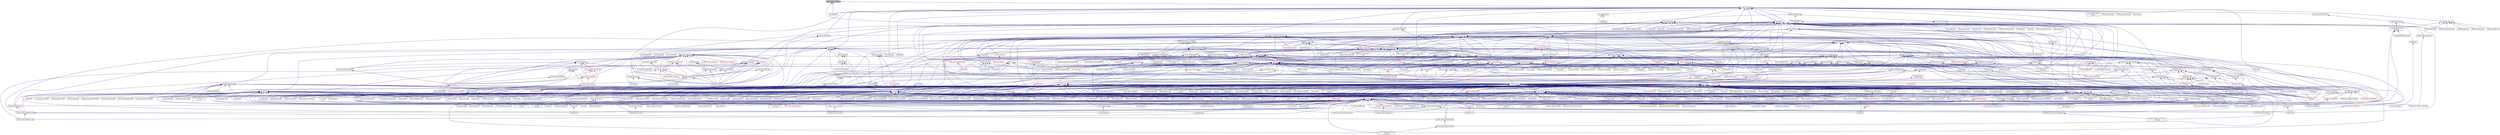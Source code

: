 digraph "get_colocation_id.hpp"
{
  edge [fontname="Helvetica",fontsize="10",labelfontname="Helvetica",labelfontsize="10"];
  node [fontname="Helvetica",fontsize="10",shape=record];
  Node175 [label="get_colocation_id.hpp",height=0.2,width=0.4,color="black", fillcolor="grey75", style="filled", fontcolor="black"];
  Node175 -> Node176 [dir="back",color="midnightblue",fontsize="10",style="solid",fontname="Helvetica"];
  Node176 [label="hpx_fwd.hpp",height=0.2,width=0.4,color="black", fillcolor="white", style="filled",URL="$d5/d46/hpx__fwd_8hpp.html"];
  Node175 -> Node177 [dir="back",color="midnightblue",fontsize="10",style="solid",fontname="Helvetica"];
  Node177 [label="runtime_fwd.hpp",height=0.2,width=0.4,color="black", fillcolor="white", style="filled",URL="$d2/dee/runtime__fwd_8hpp.html"];
  Node177 -> Node176 [dir="back",color="midnightblue",fontsize="10",style="solid",fontname="Helvetica"];
  Node177 -> Node178 [dir="back",color="midnightblue",fontsize="10",style="solid",fontname="Helvetica"];
  Node178 [label="basic_action.hpp",height=0.2,width=0.4,color="black", fillcolor="white", style="filled",URL="$d1/d7e/basic__action_8hpp.html"];
  Node178 -> Node179 [dir="back",color="midnightblue",fontsize="10",style="solid",fontname="Helvetica"];
  Node179 [label="component_storage.hpp",height=0.2,width=0.4,color="black", fillcolor="white", style="filled",URL="$d6/d36/components_2component__storage_2server_2component__storage_8hpp.html"];
  Node179 -> Node180 [dir="back",color="midnightblue",fontsize="10",style="solid",fontname="Helvetica"];
  Node180 [label="component_storage.hpp",height=0.2,width=0.4,color="red", fillcolor="white", style="filled",URL="$d0/dd6/components_2component__storage_2component__storage_8hpp.html"];
  Node180 -> Node184 [dir="back",color="midnightblue",fontsize="10",style="solid",fontname="Helvetica"];
  Node184 [label="component_storage.cpp",height=0.2,width=0.4,color="black", fillcolor="white", style="filled",URL="$d4/ddf/component__storage_8cpp.html"];
  Node179 -> Node185 [dir="back",color="midnightblue",fontsize="10",style="solid",fontname="Helvetica"];
  Node185 [label="migrate_from_storage.hpp",height=0.2,width=0.4,color="red", fillcolor="white", style="filled",URL="$d3/d9f/server_2migrate__from__storage_8hpp.html"];
  Node179 -> Node187 [dir="back",color="midnightblue",fontsize="10",style="solid",fontname="Helvetica"];
  Node187 [label="migrate_to_storage.hpp",height=0.2,width=0.4,color="red", fillcolor="white", style="filled",URL="$d4/d4c/server_2migrate__to__storage_8hpp.html"];
  Node187 -> Node188 [dir="back",color="midnightblue",fontsize="10",style="solid",fontname="Helvetica"];
  Node188 [label="component_module.cpp",height=0.2,width=0.4,color="black", fillcolor="white", style="filled",URL="$de/dc1/component__storage_2component__module_8cpp.html"];
  Node179 -> Node189 [dir="back",color="midnightblue",fontsize="10",style="solid",fontname="Helvetica"];
  Node189 [label="component_storage_server.cpp",height=0.2,width=0.4,color="black", fillcolor="white", style="filled",URL="$d4/dcb/component__storage__server_8cpp.html"];
  Node178 -> Node190 [dir="back",color="midnightblue",fontsize="10",style="solid",fontname="Helvetica"];
  Node190 [label="partition_unordered\l_map_component.hpp",height=0.2,width=0.4,color="black", fillcolor="white", style="filled",URL="$d8/df3/partition__unordered__map__component_8hpp.html"];
  Node190 -> Node191 [dir="back",color="midnightblue",fontsize="10",style="solid",fontname="Helvetica"];
  Node191 [label="unordered_map.hpp",height=0.2,width=0.4,color="red", fillcolor="white", style="filled",URL="$d9/ddf/hpx_2components_2containers_2unordered_2unordered__map_8hpp.html"];
  Node191 -> Node179 [dir="back",color="midnightblue",fontsize="10",style="solid",fontname="Helvetica"];
  Node191 -> Node194 [dir="back",color="midnightblue",fontsize="10",style="solid",fontname="Helvetica"];
  Node194 [label="partition_unordered\l_map_component.cpp",height=0.2,width=0.4,color="black", fillcolor="white", style="filled",URL="$d5/d34/partition__unordered__map__component_8cpp.html"];
  Node190 -> Node195 [dir="back",color="midnightblue",fontsize="10",style="solid",fontname="Helvetica"];
  Node195 [label="unordered_map_segmented\l_iterator.hpp",height=0.2,width=0.4,color="black", fillcolor="white", style="filled",URL="$dc/dfd/unordered__map__segmented__iterator_8hpp.html"];
  Node195 -> Node191 [dir="back",color="midnightblue",fontsize="10",style="solid",fontname="Helvetica"];
  Node190 -> Node194 [dir="back",color="midnightblue",fontsize="10",style="solid",fontname="Helvetica"];
  Node178 -> Node196 [dir="back",color="midnightblue",fontsize="10",style="solid",fontname="Helvetica"];
  Node196 [label="base_lco.hpp",height=0.2,width=0.4,color="black", fillcolor="white", style="filled",URL="$de/daa/base__lco_8hpp.html"];
  Node196 -> Node197 [dir="back",color="midnightblue",fontsize="10",style="solid",fontname="Helvetica"];
  Node197 [label="lcos.hpp",height=0.2,width=0.4,color="red", fillcolor="white", style="filled",URL="$d5/deb/lcos_8hpp.html"];
  Node197 -> Node199 [dir="back",color="midnightblue",fontsize="10",style="solid",fontname="Helvetica"];
  Node199 [label="apex_balance.cpp",height=0.2,width=0.4,color="black", fillcolor="white", style="filled",URL="$d4/d8e/apex__balance_8cpp.html"];
  Node197 -> Node200 [dir="back",color="midnightblue",fontsize="10",style="solid",fontname="Helvetica"];
  Node200 [label="apex_policy_engine\l_active_thread_count.cpp",height=0.2,width=0.4,color="black", fillcolor="white", style="filled",URL="$d5/d01/apex__policy__engine__active__thread__count_8cpp.html"];
  Node197 -> Node201 [dir="back",color="midnightblue",fontsize="10",style="solid",fontname="Helvetica"];
  Node201 [label="apex_policy_engine\l_events.cpp",height=0.2,width=0.4,color="black", fillcolor="white", style="filled",URL="$df/d0f/apex__policy__engine__events_8cpp.html"];
  Node197 -> Node202 [dir="back",color="midnightblue",fontsize="10",style="solid",fontname="Helvetica"];
  Node202 [label="apex_policy_engine\l_periodic.cpp",height=0.2,width=0.4,color="black", fillcolor="white", style="filled",URL="$d5/d7b/apex__policy__engine__periodic_8cpp.html"];
  Node197 -> Node203 [dir="back",color="midnightblue",fontsize="10",style="solid",fontname="Helvetica"];
  Node203 [label="heartbeat.cpp",height=0.2,width=0.4,color="black", fillcolor="white", style="filled",URL="$d8/d98/heartbeat_8cpp.html"];
  Node197 -> Node204 [dir="back",color="midnightblue",fontsize="10",style="solid",fontname="Helvetica"];
  Node204 [label="hello_world_component.hpp",height=0.2,width=0.4,color="red", fillcolor="white", style="filled",URL="$df/df0/hello__world__component_8hpp.html"];
  Node197 -> Node214 [dir="back",color="midnightblue",fontsize="10",style="solid",fontname="Helvetica"];
  Node214 [label="stencil_iterator.hpp",height=0.2,width=0.4,color="red", fillcolor="white", style="filled",URL="$dc/d5c/server_2stencil__iterator_8hpp.html"];
  Node214 -> Node210 [dir="back",color="midnightblue",fontsize="10",style="solid",fontname="Helvetica"];
  Node210 [label="solver.hpp",height=0.2,width=0.4,color="red", fillcolor="white", style="filled",URL="$db/d9a/server_2solver_8hpp.html"];
  Node214 -> Node215 [dir="back",color="midnightblue",fontsize="10",style="solid",fontname="Helvetica"];
  Node215 [label="stencil_iterator.cpp",height=0.2,width=0.4,color="black", fillcolor="white", style="filled",URL="$d6/de1/server_2stencil__iterator_8cpp.html"];
  Node197 -> Node220 [dir="back",color="midnightblue",fontsize="10",style="solid",fontname="Helvetica"];
  Node220 [label="enumerate_threads.cpp",height=0.2,width=0.4,color="black", fillcolor="white", style="filled",URL="$d3/dd4/enumerate__threads_8cpp.html"];
  Node197 -> Node221 [dir="back",color="midnightblue",fontsize="10",style="solid",fontname="Helvetica"];
  Node221 [label="fibonacci_await.cpp",height=0.2,width=0.4,color="black", fillcolor="white", style="filled",URL="$dc/d1c/fibonacci__await_8cpp.html"];
  Node197 -> Node222 [dir="back",color="midnightblue",fontsize="10",style="solid",fontname="Helvetica"];
  Node222 [label="fibonacci_dataflow.cpp",height=0.2,width=0.4,color="black", fillcolor="white", style="filled",URL="$df/d3d/fibonacci__dataflow_8cpp.html"];
  Node197 -> Node223 [dir="back",color="midnightblue",fontsize="10",style="solid",fontname="Helvetica"];
  Node223 [label="fibonacci_futures.cpp",height=0.2,width=0.4,color="black", fillcolor="white", style="filled",URL="$d6/de3/fibonacci__futures_8cpp.html"];
  Node197 -> Node224 [dir="back",color="midnightblue",fontsize="10",style="solid",fontname="Helvetica"];
  Node224 [label="fibonacci_futures_distributed.cpp",height=0.2,width=0.4,color="black", fillcolor="white", style="filled",URL="$d1/dc9/fibonacci__futures__distributed_8cpp.html"];
  Node197 -> Node225 [dir="back",color="midnightblue",fontsize="10",style="solid",fontname="Helvetica"];
  Node225 [label="fractals.cpp",height=0.2,width=0.4,color="black", fillcolor="white", style="filled",URL="$d8/d58/fractals_8cpp.html"];
  Node197 -> Node226 [dir="back",color="midnightblue",fontsize="10",style="solid",fontname="Helvetica"];
  Node226 [label="fractals_executor.cpp",height=0.2,width=0.4,color="black", fillcolor="white", style="filled",URL="$d9/da9/fractals__executor_8cpp.html"];
  Node197 -> Node227 [dir="back",color="midnightblue",fontsize="10",style="solid",fontname="Helvetica"];
  Node227 [label="fractals_struct.cpp",height=0.2,width=0.4,color="black", fillcolor="white", style="filled",URL="$d8/d2f/fractals__struct_8cpp.html"];
  Node197 -> Node228 [dir="back",color="midnightblue",fontsize="10",style="solid",fontname="Helvetica"];
  Node228 [label="hello_world.cpp",height=0.2,width=0.4,color="black", fillcolor="white", style="filled",URL="$d0/d67/hello__world_8cpp.html"];
  Node197 -> Node229 [dir="back",color="midnightblue",fontsize="10",style="solid",fontname="Helvetica"];
  Node229 [label="latch_local.cpp",height=0.2,width=0.4,color="black", fillcolor="white", style="filled",URL="$dd/dd3/latch__local_8cpp.html"];
  Node197 -> Node230 [dir="back",color="midnightblue",fontsize="10",style="solid",fontname="Helvetica"];
  Node230 [label="latch_remote.cpp",height=0.2,width=0.4,color="black", fillcolor="white", style="filled",URL="$df/d59/latch__remote_8cpp.html"];
  Node197 -> Node232 [dir="back",color="midnightblue",fontsize="10",style="solid",fontname="Helvetica"];
  Node232 [label="pingpong.cpp",height=0.2,width=0.4,color="black", fillcolor="white", style="filled",URL="$dd/d4d/pingpong_8cpp.html"];
  Node197 -> Node233 [dir="back",color="midnightblue",fontsize="10",style="solid",fontname="Helvetica"];
  Node233 [label="shared_mutex.cpp",height=0.2,width=0.4,color="black", fillcolor="white", style="filled",URL="$da/d0b/shared__mutex_8cpp.html"];
  Node197 -> Node235 [dir="back",color="midnightblue",fontsize="10",style="solid",fontname="Helvetica"];
  Node235 [label="sheneos_compare.cpp",height=0.2,width=0.4,color="black", fillcolor="white", style="filled",URL="$dc/d11/sheneos__compare_8cpp.html"];
  Node197 -> Node236 [dir="back",color="midnightblue",fontsize="10",style="solid",fontname="Helvetica"];
  Node236 [label="spell_check_file.cpp",height=0.2,width=0.4,color="black", fillcolor="white", style="filled",URL="$df/df7/spell__check__file_8cpp.html"];
  Node197 -> Node237 [dir="back",color="midnightblue",fontsize="10",style="solid",fontname="Helvetica"];
  Node237 [label="spell_check_simple.cpp",height=0.2,width=0.4,color="black", fillcolor="white", style="filled",URL="$dd/d54/spell__check__simple_8cpp.html"];
  Node197 -> Node238 [dir="back",color="midnightblue",fontsize="10",style="solid",fontname="Helvetica"];
  Node238 [label="simple_central_tuplespace\l_client.cpp",height=0.2,width=0.4,color="black", fillcolor="white", style="filled",URL="$d1/d7b/simple__central__tuplespace__client_8cpp.html"];
  Node197 -> Node239 [dir="back",color="midnightblue",fontsize="10",style="solid",fontname="Helvetica"];
  Node239 [label="hpx.hpp",height=0.2,width=0.4,color="red", fillcolor="white", style="filled",URL="$d0/daa/hpx_8hpp.html"];
  Node239 -> Node246 [dir="back",color="midnightblue",fontsize="10",style="solid",fontname="Helvetica"];
  Node246 [label="1d_stencil_4_throttle.cpp",height=0.2,width=0.4,color="black", fillcolor="white", style="filled",URL="$d6/de5/1d__stencil__4__throttle_8cpp.html"];
  Node239 -> Node251 [dir="back",color="midnightblue",fontsize="10",style="solid",fontname="Helvetica"];
  Node251 [label="accumulator.cpp",height=0.2,width=0.4,color="black", fillcolor="white", style="filled",URL="$d1/d81/accumulator_8cpp.html"];
  Node239 -> Node252 [dir="back",color="midnightblue",fontsize="10",style="solid",fontname="Helvetica"];
  Node252 [label="accumulator.hpp",height=0.2,width=0.4,color="black", fillcolor="white", style="filled",URL="$d4/d9d/server_2accumulator_8hpp.html"];
  Node252 -> Node251 [dir="back",color="midnightblue",fontsize="10",style="solid",fontname="Helvetica"];
  Node252 -> Node253 [dir="back",color="midnightblue",fontsize="10",style="solid",fontname="Helvetica"];
  Node253 [label="accumulator.hpp",height=0.2,width=0.4,color="red", fillcolor="white", style="filled",URL="$d8/d5e/accumulator_8hpp.html"];
  Node239 -> Node255 [dir="back",color="midnightblue",fontsize="10",style="solid",fontname="Helvetica"];
  Node255 [label="template_function_accumulator.hpp",height=0.2,width=0.4,color="black", fillcolor="white", style="filled",URL="$d7/da6/server_2template__function__accumulator_8hpp.html"];
  Node255 -> Node256 [dir="back",color="midnightblue",fontsize="10",style="solid",fontname="Helvetica"];
  Node256 [label="template_function_accumulator.cpp",height=0.2,width=0.4,color="black", fillcolor="white", style="filled",URL="$d5/d02/template__function__accumulator_8cpp.html"];
  Node255 -> Node257 [dir="back",color="midnightblue",fontsize="10",style="solid",fontname="Helvetica"];
  Node257 [label="template_function_accumulator.hpp",height=0.2,width=0.4,color="black", fillcolor="white", style="filled",URL="$d3/de9/template__function__accumulator_8hpp.html"];
  Node257 -> Node258 [dir="back",color="midnightblue",fontsize="10",style="solid",fontname="Helvetica"];
  Node258 [label="template_function_accumulator\l_client.cpp",height=0.2,width=0.4,color="black", fillcolor="white", style="filled",URL="$d0/dc6/template__function__accumulator__client_8cpp.html"];
  Node239 -> Node259 [dir="back",color="midnightblue",fontsize="10",style="solid",fontname="Helvetica"];
  Node259 [label="template_accumulator.cpp",height=0.2,width=0.4,color="black", fillcolor="white", style="filled",URL="$d0/d4a/template__accumulator_8cpp.html"];
  Node239 -> Node256 [dir="back",color="midnightblue",fontsize="10",style="solid",fontname="Helvetica"];
  Node239 -> Node257 [dir="back",color="midnightblue",fontsize="10",style="solid",fontname="Helvetica"];
  Node239 -> Node260 [dir="back",color="midnightblue",fontsize="10",style="solid",fontname="Helvetica"];
  Node260 [label="allgather_module.cpp",height=0.2,width=0.4,color="black", fillcolor="white", style="filled",URL="$df/de4/allgather__module_8cpp.html"];
  Node239 -> Node265 [dir="back",color="midnightblue",fontsize="10",style="solid",fontname="Helvetica"];
  Node265 [label="cancelable_action.cpp",height=0.2,width=0.4,color="black", fillcolor="white", style="filled",URL="$d5/d0c/cancelable__action_8cpp.html"];
  Node239 -> Node266 [dir="back",color="midnightblue",fontsize="10",style="solid",fontname="Helvetica"];
  Node266 [label="cancelable_action.hpp",height=0.2,width=0.4,color="red", fillcolor="white", style="filled",URL="$d5/d4d/server_2cancelable__action_8hpp.html"];
  Node266 -> Node265 [dir="back",color="midnightblue",fontsize="10",style="solid",fontname="Helvetica"];
  Node239 -> Node204 [dir="back",color="midnightblue",fontsize="10",style="solid",fontname="Helvetica"];
  Node239 -> Node215 [dir="back",color="midnightblue",fontsize="10",style="solid",fontname="Helvetica"];
  Node239 -> Node283 [dir="back",color="midnightblue",fontsize="10",style="solid",fontname="Helvetica"];
  Node283 [label="nqueen.cpp",height=0.2,width=0.4,color="black", fillcolor="white", style="filled",URL="$db/dca/nqueen_8cpp.html"];
  Node239 -> Node284 [dir="back",color="midnightblue",fontsize="10",style="solid",fontname="Helvetica"];
  Node284 [label="nqueen.hpp",height=0.2,width=0.4,color="red", fillcolor="white", style="filled",URL="$de/d58/server_2nqueen_8hpp.html"];
  Node284 -> Node283 [dir="back",color="midnightblue",fontsize="10",style="solid",fontname="Helvetica"];
  Node239 -> Node287 [dir="back",color="midnightblue",fontsize="10",style="solid",fontname="Helvetica"];
  Node287 [label="nqueen_client.cpp",height=0.2,width=0.4,color="black", fillcolor="white", style="filled",URL="$d3/d5e/nqueen__client_8cpp.html"];
  Node239 -> Node288 [dir="back",color="midnightblue",fontsize="10",style="solid",fontname="Helvetica"];
  Node288 [label="sine.cpp",height=0.2,width=0.4,color="black", fillcolor="white", style="filled",URL="$d3/d0d/server_2sine_8cpp.html"];
  Node239 -> Node289 [dir="back",color="midnightblue",fontsize="10",style="solid",fontname="Helvetica"];
  Node289 [label="sine.hpp",height=0.2,width=0.4,color="red", fillcolor="white", style="filled",URL="$d8/dac/sine_8hpp.html"];
  Node289 -> Node288 [dir="back",color="midnightblue",fontsize="10",style="solid",fontname="Helvetica"];
  Node239 -> Node298 [dir="back",color="midnightblue",fontsize="10",style="solid",fontname="Helvetica"];
  Node298 [label="factorial.cpp",height=0.2,width=0.4,color="black", fillcolor="white", style="filled",URL="$d9/d00/factorial_8cpp.html"];
  Node239 -> Node301 [dir="back",color="midnightblue",fontsize="10",style="solid",fontname="Helvetica"];
  Node301 [label="interest_calculator.cpp",height=0.2,width=0.4,color="black", fillcolor="white", style="filled",URL="$d2/d86/interest__calculator_8cpp.html"];
  Node239 -> Node302 [dir="back",color="midnightblue",fontsize="10",style="solid",fontname="Helvetica"];
  Node302 [label="non_atomic_rma.cpp",height=0.2,width=0.4,color="black", fillcolor="white", style="filled",URL="$d7/d8b/non__atomic__rma_8cpp.html"];
  Node239 -> Node305 [dir="back",color="midnightblue",fontsize="10",style="solid",fontname="Helvetica"];
  Node305 [label="quicksort.cpp",height=0.2,width=0.4,color="black", fillcolor="white", style="filled",URL="$d3/d1e/quicksort_8cpp.html"];
  Node239 -> Node313 [dir="back",color="midnightblue",fontsize="10",style="solid",fontname="Helvetica"];
  Node313 [label="random_mem_access.cpp",height=0.2,width=0.4,color="black", fillcolor="white", style="filled",URL="$d1/d51/random__mem__access_8cpp.html"];
  Node239 -> Node314 [dir="back",color="midnightblue",fontsize="10",style="solid",fontname="Helvetica"];
  Node314 [label="random_mem_access.hpp",height=0.2,width=0.4,color="red", fillcolor="white", style="filled",URL="$d0/d19/server_2random__mem__access_8hpp.html"];
  Node314 -> Node313 [dir="back",color="midnightblue",fontsize="10",style="solid",fontname="Helvetica"];
  Node239 -> Node317 [dir="back",color="midnightblue",fontsize="10",style="solid",fontname="Helvetica"];
  Node317 [label="random_mem_access_client.cpp",height=0.2,width=0.4,color="black", fillcolor="white", style="filled",URL="$df/d1b/random__mem__access__client_8cpp.html"];
  Node239 -> Node318 [dir="back",color="midnightblue",fontsize="10",style="solid",fontname="Helvetica"];
  Node318 [label="oversubscribing_resource\l_partitioner.cpp",height=0.2,width=0.4,color="black", fillcolor="white", style="filled",URL="$dd/dee/oversubscribing__resource__partitioner_8cpp.html"];
  Node239 -> Node319 [dir="back",color="midnightblue",fontsize="10",style="solid",fontname="Helvetica"];
  Node319 [label="simple_resource_partitioner.cpp",height=0.2,width=0.4,color="black", fillcolor="white", style="filled",URL="$d5/df9/simple__resource__partitioner_8cpp.html"];
  Node239 -> Node333 [dir="back",color="midnightblue",fontsize="10",style="solid",fontname="Helvetica"];
  Node333 [label="startup_shutdown.cpp",height=0.2,width=0.4,color="black", fillcolor="white", style="filled",URL="$d3/dfc/server_2startup__shutdown_8cpp.html"];
  Node239 -> Node336 [dir="back",color="midnightblue",fontsize="10",style="solid",fontname="Helvetica"];
  Node336 [label="throttle.cpp",height=0.2,width=0.4,color="black", fillcolor="white", style="filled",URL="$de/d56/server_2throttle_8cpp.html"];
  Node239 -> Node337 [dir="back",color="midnightblue",fontsize="10",style="solid",fontname="Helvetica"];
  Node337 [label="throttle.hpp",height=0.2,width=0.4,color="red", fillcolor="white", style="filled",URL="$db/dc9/server_2throttle_8hpp.html"];
  Node337 -> Node336 [dir="back",color="midnightblue",fontsize="10",style="solid",fontname="Helvetica"];
  Node239 -> Node350 [dir="back",color="midnightblue",fontsize="10",style="solid",fontname="Helvetica"];
  Node350 [label="simple_central_tuplespace.hpp",height=0.2,width=0.4,color="black", fillcolor="white", style="filled",URL="$db/d69/server_2simple__central__tuplespace_8hpp.html"];
  Node350 -> Node351 [dir="back",color="midnightblue",fontsize="10",style="solid",fontname="Helvetica"];
  Node351 [label="simple_central_tuplespace.cpp",height=0.2,width=0.4,color="black", fillcolor="white", style="filled",URL="$d3/dec/simple__central__tuplespace_8cpp.html"];
  Node350 -> Node352 [dir="back",color="midnightblue",fontsize="10",style="solid",fontname="Helvetica"];
  Node352 [label="simple_central_tuplespace.hpp",height=0.2,width=0.4,color="black", fillcolor="white", style="filled",URL="$d0/d4b/stubs_2simple__central__tuplespace_8hpp.html"];
  Node352 -> Node353 [dir="back",color="midnightblue",fontsize="10",style="solid",fontname="Helvetica"];
  Node353 [label="simple_central_tuplespace.hpp",height=0.2,width=0.4,color="black", fillcolor="white", style="filled",URL="$d5/ddd/simple__central__tuplespace_8hpp.html"];
  Node353 -> Node238 [dir="back",color="midnightblue",fontsize="10",style="solid",fontname="Helvetica"];
  Node239 -> Node354 [dir="back",color="midnightblue",fontsize="10",style="solid",fontname="Helvetica"];
  Node354 [label="tuples_warehouse.hpp",height=0.2,width=0.4,color="black", fillcolor="white", style="filled",URL="$da/de6/tuples__warehouse_8hpp.html"];
  Node354 -> Node350 [dir="back",color="midnightblue",fontsize="10",style="solid",fontname="Helvetica"];
  Node239 -> Node351 [dir="back",color="midnightblue",fontsize="10",style="solid",fontname="Helvetica"];
  Node239 -> Node369 [dir="back",color="midnightblue",fontsize="10",style="solid",fontname="Helvetica"];
  Node369 [label="stream.cpp",height=0.2,width=0.4,color="black", fillcolor="white", style="filled",URL="$da/d5f/stream_8cpp.html"];
  Node239 -> Node375 [dir="back",color="midnightblue",fontsize="10",style="solid",fontname="Helvetica"];
  Node375 [label="network_storage.cpp",height=0.2,width=0.4,color="black", fillcolor="white", style="filled",URL="$db/daa/network__storage_8cpp.html"];
  Node239 -> Node377 [dir="back",color="midnightblue",fontsize="10",style="solid",fontname="Helvetica"];
  Node377 [label="osu_bcast.cpp",height=0.2,width=0.4,color="black", fillcolor="white", style="filled",URL="$d3/dca/osu__bcast_8cpp.html"];
  Node239 -> Node390 [dir="back",color="midnightblue",fontsize="10",style="solid",fontname="Helvetica"];
  Node390 [label="action_move_semantics.cpp",height=0.2,width=0.4,color="black", fillcolor="white", style="filled",URL="$d4/db3/action__move__semantics_8cpp.html"];
  Node239 -> Node392 [dir="back",color="midnightblue",fontsize="10",style="solid",fontname="Helvetica"];
  Node392 [label="duplicate_id_registration\l_1596.cpp",height=0.2,width=0.4,color="black", fillcolor="white", style="filled",URL="$db/d8d/duplicate__id__registration__1596_8cpp.html"];
  Node239 -> Node395 [dir="back",color="midnightblue",fontsize="10",style="solid",fontname="Helvetica"];
  Node395 [label="send_gid_keep_component\l_1624.cpp",height=0.2,width=0.4,color="black", fillcolor="white", style="filled",URL="$d9/d49/send__gid__keep__component__1624_8cpp.html"];
  Node239 -> Node396 [dir="back",color="midnightblue",fontsize="10",style="solid",fontname="Helvetica"];
  Node396 [label="algorithms.cc",height=0.2,width=0.4,color="black", fillcolor="white", style="filled",URL="$d5/d1b/algorithms_8cc.html"];
  Node239 -> Node397 [dir="back",color="midnightblue",fontsize="10",style="solid",fontname="Helvetica"];
  Node397 [label="matrix_hpx.hh",height=0.2,width=0.4,color="red", fillcolor="white", style="filled",URL="$d5/d89/matrix__hpx_8hh.html"];
  Node397 -> Node396 [dir="back",color="midnightblue",fontsize="10",style="solid",fontname="Helvetica"];
  Node239 -> Node402 [dir="back",color="midnightblue",fontsize="10",style="solid",fontname="Helvetica"];
  Node402 [label="block_matrix.cc",height=0.2,width=0.4,color="black", fillcolor="white", style="filled",URL="$de/d88/block__matrix_8cc.html"];
  Node239 -> Node410 [dir="back",color="midnightblue",fontsize="10",style="solid",fontname="Helvetica"];
  Node410 [label="id_type_ref_counting\l_1032.cpp",height=0.2,width=0.4,color="black", fillcolor="white", style="filled",URL="$d8/dfd/id__type__ref__counting__1032_8cpp.html"];
  Node239 -> Node413 [dir="back",color="midnightblue",fontsize="10",style="solid",fontname="Helvetica"];
  Node413 [label="after_588.cpp",height=0.2,width=0.4,color="black", fillcolor="white", style="filled",URL="$dc/dc0/after__588_8cpp.html"];
  Node239 -> Node415 [dir="back",color="midnightblue",fontsize="10",style="solid",fontname="Helvetica"];
  Node415 [label="async_unwrap_1037.cpp",height=0.2,width=0.4,color="black", fillcolor="white", style="filled",URL="$d4/d13/async__unwrap__1037_8cpp.html"];
  Node239 -> Node433 [dir="back",color="midnightblue",fontsize="10",style="solid",fontname="Helvetica"];
  Node433 [label="lifetime_588.cpp",height=0.2,width=0.4,color="black", fillcolor="white", style="filled",URL="$d7/dca/lifetime__588_8cpp.html"];
  Node239 -> Node440 [dir="back",color="midnightblue",fontsize="10",style="solid",fontname="Helvetica"];
  Node440 [label="set_hpx_limit_798.cpp",height=0.2,width=0.4,color="black", fillcolor="white", style="filled",URL="$d2/dfb/set__hpx__limit__798_8cpp.html"];
  Node239 -> Node442 [dir="back",color="midnightblue",fontsize="10",style="solid",fontname="Helvetica"];
  Node442 [label="shared_stated_leaked\l_1211.cpp",height=0.2,width=0.4,color="black", fillcolor="white", style="filled",URL="$dc/dce/shared__stated__leaked__1211_8cpp.html"];
  Node239 -> Node444 [dir="back",color="midnightblue",fontsize="10",style="solid",fontname="Helvetica"];
  Node444 [label="wait_all_hang_1946.cpp",height=0.2,width=0.4,color="black", fillcolor="white", style="filled",URL="$d5/d69/wait__all__hang__1946_8cpp.html"];
  Node239 -> Node476 [dir="back",color="midnightblue",fontsize="10",style="solid",fontname="Helvetica"];
  Node476 [label="managed_refcnt_checker.cpp",height=0.2,width=0.4,color="black", fillcolor="white", style="filled",URL="$d3/d8d/managed__refcnt__checker_8cpp.html"];
  Node239 -> Node491 [dir="back",color="midnightblue",fontsize="10",style="solid",fontname="Helvetica"];
  Node491 [label="managed_refcnt_checker.hpp",height=0.2,width=0.4,color="red", fillcolor="white", style="filled",URL="$df/da6/server_2managed__refcnt__checker_8hpp.html"];
  Node491 -> Node476 [dir="back",color="midnightblue",fontsize="10",style="solid",fontname="Helvetica"];
  Node239 -> Node494 [dir="back",color="midnightblue",fontsize="10",style="solid",fontname="Helvetica"];
  Node494 [label="simple_refcnt_checker.hpp",height=0.2,width=0.4,color="red", fillcolor="white", style="filled",URL="$d6/d3d/server_2simple__refcnt__checker_8hpp.html"];
  Node494 -> Node495 [dir="back",color="midnightblue",fontsize="10",style="solid",fontname="Helvetica"];
  Node495 [label="simple_refcnt_checker.cpp",height=0.2,width=0.4,color="black", fillcolor="white", style="filled",URL="$df/d16/simple__refcnt__checker_8cpp.html"];
  Node239 -> Node498 [dir="back",color="midnightblue",fontsize="10",style="solid",fontname="Helvetica"];
  Node498 [label="simple_mobile_object.cpp",height=0.2,width=0.4,color="black", fillcolor="white", style="filled",URL="$d2/da7/simple__mobile__object_8cpp.html"];
  Node239 -> Node495 [dir="back",color="midnightblue",fontsize="10",style="solid",fontname="Helvetica"];
  Node239 -> Node505 [dir="back",color="midnightblue",fontsize="10",style="solid",fontname="Helvetica"];
  Node505 [label="await.cpp",height=0.2,width=0.4,color="black", fillcolor="white", style="filled",URL="$d6/d41/await_8cpp.html"];
  Node239 -> Node507 [dir="back",color="midnightblue",fontsize="10",style="solid",fontname="Helvetica"];
  Node507 [label="condition_variable.cpp",height=0.2,width=0.4,color="black", fillcolor="white", style="filled",URL="$d1/ded/tests_2unit_2lcos_2condition__variable_8cpp.html"];
  Node239 -> Node513 [dir="back",color="midnightblue",fontsize="10",style="solid",fontname="Helvetica"];
  Node513 [label="local_barrier.cpp",height=0.2,width=0.4,color="black", fillcolor="white", style="filled",URL="$d2/db4/tests_2unit_2lcos_2local__barrier_8cpp.html"];
  Node239 -> Node514 [dir="back",color="midnightblue",fontsize="10",style="solid",fontname="Helvetica"];
  Node514 [label="local_dataflow.cpp",height=0.2,width=0.4,color="black", fillcolor="white", style="filled",URL="$d9/d92/local__dataflow_8cpp.html"];
  Node239 -> Node515 [dir="back",color="midnightblue",fontsize="10",style="solid",fontname="Helvetica"];
  Node515 [label="local_dataflow_executor.cpp",height=0.2,width=0.4,color="black", fillcolor="white", style="filled",URL="$d2/d73/local__dataflow__executor_8cpp.html"];
  Node239 -> Node516 [dir="back",color="midnightblue",fontsize="10",style="solid",fontname="Helvetica"];
  Node516 [label="local_dataflow_executor\l_v1.cpp",height=0.2,width=0.4,color="black", fillcolor="white", style="filled",URL="$df/d49/local__dataflow__executor__v1_8cpp.html"];
  Node239 -> Node517 [dir="back",color="midnightblue",fontsize="10",style="solid",fontname="Helvetica"];
  Node517 [label="local_dataflow_std\l_array.cpp",height=0.2,width=0.4,color="black", fillcolor="white", style="filled",URL="$db/dcb/local__dataflow__std__array_8cpp.html"];
  Node239 -> Node518 [dir="back",color="midnightblue",fontsize="10",style="solid",fontname="Helvetica"];
  Node518 [label="local_event.cpp",height=0.2,width=0.4,color="black", fillcolor="white", style="filled",URL="$df/d9a/local__event_8cpp.html"];
  Node239 -> Node732 [dir="back",color="midnightblue",fontsize="10",style="solid",fontname="Helvetica"];
  Node732 [label="put_parcels_with_coalescing.cpp",height=0.2,width=0.4,color="black", fillcolor="white", style="filled",URL="$d6/dca/put__parcels__with__coalescing_8cpp.html"];
  Node239 -> Node733 [dir="back",color="midnightblue",fontsize="10",style="solid",fontname="Helvetica"];
  Node733 [label="put_parcels_with_compression.cpp",height=0.2,width=0.4,color="black", fillcolor="white", style="filled",URL="$df/d62/put__parcels__with__compression_8cpp.html"];
  Node239 -> Node735 [dir="back",color="midnightblue",fontsize="10",style="solid",fontname="Helvetica"];
  Node735 [label="serialize_buffer.cpp",height=0.2,width=0.4,color="black", fillcolor="white", style="filled",URL="$d1/d00/serialize__buffer_8cpp.html"];
  Node197 -> Node745 [dir="back",color="midnightblue",fontsize="10",style="solid",fontname="Helvetica"];
  Node745 [label="return_future_2847.cpp",height=0.2,width=0.4,color="black", fillcolor="white", style="filled",URL="$d3/dfe/return__future__2847_8cpp.html"];
  Node197 -> Node746 [dir="back",color="midnightblue",fontsize="10",style="solid",fontname="Helvetica"];
  Node746 [label="return_non_default\l_constructible_2847.cpp",height=0.2,width=0.4,color="black", fillcolor="white", style="filled",URL="$dc/d11/return__non__default__constructible__2847_8cpp.html"];
  Node197 -> Node392 [dir="back",color="midnightblue",fontsize="10",style="solid",fontname="Helvetica"];
  Node197 -> Node395 [dir="back",color="midnightblue",fontsize="10",style="solid",fontname="Helvetica"];
  Node197 -> Node747 [dir="back",color="midnightblue",fontsize="10",style="solid",fontname="Helvetica"];
  Node747 [label="async_action_1813.cpp",height=0.2,width=0.4,color="black", fillcolor="white", style="filled",URL="$db/de6/async__action__1813_8cpp.html"];
  Node197 -> Node751 [dir="back",color="midnightblue",fontsize="10",style="solid",fontname="Helvetica"];
  Node751 [label="dataflow_791.cpp",height=0.2,width=0.4,color="black", fillcolor="white", style="filled",URL="$d6/da1/dataflow__791_8cpp.html"];
  Node197 -> Node753 [dir="back",color="midnightblue",fontsize="10",style="solid",fontname="Helvetica"];
  Node753 [label="future_timed_wait_1025.cpp",height=0.2,width=0.4,color="black", fillcolor="white", style="filled",URL="$de/d7d/future__timed__wait__1025_8cpp.html"];
  Node197 -> Node442 [dir="back",color="midnightblue",fontsize="10",style="solid",fontname="Helvetica"];
  Node197 -> Node756 [dir="back",color="midnightblue",fontsize="10",style="solid",fontname="Helvetica"];
  Node756 [label="sliding_semaphore_2338.cpp",height=0.2,width=0.4,color="black", fillcolor="white", style="filled",URL="$da/da6/sliding__semaphore__2338_8cpp.html"];
  Node197 -> Node757 [dir="back",color="midnightblue",fontsize="10",style="solid",fontname="Helvetica"];
  Node757 [label="wait_for_action_2796.cpp",height=0.2,width=0.4,color="black", fillcolor="white", style="filled",URL="$dc/db9/wait__for__action__2796_8cpp.html"];
  Node197 -> Node758 [dir="back",color="midnightblue",fontsize="10",style="solid",fontname="Helvetica"];
  Node758 [label="function_serialization\l_728.cpp",height=0.2,width=0.4,color="black", fillcolor="white", style="filled",URL="$d8/db1/function__serialization__728_8cpp.html"];
  Node197 -> Node759 [dir="back",color="midnightblue",fontsize="10",style="solid",fontname="Helvetica"];
  Node759 [label="protect_with_nullary\l_pfo.cpp",height=0.2,width=0.4,color="black", fillcolor="white", style="filled",URL="$df/db5/protect__with__nullary__pfo_8cpp.html"];
  Node197 -> Node760 [dir="back",color="midnightblue",fontsize="10",style="solid",fontname="Helvetica"];
  Node760 [label="tuple_serialization\l_803.cpp",height=0.2,width=0.4,color="black", fillcolor="white", style="filled",URL="$de/d61/tuple__serialization__803_8cpp.html"];
  Node197 -> Node761 [dir="back",color="midnightblue",fontsize="10",style="solid",fontname="Helvetica"];
  Node761 [label="zero_copy_parcels_1001.cpp",height=0.2,width=0.4,color="black", fillcolor="white", style="filled",URL="$da/dfd/zero__copy__parcels__1001_8cpp.html"];
  Node197 -> Node762 [dir="back",color="midnightblue",fontsize="10",style="solid",fontname="Helvetica"];
  Node762 [label="return_future.cpp",height=0.2,width=0.4,color="black", fillcolor="white", style="filled",URL="$d4/dbe/return__future_8cpp.html"];
  Node197 -> Node763 [dir="back",color="midnightblue",fontsize="10",style="solid",fontname="Helvetica"];
  Node763 [label="find_clients_from_prefix.cpp",height=0.2,width=0.4,color="black", fillcolor="white", style="filled",URL="$dc/d15/find__clients__from__prefix_8cpp.html"];
  Node197 -> Node764 [dir="back",color="midnightblue",fontsize="10",style="solid",fontname="Helvetica"];
  Node764 [label="find_ids_from_prefix.cpp",height=0.2,width=0.4,color="black", fillcolor="white", style="filled",URL="$dc/df3/find__ids__from__prefix_8cpp.html"];
  Node197 -> Node765 [dir="back",color="midnightblue",fontsize="10",style="solid",fontname="Helvetica"];
  Node765 [label="get_colocation_id.cpp",height=0.2,width=0.4,color="black", fillcolor="white", style="filled",URL="$dd/d0d/get__colocation__id_8cpp.html"];
  Node197 -> Node766 [dir="back",color="midnightblue",fontsize="10",style="solid",fontname="Helvetica"];
  Node766 [label="apex_action_count.cpp",height=0.2,width=0.4,color="black", fillcolor="white", style="filled",URL="$d8/de5/apex__action__count_8cpp.html"];
  Node197 -> Node767 [dir="back",color="midnightblue",fontsize="10",style="solid",fontname="Helvetica"];
  Node767 [label="action_invoke_no_more\l_than.cpp",height=0.2,width=0.4,color="black", fillcolor="white", style="filled",URL="$db/d8a/action__invoke__no__more__than_8cpp.html"];
  Node197 -> Node768 [dir="back",color="midnightblue",fontsize="10",style="solid",fontname="Helvetica"];
  Node768 [label="migrate_component.cpp",height=0.2,width=0.4,color="black", fillcolor="white", style="filled",URL="$dc/d78/migrate__component_8cpp.html"];
  Node197 -> Node769 [dir="back",color="midnightblue",fontsize="10",style="solid",fontname="Helvetica"];
  Node769 [label="apply_colocated.cpp",height=0.2,width=0.4,color="black", fillcolor="white", style="filled",URL="$d5/dd3/apply__colocated_8cpp.html"];
  Node197 -> Node773 [dir="back",color="midnightblue",fontsize="10",style="solid",fontname="Helvetica"];
  Node773 [label="apply_remote.cpp",height=0.2,width=0.4,color="black", fillcolor="white", style="filled",URL="$d9/d40/apply__remote_8cpp.html"];
  Node197 -> Node774 [dir="back",color="midnightblue",fontsize="10",style="solid",fontname="Helvetica"];
  Node774 [label="apply_remote_client.cpp",height=0.2,width=0.4,color="black", fillcolor="white", style="filled",URL="$d9/def/apply__remote__client_8cpp.html"];
  Node197 -> Node775 [dir="back",color="midnightblue",fontsize="10",style="solid",fontname="Helvetica"];
  Node775 [label="async_cb_colocated.cpp",height=0.2,width=0.4,color="black", fillcolor="white", style="filled",URL="$d7/d7f/async__cb__colocated_8cpp.html"];
  Node197 -> Node776 [dir="back",color="midnightblue",fontsize="10",style="solid",fontname="Helvetica"];
  Node776 [label="async_cb_remote.cpp",height=0.2,width=0.4,color="black", fillcolor="white", style="filled",URL="$da/d88/async__cb__remote_8cpp.html"];
  Node197 -> Node777 [dir="back",color="midnightblue",fontsize="10",style="solid",fontname="Helvetica"];
  Node777 [label="async_cb_remote_client.cpp",height=0.2,width=0.4,color="black", fillcolor="white", style="filled",URL="$d2/d31/async__cb__remote__client_8cpp.html"];
  Node197 -> Node780 [dir="back",color="midnightblue",fontsize="10",style="solid",fontname="Helvetica"];
  Node780 [label="async_continue_cb_colocated.cpp",height=0.2,width=0.4,color="black", fillcolor="white", style="filled",URL="$dd/dce/async__continue__cb__colocated_8cpp.html"];
  Node197 -> Node784 [dir="back",color="midnightblue",fontsize="10",style="solid",fontname="Helvetica"];
  Node784 [label="async_remote.cpp",height=0.2,width=0.4,color="black", fillcolor="white", style="filled",URL="$dd/dd8/async__remote_8cpp.html"];
  Node197 -> Node785 [dir="back",color="midnightblue",fontsize="10",style="solid",fontname="Helvetica"];
  Node785 [label="async_remote_client.cpp",height=0.2,width=0.4,color="black", fillcolor="white", style="filled",URL="$d6/d49/async__remote__client_8cpp.html"];
  Node197 -> Node788 [dir="back",color="midnightblue",fontsize="10",style="solid",fontname="Helvetica"];
  Node788 [label="channel.cpp",height=0.2,width=0.4,color="black", fillcolor="white", style="filled",URL="$dd/d5f/channel_8cpp.html"];
  Node197 -> Node790 [dir="back",color="midnightblue",fontsize="10",style="solid",fontname="Helvetica"];
  Node790 [label="client_then.cpp",height=0.2,width=0.4,color="black", fillcolor="white", style="filled",URL="$d1/d5a/client__then_8cpp.html"];
  Node197 -> Node791 [dir="back",color="midnightblue",fontsize="10",style="solid",fontname="Helvetica"];
  Node791 [label="counting_semaphore.cpp",height=0.2,width=0.4,color="black", fillcolor="white", style="filled",URL="$df/de9/counting__semaphore_8cpp.html"];
  Node197 -> Node793 [dir="back",color="midnightblue",fontsize="10",style="solid",fontname="Helvetica"];
  Node793 [label="future.cpp",height=0.2,width=0.4,color="black", fillcolor="white", style="filled",URL="$d6/d4d/future_8cpp.html"];
  Node197 -> Node794 [dir="back",color="midnightblue",fontsize="10",style="solid",fontname="Helvetica"];
  Node794 [label="future_then.cpp",height=0.2,width=0.4,color="black", fillcolor="white", style="filled",URL="$df/da5/future__then_8cpp.html"];
  Node197 -> Node795 [dir="back",color="midnightblue",fontsize="10",style="solid",fontname="Helvetica"];
  Node795 [label="future_then_executor.cpp",height=0.2,width=0.4,color="black", fillcolor="white", style="filled",URL="$df/dbe/future__then__executor_8cpp.html"];
  Node197 -> Node796 [dir="back",color="midnightblue",fontsize="10",style="solid",fontname="Helvetica"];
  Node796 [label="future_then_executor\l_v1.cpp",height=0.2,width=0.4,color="black", fillcolor="white", style="filled",URL="$de/dc5/future__then__executor__v1_8cpp.html"];
  Node197 -> Node518 [dir="back",color="midnightblue",fontsize="10",style="solid",fontname="Helvetica"];
  Node197 -> Node802 [dir="back",color="midnightblue",fontsize="10",style="solid",fontname="Helvetica"];
  Node802 [label="packaged_action.cpp",height=0.2,width=0.4,color="black", fillcolor="white", style="filled",URL="$d3/d63/packaged__action_8cpp.html"];
  Node197 -> Node803 [dir="back",color="midnightblue",fontsize="10",style="solid",fontname="Helvetica"];
  Node803 [label="promise.cpp",height=0.2,width=0.4,color="black", fillcolor="white", style="filled",URL="$d1/d4f/tests_2unit_2lcos_2promise_8cpp.html"];
  Node197 -> Node806 [dir="back",color="midnightblue",fontsize="10",style="solid",fontname="Helvetica"];
  Node806 [label="shared_future.cpp",height=0.2,width=0.4,color="black", fillcolor="white", style="filled",URL="$d3/d69/shared__future_8cpp.html"];
  Node197 -> Node807 [dir="back",color="midnightblue",fontsize="10",style="solid",fontname="Helvetica"];
  Node807 [label="shared_mutex1.cpp",height=0.2,width=0.4,color="black", fillcolor="white", style="filled",URL="$d8/d57/shared__mutex1_8cpp.html"];
  Node197 -> Node808 [dir="back",color="midnightblue",fontsize="10",style="solid",fontname="Helvetica"];
  Node808 [label="shared_mutex2.cpp",height=0.2,width=0.4,color="black", fillcolor="white", style="filled",URL="$d1/d40/shared__mutex2_8cpp.html"];
  Node197 -> Node809 [dir="back",color="midnightblue",fontsize="10",style="solid",fontname="Helvetica"];
  Node809 [label="sliding_semaphore.cpp",height=0.2,width=0.4,color="black", fillcolor="white", style="filled",URL="$d2/d38/sliding__semaphore_8cpp.html"];
  Node197 -> Node812 [dir="back",color="midnightblue",fontsize="10",style="solid",fontname="Helvetica"];
  Node812 [label="when_all.cpp",height=0.2,width=0.4,color="black", fillcolor="white", style="filled",URL="$da/d18/when__all_8cpp.html"];
  Node197 -> Node813 [dir="back",color="midnightblue",fontsize="10",style="solid",fontname="Helvetica"];
  Node813 [label="when_all_std_array.cpp",height=0.2,width=0.4,color="black", fillcolor="white", style="filled",URL="$d0/dfc/when__all__std__array_8cpp.html"];
  Node197 -> Node814 [dir="back",color="midnightblue",fontsize="10",style="solid",fontname="Helvetica"];
  Node814 [label="when_any.cpp",height=0.2,width=0.4,color="black", fillcolor="white", style="filled",URL="$d7/d30/when__any_8cpp.html"];
  Node197 -> Node815 [dir="back",color="midnightblue",fontsize="10",style="solid",fontname="Helvetica"];
  Node815 [label="when_any_std_array.cpp",height=0.2,width=0.4,color="black", fillcolor="white", style="filled",URL="$d3/d3d/when__any__std__array_8cpp.html"];
  Node197 -> Node816 [dir="back",color="midnightblue",fontsize="10",style="solid",fontname="Helvetica"];
  Node816 [label="when_each.cpp",height=0.2,width=0.4,color="black", fillcolor="white", style="filled",URL="$d0/d95/when__each_8cpp.html"];
  Node197 -> Node817 [dir="back",color="midnightblue",fontsize="10",style="solid",fontname="Helvetica"];
  Node817 [label="when_some.cpp",height=0.2,width=0.4,color="black", fillcolor="white", style="filled",URL="$dc/d48/when__some_8cpp.html"];
  Node197 -> Node818 [dir="back",color="midnightblue",fontsize="10",style="solid",fontname="Helvetica"];
  Node818 [label="when_some_std_array.cpp",height=0.2,width=0.4,color="black", fillcolor="white", style="filled",URL="$df/d4d/when__some__std__array_8cpp.html"];
  Node197 -> Node735 [dir="back",color="midnightblue",fontsize="10",style="solid",fontname="Helvetica"];
  Node197 -> Node819 [dir="back",color="midnightblue",fontsize="10",style="solid",fontname="Helvetica"];
  Node819 [label="thread.cpp",height=0.2,width=0.4,color="black", fillcolor="white", style="filled",URL="$d0/d4e/tests_2unit_2threads_2thread_8cpp.html"];
  Node197 -> Node820 [dir="back",color="midnightblue",fontsize="10",style="solid",fontname="Helvetica"];
  Node820 [label="thread_affinity.cpp",height=0.2,width=0.4,color="black", fillcolor="white", style="filled",URL="$da/dce/thread__affinity_8cpp.html"];
  Node197 -> Node821 [dir="back",color="midnightblue",fontsize="10",style="solid",fontname="Helvetica"];
  Node821 [label="thread_id.cpp",height=0.2,width=0.4,color="black", fillcolor="white", style="filled",URL="$df/d88/thread__id_8cpp.html"];
  Node197 -> Node822 [dir="back",color="midnightblue",fontsize="10",style="solid",fontname="Helvetica"];
  Node822 [label="thread_suspension_executor.cpp",height=0.2,width=0.4,color="black", fillcolor="white", style="filled",URL="$de/d9f/thread__suspension__executor_8cpp.html"];
  Node197 -> Node823 [dir="back",color="midnightblue",fontsize="10",style="solid",fontname="Helvetica"];
  Node823 [label="thread_yield.cpp",height=0.2,width=0.4,color="black", fillcolor="white", style="filled",URL="$dc/d23/thread__yield_8cpp.html"];
  Node197 -> Node824 [dir="back",color="midnightblue",fontsize="10",style="solid",fontname="Helvetica"];
  Node824 [label="tss.cpp",height=0.2,width=0.4,color="black", fillcolor="white", style="filled",URL="$dc/d69/tests_2unit_2threads_2tss_8cpp.html"];
  Node196 -> Node826 [dir="back",color="midnightblue",fontsize="10",style="solid",fontname="Helvetica"];
  Node826 [label="base_lco_with_value.hpp",height=0.2,width=0.4,color="black", fillcolor="white", style="filled",URL="$d2/df5/base__lco__with__value_8hpp.html"];
  Node826 -> Node197 [dir="back",color="midnightblue",fontsize="10",style="solid",fontname="Helvetica"];
  Node826 -> Node827 [dir="back",color="midnightblue",fontsize="10",style="solid",fontname="Helvetica"];
  Node827 [label="promise_lco.hpp",height=0.2,width=0.4,color="red", fillcolor="white", style="filled",URL="$db/d91/promise__lco_8hpp.html"];
  Node827 -> Node828 [dir="back",color="midnightblue",fontsize="10",style="solid",fontname="Helvetica"];
  Node828 [label="promise_base.hpp",height=0.2,width=0.4,color="red", fillcolor="white", style="filled",URL="$d0/d70/promise__base_8hpp.html"];
  Node826 -> Node1272 [dir="back",color="midnightblue",fontsize="10",style="solid",fontname="Helvetica"];
  Node1272 [label="channel.hpp",height=0.2,width=0.4,color="black", fillcolor="white", style="filled",URL="$d8/d9a/server_2channel_8hpp.html"];
  Node1272 -> Node1131 [dir="back",color="midnightblue",fontsize="10",style="solid",fontname="Helvetica"];
  Node1131 [label="channel.hpp",height=0.2,width=0.4,color="black", fillcolor="white", style="filled",URL="$db/d20/channel_8hpp.html"];
  Node1131 -> Node197 [dir="back",color="midnightblue",fontsize="10",style="solid",fontname="Helvetica"];
  Node826 -> Node1273 [dir="back",color="midnightblue",fontsize="10",style="solid",fontname="Helvetica"];
  Node1273 [label="latch.hpp",height=0.2,width=0.4,color="red", fillcolor="white", style="filled",URL="$df/d32/server_2latch_8hpp.html"];
  Node1273 -> Node1233 [dir="back",color="midnightblue",fontsize="10",style="solid",fontname="Helvetica"];
  Node1233 [label="latch.cpp",height=0.2,width=0.4,color="black", fillcolor="white", style="filled",URL="$d8/dd6/latch_8cpp.html"];
  Node826 -> Node1274 [dir="back",color="midnightblue",fontsize="10",style="solid",fontname="Helvetica"];
  Node1274 [label="base_performance_counter.hpp",height=0.2,width=0.4,color="red", fillcolor="white", style="filled",URL="$d7/d00/server_2base__performance__counter_8hpp.html"];
  Node1274 -> Node1275 [dir="back",color="midnightblue",fontsize="10",style="solid",fontname="Helvetica"];
  Node1275 [label="base_performance_counter.hpp",height=0.2,width=0.4,color="black", fillcolor="white", style="filled",URL="$d1/da2/base__performance__counter_8hpp.html"];
  Node1275 -> Node289 [dir="back",color="midnightblue",fontsize="10",style="solid",fontname="Helvetica"];
  Node1275 -> Node1243 [dir="back",color="midnightblue",fontsize="10",style="solid",fontname="Helvetica"];
  Node1243 [label="counters.cpp",height=0.2,width=0.4,color="black", fillcolor="white", style="filled",URL="$d5/d4d/counters_8cpp.html"];
  Node1274 -> Node1152 [dir="back",color="midnightblue",fontsize="10",style="solid",fontname="Helvetica"];
  Node1152 [label="arithmetics_counter.hpp",height=0.2,width=0.4,color="black", fillcolor="white", style="filled",URL="$d1/d64/arithmetics__counter_8hpp.html"];
  Node1152 -> Node1153 [dir="back",color="midnightblue",fontsize="10",style="solid",fontname="Helvetica"];
  Node1153 [label="registry.cpp",height=0.2,width=0.4,color="black", fillcolor="white", style="filled",URL="$d6/d72/registry_8cpp.html"];
  Node1152 -> Node1154 [dir="back",color="midnightblue",fontsize="10",style="solid",fontname="Helvetica"];
  Node1154 [label="arithmetics_counter.cpp",height=0.2,width=0.4,color="black", fillcolor="white", style="filled",URL="$d8/daf/arithmetics__counter_8cpp.html"];
  Node1274 -> Node1155 [dir="back",color="midnightblue",fontsize="10",style="solid",fontname="Helvetica"];
  Node1155 [label="arithmetics_counter\l_extended.hpp",height=0.2,width=0.4,color="black", fillcolor="white", style="filled",URL="$d1/d32/arithmetics__counter__extended_8hpp.html"];
  Node1155 -> Node1153 [dir="back",color="midnightblue",fontsize="10",style="solid",fontname="Helvetica"];
  Node1155 -> Node1156 [dir="back",color="midnightblue",fontsize="10",style="solid",fontname="Helvetica"];
  Node1156 [label="arithmetics_counter\l_extended.cpp",height=0.2,width=0.4,color="black", fillcolor="white", style="filled",URL="$d2/d43/arithmetics__counter__extended_8cpp.html"];
  Node1274 -> Node1276 [dir="back",color="midnightblue",fontsize="10",style="solid",fontname="Helvetica"];
  Node1276 [label="elapsed_time_counter.hpp",height=0.2,width=0.4,color="black", fillcolor="white", style="filled",URL="$dd/de8/elapsed__time__counter_8hpp.html"];
  Node1276 -> Node1153 [dir="back",color="midnightblue",fontsize="10",style="solid",fontname="Helvetica"];
  Node1276 -> Node1277 [dir="back",color="midnightblue",fontsize="10",style="solid",fontname="Helvetica"];
  Node1277 [label="elapsed_time_counter.cpp",height=0.2,width=0.4,color="black", fillcolor="white", style="filled",URL="$d4/d6a/elapsed__time__counter_8cpp.html"];
  Node1274 -> Node1278 [dir="back",color="midnightblue",fontsize="10",style="solid",fontname="Helvetica"];
  Node1278 [label="raw_counter.hpp",height=0.2,width=0.4,color="black", fillcolor="white", style="filled",URL="$d9/d2d/raw__counter_8hpp.html"];
  Node1278 -> Node1153 [dir="back",color="midnightblue",fontsize="10",style="solid",fontname="Helvetica"];
  Node1278 -> Node1279 [dir="back",color="midnightblue",fontsize="10",style="solid",fontname="Helvetica"];
  Node1279 [label="raw_counter.cpp",height=0.2,width=0.4,color="black", fillcolor="white", style="filled",URL="$d8/d9a/raw__counter_8cpp.html"];
  Node1274 -> Node1280 [dir="back",color="midnightblue",fontsize="10",style="solid",fontname="Helvetica"];
  Node1280 [label="raw_values_counter.hpp",height=0.2,width=0.4,color="black", fillcolor="white", style="filled",URL="$dc/dd5/raw__values__counter_8hpp.html"];
  Node1280 -> Node1153 [dir="back",color="midnightblue",fontsize="10",style="solid",fontname="Helvetica"];
  Node1280 -> Node1281 [dir="back",color="midnightblue",fontsize="10",style="solid",fontname="Helvetica"];
  Node1281 [label="raw_values_counter.cpp",height=0.2,width=0.4,color="black", fillcolor="white", style="filled",URL="$d1/d78/raw__values__counter_8cpp.html"];
  Node1274 -> Node1282 [dir="back",color="midnightblue",fontsize="10",style="solid",fontname="Helvetica"];
  Node1282 [label="statistics_counter.hpp",height=0.2,width=0.4,color="black", fillcolor="white", style="filled",URL="$d4/dbd/statistics__counter_8hpp.html"];
  Node1282 -> Node1153 [dir="back",color="midnightblue",fontsize="10",style="solid",fontname="Helvetica"];
  Node1282 -> Node1283 [dir="back",color="midnightblue",fontsize="10",style="solid",fontname="Helvetica"];
  Node1283 [label="statistics_counter.cpp",height=0.2,width=0.4,color="black", fillcolor="white", style="filled",URL="$d1/d91/statistics__counter_8cpp.html"];
  Node826 -> Node1288 [dir="back",color="midnightblue",fontsize="10",style="solid",fontname="Helvetica"];
  Node1288 [label="hosted_locality_namespace.hpp",height=0.2,width=0.4,color="black", fillcolor="white", style="filled",URL="$db/d52/hosted__locality__namespace_8hpp.html"];
  Node1288 -> Node1289 [dir="back",color="midnightblue",fontsize="10",style="solid",fontname="Helvetica"];
  Node1289 [label="big_boot_barrier.cpp",height=0.2,width=0.4,color="black", fillcolor="white", style="filled",URL="$d9/d5e/big__boot__barrier_8cpp.html"];
  Node1288 -> Node1252 [dir="back",color="midnightblue",fontsize="10",style="solid",fontname="Helvetica"];
  Node1252 [label="hosted_locality_namespace.cpp",height=0.2,width=0.4,color="black", fillcolor="white", style="filled",URL="$d4/d5f/hosted__locality__namespace_8cpp.html"];
  Node826 -> Node1290 [dir="back",color="midnightblue",fontsize="10",style="solid",fontname="Helvetica"];
  Node1290 [label="primary_namespace.hpp",height=0.2,width=0.4,color="black", fillcolor="white", style="filled",URL="$de/d49/server_2primary__namespace_8hpp.html"];
  Node1290 -> Node1291 [dir="back",color="midnightblue",fontsize="10",style="solid",fontname="Helvetica"];
  Node1291 [label="async_colocated.hpp",height=0.2,width=0.4,color="red", fillcolor="white", style="filled",URL="$d3/d0f/async__colocated_8hpp.html"];
  Node1291 -> Node1219 [dir="back",color="midnightblue",fontsize="10",style="solid",fontname="Helvetica"];
  Node1219 [label="async.hpp",height=0.2,width=0.4,color="red", fillcolor="white", style="filled",URL="$d4/d59/include_2async_8hpp.html"];
  Node1219 -> Node1220 [dir="back",color="midnightblue",fontsize="10",style="solid",fontname="Helvetica"];
  Node1220 [label="apex_fibonacci.cpp",height=0.2,width=0.4,color="black", fillcolor="white", style="filled",URL="$de/de1/apex__fibonacci_8cpp.html"];
  Node1219 -> Node200 [dir="back",color="midnightblue",fontsize="10",style="solid",fontname="Helvetica"];
  Node1219 -> Node201 [dir="back",color="midnightblue",fontsize="10",style="solid",fontname="Helvetica"];
  Node1219 -> Node202 [dir="back",color="midnightblue",fontsize="10",style="solid",fontname="Helvetica"];
  Node1219 -> Node845 [dir="back",color="midnightblue",fontsize="10",style="solid",fontname="Helvetica"];
  Node845 [label="1d_wave_equation.cpp",height=0.2,width=0.4,color="black", fillcolor="white", style="filled",URL="$da/dab/1d__wave__equation_8cpp.html"];
  Node1219 -> Node298 [dir="back",color="midnightblue",fontsize="10",style="solid",fontname="Helvetica"];
  Node1219 -> Node1221 [dir="back",color="midnightblue",fontsize="10",style="solid",fontname="Helvetica"];
  Node1221 [label="fibonacci.cpp",height=0.2,width=0.4,color="black", fillcolor="white", style="filled",URL="$d9/d89/fibonacci_8cpp.html"];
  Node1219 -> Node1222 [dir="back",color="midnightblue",fontsize="10",style="solid",fontname="Helvetica"];
  Node1222 [label="fibonacci_one.cpp",height=0.2,width=0.4,color="black", fillcolor="white", style="filled",URL="$d8/d78/fibonacci__one_8cpp.html"];
  Node1219 -> Node1223 [dir="back",color="midnightblue",fontsize="10",style="solid",fontname="Helvetica"];
  Node1223 [label="print_to_console.cpp",height=0.2,width=0.4,color="black", fillcolor="white", style="filled",URL="$d7/de6/print__to__console_8cpp.html"];
  Node1219 -> Node305 [dir="back",color="midnightblue",fontsize="10",style="solid",fontname="Helvetica"];
  Node1219 -> Node853 [dir="back",color="midnightblue",fontsize="10",style="solid",fontname="Helvetica"];
  Node853 [label="sierpinski.cpp",height=0.2,width=0.4,color="black", fillcolor="white", style="filled",URL="$d3/d7e/sierpinski_8cpp.html"];
  Node1219 -> Node352 [dir="back",color="midnightblue",fontsize="10",style="solid",fontname="Helvetica"];
  Node1219 -> Node197 [dir="back",color="midnightblue",fontsize="10",style="solid",fontname="Helvetica"];
  Node1219 -> Node858 [dir="back",color="midnightblue",fontsize="10",style="solid",fontname="Helvetica"];
  Node858 [label="future_overhead.cpp",height=0.2,width=0.4,color="black", fillcolor="white", style="filled",URL="$d3/d79/future__overhead_8cpp.html"];
  Node1219 -> Node860 [dir="back",color="midnightblue",fontsize="10",style="solid",fontname="Helvetica"];
  Node860 [label="spinlock_overhead1.cpp",height=0.2,width=0.4,color="black", fillcolor="white", style="filled",URL="$d0/d32/spinlock__overhead1_8cpp.html"];
  Node1219 -> Node861 [dir="back",color="midnightblue",fontsize="10",style="solid",fontname="Helvetica"];
  Node861 [label="spinlock_overhead2.cpp",height=0.2,width=0.4,color="black", fillcolor="white", style="filled",URL="$de/d55/spinlock__overhead2_8cpp.html"];
  Node1219 -> Node1224 [dir="back",color="midnightblue",fontsize="10",style="solid",fontname="Helvetica"];
  Node1224 [label="async_deferred_1523.cpp",height=0.2,width=0.4,color="black", fillcolor="white", style="filled",URL="$da/d8e/async__deferred__1523_8cpp.html"];
  Node1219 -> Node1225 [dir="back",color="midnightblue",fontsize="10",style="solid",fontname="Helvetica"];
  Node1225 [label="make_continuation_1615.cpp",height=0.2,width=0.4,color="black", fillcolor="white", style="filled",URL="$d4/d2c/make__continuation__1615_8cpp.html"];
  Node1219 -> Node1226 [dir="back",color="midnightblue",fontsize="10",style="solid",fontname="Helvetica"];
  Node1226 [label="plain_action_1550.cpp",height=0.2,width=0.4,color="black", fillcolor="white", style="filled",URL="$d0/dff/plain__action__1550_8cpp.html"];
  Node1219 -> Node1064 [dir="back",color="midnightblue",fontsize="10",style="solid",fontname="Helvetica"];
  Node1064 [label="plain_action_move_semantics.cpp",height=0.2,width=0.4,color="black", fillcolor="white", style="filled",URL="$db/d0f/plain__action__move__semantics_8cpp.html"];
  Node1219 -> Node1085 [dir="back",color="midnightblue",fontsize="10",style="solid",fontname="Helvetica"];
  Node1085 [label="create_n_components\l_2323.cpp",height=0.2,width=0.4,color="black", fillcolor="white", style="filled",URL="$d9/d8c/create__n__components__2323_8cpp.html"];
  Node1219 -> Node747 [dir="back",color="midnightblue",fontsize="10",style="solid",fontname="Helvetica"];
  Node1219 -> Node1065 [dir="back",color="midnightblue",fontsize="10",style="solid",fontname="Helvetica"];
  Node1065 [label="future_hang_on_get\l_629.cpp",height=0.2,width=0.4,color="black", fillcolor="white", style="filled",URL="$d6/dfd/future__hang__on__get__629_8cpp.html"];
  Node1219 -> Node1066 [dir="back",color="midnightblue",fontsize="10",style="solid",fontname="Helvetica"];
  Node1066 [label="future_hang_on_then\l_629.cpp",height=0.2,width=0.4,color="black", fillcolor="white", style="filled",URL="$d1/ddc/future__hang__on__then__629_8cpp.html"];
  Node1219 -> Node1067 [dir="back",color="midnightblue",fontsize="10",style="solid",fontname="Helvetica"];
  Node1067 [label="future_hang_on_wait\l_with_callback_629.cpp",height=0.2,width=0.4,color="black", fillcolor="white", style="filled",URL="$d0/d0e/future__hang__on__wait__with__callback__629_8cpp.html"];
  Node1219 -> Node758 [dir="back",color="midnightblue",fontsize="10",style="solid",fontname="Helvetica"];
  Node1219 -> Node760 [dir="back",color="midnightblue",fontsize="10",style="solid",fontname="Helvetica"];
  Node1219 -> Node761 [dir="back",color="midnightblue",fontsize="10",style="solid",fontname="Helvetica"];
  Node1219 -> Node763 [dir="back",color="midnightblue",fontsize="10",style="solid",fontname="Helvetica"];
  Node1219 -> Node764 [dir="back",color="midnightblue",fontsize="10",style="solid",fontname="Helvetica"];
  Node1219 -> Node765 [dir="back",color="midnightblue",fontsize="10",style="solid",fontname="Helvetica"];
  Node1219 -> Node766 [dir="back",color="midnightblue",fontsize="10",style="solid",fontname="Helvetica"];
  Node1219 -> Node1094 [dir="back",color="midnightblue",fontsize="10",style="solid",fontname="Helvetica"];
  Node1094 [label="distribution_policy\l_executor.cpp",height=0.2,width=0.4,color="black", fillcolor="white", style="filled",URL="$da/d92/distribution__policy__executor_8cpp.html"];
  Node1219 -> Node1095 [dir="back",color="midnightblue",fontsize="10",style="solid",fontname="Helvetica"];
  Node1095 [label="distribution_policy\l_executor_v1.cpp",height=0.2,width=0.4,color="black", fillcolor="white", style="filled",URL="$dd/d43/distribution__policy__executor__v1_8cpp.html"];
  Node1219 -> Node775 [dir="back",color="midnightblue",fontsize="10",style="solid",fontname="Helvetica"];
  Node1219 -> Node776 [dir="back",color="midnightblue",fontsize="10",style="solid",fontname="Helvetica"];
  Node1219 -> Node777 [dir="back",color="midnightblue",fontsize="10",style="solid",fontname="Helvetica"];
  Node1219 -> Node780 [dir="back",color="midnightblue",fontsize="10",style="solid",fontname="Helvetica"];
  Node1219 -> Node784 [dir="back",color="midnightblue",fontsize="10",style="solid",fontname="Helvetica"];
  Node1219 -> Node785 [dir="back",color="midnightblue",fontsize="10",style="solid",fontname="Helvetica"];
  Node1219 -> Node505 [dir="back",color="midnightblue",fontsize="10",style="solid",fontname="Helvetica"];
  Node1219 -> Node1202 [dir="back",color="midnightblue",fontsize="10",style="solid",fontname="Helvetica"];
  Node1202 [label="future_wait.cpp",height=0.2,width=0.4,color="black", fillcolor="white", style="filled",URL="$d6/d2f/future__wait_8cpp.html"];
  Node1219 -> Node822 [dir="back",color="midnightblue",fontsize="10",style="solid",fontname="Helvetica"];
  Node1219 -> Node1205 [dir="back",color="midnightblue",fontsize="10",style="solid",fontname="Helvetica"];
  Node1205 [label="unwrap.cpp",height=0.2,width=0.4,color="black", fillcolor="white", style="filled",URL="$df/d62/unwrap_8cpp.html"];
  Node1291 -> Node1292 [dir="back",color="midnightblue",fontsize="10",style="solid",fontname="Helvetica"];
  Node1292 [label="broadcast.hpp",height=0.2,width=0.4,color="red", fillcolor="white", style="filled",URL="$d8/d93/hpx_2lcos_2broadcast_8hpp.html"];
  Node1292 -> Node1210 [dir="back",color="midnightblue",fontsize="10",style="solid",fontname="Helvetica"];
  Node1210 [label="addressing_service.cpp",height=0.2,width=0.4,color="black", fillcolor="white", style="filled",URL="$d7/d38/addressing__service_8cpp.html"];
  Node1292 -> Node1212 [dir="back",color="midnightblue",fontsize="10",style="solid",fontname="Helvetica"];
  Node1212 [label="runtime_support_server.cpp",height=0.2,width=0.4,color="black", fillcolor="white", style="filled",URL="$de/d5c/runtime__support__server_8cpp.html"];
  Node1291 -> Node1257 [dir="back",color="midnightblue",fontsize="10",style="solid",fontname="Helvetica"];
  Node1257 [label="async_colocated_callback.hpp",height=0.2,width=0.4,color="black", fillcolor="white", style="filled",URL="$d7/df0/async__colocated__callback_8hpp.html"];
  Node1257 -> Node1219 [dir="back",color="midnightblue",fontsize="10",style="solid",fontname="Helvetica"];
  Node1257 -> Node1258 [dir="back",color="midnightblue",fontsize="10",style="solid",fontname="Helvetica"];
  Node1258 [label="colocating_distribution\l_policy.hpp",height=0.2,width=0.4,color="black", fillcolor="white", style="filled",URL="$d2/db5/colocating__distribution__policy_8hpp.html"];
  Node1258 -> Node1054 [dir="back",color="midnightblue",fontsize="10",style="solid",fontname="Helvetica"];
  Node1054 [label="components.hpp",height=0.2,width=0.4,color="black", fillcolor="white", style="filled",URL="$d2/d8d/components_8hpp.html"];
  Node1054 -> Node252 [dir="back",color="midnightblue",fontsize="10",style="solid",fontname="Helvetica"];
  Node1054 -> Node253 [dir="back",color="midnightblue",fontsize="10",style="solid",fontname="Helvetica"];
  Node1054 -> Node1055 [dir="back",color="midnightblue",fontsize="10",style="solid",fontname="Helvetica"];
  Node1055 [label="template_accumulator.hpp",height=0.2,width=0.4,color="black", fillcolor="white", style="filled",URL="$d0/d3f/server_2template__accumulator_8hpp.html"];
  Node1055 -> Node1056 [dir="back",color="midnightblue",fontsize="10",style="solid",fontname="Helvetica"];
  Node1056 [label="template_accumulator.hpp",height=0.2,width=0.4,color="red", fillcolor="white", style="filled",URL="$dd/da9/template__accumulator_8hpp.html"];
  Node1054 -> Node255 [dir="back",color="midnightblue",fontsize="10",style="solid",fontname="Helvetica"];
  Node1054 -> Node1056 [dir="back",color="midnightblue",fontsize="10",style="solid",fontname="Helvetica"];
  Node1054 -> Node256 [dir="back",color="midnightblue",fontsize="10",style="solid",fontname="Helvetica"];
  Node1054 -> Node257 [dir="back",color="midnightblue",fontsize="10",style="solid",fontname="Helvetica"];
  Node1054 -> Node260 [dir="back",color="midnightblue",fontsize="10",style="solid",fontname="Helvetica"];
  Node1054 -> Node1058 [dir="back",color="midnightblue",fontsize="10",style="solid",fontname="Helvetica"];
  Node1058 [label="allgather.hpp",height=0.2,width=0.4,color="red", fillcolor="white", style="filled",URL="$d4/d4a/allgather_8hpp.html"];
  Node1058 -> Node260 [dir="back",color="midnightblue",fontsize="10",style="solid",fontname="Helvetica"];
  Node1054 -> Node885 [dir="back",color="midnightblue",fontsize="10",style="solid",fontname="Helvetica"];
  Node885 [label="allgather_and_gate.hpp",height=0.2,width=0.4,color="red", fillcolor="white", style="filled",URL="$d9/dbb/allgather__and__gate_8hpp.html"];
  Node885 -> Node260 [dir="back",color="midnightblue",fontsize="10",style="solid",fontname="Helvetica"];
  Node1054 -> Node265 [dir="back",color="midnightblue",fontsize="10",style="solid",fontname="Helvetica"];
  Node1054 -> Node266 [dir="back",color="midnightblue",fontsize="10",style="solid",fontname="Helvetica"];
  Node1054 -> Node268 [dir="back",color="midnightblue",fontsize="10",style="solid",fontname="Helvetica"];
  Node268 [label="cancelable_action.hpp",height=0.2,width=0.4,color="red", fillcolor="white", style="filled",URL="$d6/d28/cancelable__action_8hpp.html"];
  Node1054 -> Node204 [dir="back",color="midnightblue",fontsize="10",style="solid",fontname="Helvetica"];
  Node1054 -> Node1059 [dir="back",color="midnightblue",fontsize="10",style="solid",fontname="Helvetica"];
  Node1059 [label="row.hpp",height=0.2,width=0.4,color="red", fillcolor="white", style="filled",URL="$de/d74/server_2row_8hpp.html"];
  Node1054 -> Node214 [dir="back",color="midnightblue",fontsize="10",style="solid",fontname="Helvetica"];
  Node1054 -> Node210 [dir="back",color="midnightblue",fontsize="10",style="solid",fontname="Helvetica"];
  Node1054 -> Node1060 [dir="back",color="midnightblue",fontsize="10",style="solid",fontname="Helvetica"];
  Node1060 [label="jacobi_component.cpp",height=0.2,width=0.4,color="black", fillcolor="white", style="filled",URL="$d1/d25/jacobi__component_8cpp.html"];
  Node1054 -> Node284 [dir="back",color="midnightblue",fontsize="10",style="solid",fontname="Helvetica"];
  Node1054 -> Node288 [dir="back",color="midnightblue",fontsize="10",style="solid",fontname="Helvetica"];
  Node1054 -> Node848 [dir="back",color="midnightblue",fontsize="10",style="solid",fontname="Helvetica"];
  Node848 [label="component_ctors.cpp",height=0.2,width=0.4,color="black", fillcolor="white", style="filled",URL="$d3/d2a/component__ctors_8cpp.html"];
  Node1054 -> Node849 [dir="back",color="midnightblue",fontsize="10",style="solid",fontname="Helvetica"];
  Node849 [label="component_in_executable.cpp",height=0.2,width=0.4,color="black", fillcolor="white", style="filled",URL="$d8/d4b/component__in__executable_8cpp.html"];
  Node1054 -> Node850 [dir="back",color="midnightblue",fontsize="10",style="solid",fontname="Helvetica"];
  Node850 [label="component_inheritance.cpp",height=0.2,width=0.4,color="black", fillcolor="white", style="filled",URL="$d8/d55/component__inheritance_8cpp.html"];
  Node1054 -> Node851 [dir="back",color="midnightblue",fontsize="10",style="solid",fontname="Helvetica"];
  Node851 [label="component_with_executor.cpp",height=0.2,width=0.4,color="black", fillcolor="white", style="filled",URL="$d4/d20/component__with__executor_8cpp.html"];
  Node1054 -> Node298 [dir="back",color="midnightblue",fontsize="10",style="solid",fontname="Helvetica"];
  Node1054 -> Node228 [dir="back",color="midnightblue",fontsize="10",style="solid",fontname="Helvetica"];
  Node1054 -> Node229 [dir="back",color="midnightblue",fontsize="10",style="solid",fontname="Helvetica"];
  Node1054 -> Node230 [dir="back",color="midnightblue",fontsize="10",style="solid",fontname="Helvetica"];
  Node1054 -> Node232 [dir="back",color="midnightblue",fontsize="10",style="solid",fontname="Helvetica"];
  Node1054 -> Node314 [dir="back",color="midnightblue",fontsize="10",style="solid",fontname="Helvetica"];
  Node1054 -> Node235 [dir="back",color="midnightblue",fontsize="10",style="solid",fontname="Helvetica"];
  Node1054 -> Node337 [dir="back",color="midnightblue",fontsize="10",style="solid",fontname="Helvetica"];
  Node1054 -> Node341 [dir="back",color="midnightblue",fontsize="10",style="solid",fontname="Helvetica"];
  Node341 [label="throttle_client.cpp",height=0.2,width=0.4,color="black", fillcolor="white", style="filled",URL="$d0/db7/throttle__client_8cpp.html"];
  Node1054 -> Node350 [dir="back",color="midnightblue",fontsize="10",style="solid",fontname="Helvetica"];
  Node1054 -> Node354 [dir="back",color="midnightblue",fontsize="10",style="solid",fontname="Helvetica"];
  Node1054 -> Node353 [dir="back",color="midnightblue",fontsize="10",style="solid",fontname="Helvetica"];
  Node1054 -> Node837 [dir="back",color="midnightblue",fontsize="10",style="solid",fontname="Helvetica"];
  Node837 [label="iostreams.hpp",height=0.2,width=0.4,color="red", fillcolor="white", style="filled",URL="$de/d22/iostreams_8hpp.html"];
  Node837 -> Node838 [dir="back",color="midnightblue",fontsize="10",style="solid",fontname="Helvetica"];
  Node838 [label="async_io_action.cpp",height=0.2,width=0.4,color="black", fillcolor="white", style="filled",URL="$d3/df5/async__io__action_8cpp.html"];
  Node837 -> Node839 [dir="back",color="midnightblue",fontsize="10",style="solid",fontname="Helvetica"];
  Node839 [label="async_io_external.cpp",height=0.2,width=0.4,color="black", fillcolor="white", style="filled",URL="$da/d9a/async__io__external_8cpp.html"];
  Node837 -> Node840 [dir="back",color="midnightblue",fontsize="10",style="solid",fontname="Helvetica"];
  Node840 [label="async_io_low_level.cpp",height=0.2,width=0.4,color="black", fillcolor="white", style="filled",URL="$dc/d10/async__io__low__level_8cpp.html"];
  Node837 -> Node841 [dir="back",color="midnightblue",fontsize="10",style="solid",fontname="Helvetica"];
  Node841 [label="async_io_simple.cpp",height=0.2,width=0.4,color="black", fillcolor="white", style="filled",URL="$da/db7/async__io__simple_8cpp.html"];
  Node837 -> Node842 [dir="back",color="midnightblue",fontsize="10",style="solid",fontname="Helvetica"];
  Node842 [label="rnd_future_reduce.cpp",height=0.2,width=0.4,color="black", fillcolor="white", style="filled",URL="$d1/db5/rnd__future__reduce_8cpp.html"];
  Node837 -> Node214 [dir="back",color="midnightblue",fontsize="10",style="solid",fontname="Helvetica"];
  Node837 -> Node845 [dir="back",color="midnightblue",fontsize="10",style="solid",fontname="Helvetica"];
  Node837 -> Node848 [dir="back",color="midnightblue",fontsize="10",style="solid",fontname="Helvetica"];
  Node837 -> Node849 [dir="back",color="midnightblue",fontsize="10",style="solid",fontname="Helvetica"];
  Node837 -> Node850 [dir="back",color="midnightblue",fontsize="10",style="solid",fontname="Helvetica"];
  Node837 -> Node851 [dir="back",color="midnightblue",fontsize="10",style="solid",fontname="Helvetica"];
  Node837 -> Node220 [dir="back",color="midnightblue",fontsize="10",style="solid",fontname="Helvetica"];
  Node837 -> Node225 [dir="back",color="midnightblue",fontsize="10",style="solid",fontname="Helvetica"];
  Node837 -> Node226 [dir="back",color="midnightblue",fontsize="10",style="solid",fontname="Helvetica"];
  Node837 -> Node228 [dir="back",color="midnightblue",fontsize="10",style="solid",fontname="Helvetica"];
  Node837 -> Node852 [dir="back",color="midnightblue",fontsize="10",style="solid",fontname="Helvetica"];
  Node852 [label="interval_timer.cpp",height=0.2,width=0.4,color="black", fillcolor="white", style="filled",URL="$de/df1/examples_2quickstart_2interval__timer_8cpp.html"];
  Node837 -> Node232 [dir="back",color="midnightblue",fontsize="10",style="solid",fontname="Helvetica"];
  Node837 -> Node233 [dir="back",color="midnightblue",fontsize="10",style="solid",fontname="Helvetica"];
  Node837 -> Node853 [dir="back",color="midnightblue",fontsize="10",style="solid",fontname="Helvetica"];
  Node837 -> Node854 [dir="back",color="midnightblue",fontsize="10",style="solid",fontname="Helvetica"];
  Node854 [label="simple_future_continuation.cpp",height=0.2,width=0.4,color="black", fillcolor="white", style="filled",URL="$d8/d3c/simple__future__continuation_8cpp.html"];
  Node837 -> Node318 [dir="back",color="midnightblue",fontsize="10",style="solid",fontname="Helvetica"];
  Node837 -> Node319 [dir="back",color="midnightblue",fontsize="10",style="solid",fontname="Helvetica"];
  Node837 -> Node238 [dir="back",color="midnightblue",fontsize="10",style="solid",fontname="Helvetica"];
  Node837 -> Node858 [dir="back",color="midnightblue",fontsize="10",style="solid",fontname="Helvetica"];
  Node837 -> Node860 [dir="back",color="midnightblue",fontsize="10",style="solid",fontname="Helvetica"];
  Node837 -> Node861 [dir="back",color="midnightblue",fontsize="10",style="solid",fontname="Helvetica"];
  Node837 -> Node369 [dir="back",color="midnightblue",fontsize="10",style="solid",fontname="Helvetica"];
  Node837 -> Node377 [dir="back",color="midnightblue",fontsize="10",style="solid",fontname="Helvetica"];
  Node837 -> Node862 [dir="back",color="midnightblue",fontsize="10",style="solid",fontname="Helvetica"];
  Node862 [label="plain_action_1330.cpp",height=0.2,width=0.4,color="black", fillcolor="white", style="filled",URL="$d4/def/plain__action__1330_8cpp.html"];
  Node837 -> Node444 [dir="back",color="midnightblue",fontsize="10",style="solid",fontname="Helvetica"];
  Node837 -> Node758 [dir="back",color="midnightblue",fontsize="10",style="solid",fontname="Helvetica"];
  Node837 -> Node864 [dir="back",color="midnightblue",fontsize="10",style="solid",fontname="Helvetica"];
  Node864 [label="inheritance_2_classes\l_abstract.cpp",height=0.2,width=0.4,color="black", fillcolor="white", style="filled",URL="$dd/d8e/inheritance__2__classes__abstract_8cpp.html"];
  Node837 -> Node865 [dir="back",color="midnightblue",fontsize="10",style="solid",fontname="Helvetica"];
  Node865 [label="inheritance_2_classes\l_concrete.cpp",height=0.2,width=0.4,color="black", fillcolor="white", style="filled",URL="$d8/dc5/inheritance__2__classes__concrete_8cpp.html"];
  Node837 -> Node866 [dir="back",color="midnightblue",fontsize="10",style="solid",fontname="Helvetica"];
  Node866 [label="inheritance_3_classes\l_1_abstract.cpp",height=0.2,width=0.4,color="black", fillcolor="white", style="filled",URL="$dc/dfb/inheritance__3__classes__1__abstract_8cpp.html"];
  Node837 -> Node867 [dir="back",color="midnightblue",fontsize="10",style="solid",fontname="Helvetica"];
  Node867 [label="inheritance_3_classes\l_2_abstract.cpp",height=0.2,width=0.4,color="black", fillcolor="white", style="filled",URL="$dd/d34/inheritance__3__classes__2__abstract_8cpp.html"];
  Node837 -> Node868 [dir="back",color="midnightblue",fontsize="10",style="solid",fontname="Helvetica"];
  Node868 [label="inheritance_3_classes\l_concrete.cpp",height=0.2,width=0.4,color="black", fillcolor="white", style="filled",URL="$de/d09/inheritance__3__classes__concrete_8cpp.html"];
  Node837 -> Node768 [dir="back",color="midnightblue",fontsize="10",style="solid",fontname="Helvetica"];
  Node837 -> Node732 [dir="back",color="midnightblue",fontsize="10",style="solid",fontname="Helvetica"];
  Node837 -> Node733 [dir="back",color="midnightblue",fontsize="10",style="solid",fontname="Helvetica"];
  Node1054 -> Node1061 [dir="back",color="midnightblue",fontsize="10",style="solid",fontname="Helvetica"];
  Node1061 [label="runtime.hpp",height=0.2,width=0.4,color="red", fillcolor="white", style="filled",URL="$d5/d15/include_2runtime_8hpp.html"];
  Node1061 -> Node838 [dir="back",color="midnightblue",fontsize="10",style="solid",fontname="Helvetica"];
  Node1061 -> Node839 [dir="back",color="midnightblue",fontsize="10",style="solid",fontname="Helvetica"];
  Node1061 -> Node840 [dir="back",color="midnightblue",fontsize="10",style="solid",fontname="Helvetica"];
  Node1061 -> Node841 [dir="back",color="midnightblue",fontsize="10",style="solid",fontname="Helvetica"];
  Node1061 -> Node842 [dir="back",color="midnightblue",fontsize="10",style="solid",fontname="Helvetica"];
  Node1061 -> Node318 [dir="back",color="midnightblue",fontsize="10",style="solid",fontname="Helvetica"];
  Node1061 -> Node1062 [dir="back",color="midnightblue",fontsize="10",style="solid",fontname="Helvetica"];
  Node1062 [label="system_characteristics.hpp",height=0.2,width=0.4,color="black", fillcolor="white", style="filled",URL="$d0/d07/system__characteristics_8hpp.html"];
  Node1062 -> Node318 [dir="back",color="midnightblue",fontsize="10",style="solid",fontname="Helvetica"];
  Node1062 -> Node319 [dir="back",color="midnightblue",fontsize="10",style="solid",fontname="Helvetica"];
  Node1061 -> Node319 [dir="back",color="midnightblue",fontsize="10",style="solid",fontname="Helvetica"];
  Node1061 -> Node239 [dir="back",color="midnightblue",fontsize="10",style="solid",fontname="Helvetica"];
  Node1061 -> Node1063 [dir="back",color="midnightblue",fontsize="10",style="solid",fontname="Helvetica"];
  Node1063 [label="partitioner.cpp",height=0.2,width=0.4,color="black", fillcolor="white", style="filled",URL="$d6/dab/partitioner_8cpp.html"];
  Node1061 -> Node1064 [dir="back",color="midnightblue",fontsize="10",style="solid",fontname="Helvetica"];
  Node1061 -> Node1065 [dir="back",color="midnightblue",fontsize="10",style="solid",fontname="Helvetica"];
  Node1061 -> Node1066 [dir="back",color="midnightblue",fontsize="10",style="solid",fontname="Helvetica"];
  Node1061 -> Node1067 [dir="back",color="midnightblue",fontsize="10",style="solid",fontname="Helvetica"];
  Node1061 -> Node820 [dir="back",color="midnightblue",fontsize="10",style="solid",fontname="Helvetica"];
  Node1061 -> Node1069 [dir="back",color="midnightblue",fontsize="10",style="solid",fontname="Helvetica"];
  Node1069 [label="thread_mf.cpp",height=0.2,width=0.4,color="black", fillcolor="white", style="filled",URL="$da/d21/thread__mf_8cpp.html"];
  Node1061 -> Node1070 [dir="back",color="midnightblue",fontsize="10",style="solid",fontname="Helvetica"];
  Node1070 [label="thread_stacksize.cpp",height=0.2,width=0.4,color="black", fillcolor="white", style="filled",URL="$df/d43/thread__stacksize_8cpp.html"];
  Node1061 -> Node1071 [dir="back",color="midnightblue",fontsize="10",style="solid",fontname="Helvetica"];
  Node1071 [label="thread_stacksize_overflow.cpp",height=0.2,width=0.4,color="black", fillcolor="white", style="filled",URL="$d3/dc0/thread__stacksize__overflow_8cpp.html"];
  Node1054 -> Node1072 [dir="back",color="midnightblue",fontsize="10",style="solid",fontname="Helvetica"];
  Node1072 [label="valarray.hpp",height=0.2,width=0.4,color="red", fillcolor="white", style="filled",URL="$dc/d69/valarray_8hpp.html"];
  Node1054 -> Node377 [dir="back",color="midnightblue",fontsize="10",style="solid",fontname="Helvetica"];
  Node1054 -> Node390 [dir="back",color="midnightblue",fontsize="10",style="solid",fontname="Helvetica"];
  Node1054 -> Node1079 [dir="back",color="midnightblue",fontsize="10",style="solid",fontname="Helvetica"];
  Node1079 [label="action_move_semantics.hpp",height=0.2,width=0.4,color="red", fillcolor="white", style="filled",URL="$dc/d37/action__move__semantics_8hpp.html"];
  Node1054 -> Node1081 [dir="back",color="midnightblue",fontsize="10",style="solid",fontname="Helvetica"];
  Node1081 [label="action_move_semantics.hpp",height=0.2,width=0.4,color="black", fillcolor="white", style="filled",URL="$dc/d9e/server_2action__move__semantics_8hpp.html"];
  Node1081 -> Node390 [dir="back",color="midnightblue",fontsize="10",style="solid",fontname="Helvetica"];
  Node1081 -> Node1082 [dir="back",color="midnightblue",fontsize="10",style="solid",fontname="Helvetica"];
  Node1082 [label="action_move_semantics.hpp",height=0.2,width=0.4,color="black", fillcolor="white", style="filled",URL="$d1/da8/stubs_2action__move__semantics_8hpp.html"];
  Node1082 -> Node1079 [dir="back",color="midnightblue",fontsize="10",style="solid",fontname="Helvetica"];
  Node1054 -> Node1082 [dir="back",color="midnightblue",fontsize="10",style="solid",fontname="Helvetica"];
  Node1054 -> Node745 [dir="back",color="midnightblue",fontsize="10",style="solid",fontname="Helvetica"];
  Node1054 -> Node746 [dir="back",color="midnightblue",fontsize="10",style="solid",fontname="Helvetica"];
  Node1054 -> Node392 [dir="back",color="midnightblue",fontsize="10",style="solid",fontname="Helvetica"];
  Node1054 -> Node395 [dir="back",color="midnightblue",fontsize="10",style="solid",fontname="Helvetica"];
  Node1054 -> Node397 [dir="back",color="midnightblue",fontsize="10",style="solid",fontname="Helvetica"];
  Node1054 -> Node396 [dir="back",color="midnightblue",fontsize="10",style="solid",fontname="Helvetica"];
  Node1054 -> Node402 [dir="back",color="midnightblue",fontsize="10",style="solid",fontname="Helvetica"];
  Node1054 -> Node1083 [dir="back",color="midnightblue",fontsize="10",style="solid",fontname="Helvetica"];
  Node1083 [label="server_1950.hpp",height=0.2,width=0.4,color="red", fillcolor="white", style="filled",URL="$df/d5f/server__1950_8hpp.html"];
  Node1054 -> Node1085 [dir="back",color="midnightblue",fontsize="10",style="solid",fontname="Helvetica"];
  Node1054 -> Node1086 [dir="back",color="midnightblue",fontsize="10",style="solid",fontname="Helvetica"];
  Node1086 [label="create_remote_component\l_2334.cpp",height=0.2,width=0.4,color="black", fillcolor="white", style="filled",URL="$de/d8c/create__remote__component__2334_8cpp.html"];
  Node1054 -> Node1087 [dir="back",color="midnightblue",fontsize="10",style="solid",fontname="Helvetica"];
  Node1087 [label="new_2848.cpp",height=0.2,width=0.4,color="black", fillcolor="white", style="filled",URL="$d1/d12/new__2848_8cpp.html"];
  Node1054 -> Node1088 [dir="back",color="midnightblue",fontsize="10",style="solid",fontname="Helvetica"];
  Node1088 [label="returned_client_2150.cpp",height=0.2,width=0.4,color="black", fillcolor="white", style="filled",URL="$d6/d08/returned__client__2150_8cpp.html"];
  Node1054 -> Node410 [dir="back",color="midnightblue",fontsize="10",style="solid",fontname="Helvetica"];
  Node1054 -> Node747 [dir="back",color="midnightblue",fontsize="10",style="solid",fontname="Helvetica"];
  Node1054 -> Node1089 [dir="back",color="midnightblue",fontsize="10",style="solid",fontname="Helvetica"];
  Node1089 [label="future_serialization\l_1898.cpp",height=0.2,width=0.4,color="black", fillcolor="white", style="filled",URL="$da/dde/future__serialization__1898_8cpp.html"];
  Node1054 -> Node442 [dir="back",color="midnightblue",fontsize="10",style="solid",fontname="Helvetica"];
  Node1054 -> Node762 [dir="back",color="midnightblue",fontsize="10",style="solid",fontname="Helvetica"];
  Node1054 -> Node476 [dir="back",color="midnightblue",fontsize="10",style="solid",fontname="Helvetica"];
  Node1054 -> Node498 [dir="back",color="midnightblue",fontsize="10",style="solid",fontname="Helvetica"];
  Node1054 -> Node495 [dir="back",color="midnightblue",fontsize="10",style="solid",fontname="Helvetica"];
  Node1054 -> Node763 [dir="back",color="midnightblue",fontsize="10",style="solid",fontname="Helvetica"];
  Node1054 -> Node764 [dir="back",color="midnightblue",fontsize="10",style="solid",fontname="Helvetica"];
  Node1054 -> Node765 [dir="back",color="midnightblue",fontsize="10",style="solid",fontname="Helvetica"];
  Node1054 -> Node1090 [dir="back",color="midnightblue",fontsize="10",style="solid",fontname="Helvetica"];
  Node1090 [label="test_component.hpp",height=0.2,width=0.4,color="red", fillcolor="white", style="filled",URL="$dc/daa/test__component_8hpp.html"];
  Node1054 -> Node767 [dir="back",color="midnightblue",fontsize="10",style="solid",fontname="Helvetica"];
  Node1054 -> Node1092 [dir="back",color="midnightblue",fontsize="10",style="solid",fontname="Helvetica"];
  Node1092 [label="launch_process_test\l_server.cpp",height=0.2,width=0.4,color="black", fillcolor="white", style="filled",URL="$d8/daf/launch__process__test__server_8cpp.html"];
  Node1054 -> Node1093 [dir="back",color="midnightblue",fontsize="10",style="solid",fontname="Helvetica"];
  Node1093 [label="launch_process_test\l_server.hpp",height=0.2,width=0.4,color="red", fillcolor="white", style="filled",URL="$d1/d83/launch__process__test__server_8hpp.html"];
  Node1093 -> Node1092 [dir="back",color="midnightblue",fontsize="10",style="solid",fontname="Helvetica"];
  Node1054 -> Node1076 [dir="back",color="midnightblue",fontsize="10",style="solid",fontname="Helvetica"];
  Node1076 [label="copy_component.cpp",height=0.2,width=0.4,color="black", fillcolor="white", style="filled",URL="$d5/d8d/copy__component_8cpp.html"];
  Node1054 -> Node1094 [dir="back",color="midnightblue",fontsize="10",style="solid",fontname="Helvetica"];
  Node1054 -> Node1095 [dir="back",color="midnightblue",fontsize="10",style="solid",fontname="Helvetica"];
  Node1054 -> Node1077 [dir="back",color="midnightblue",fontsize="10",style="solid",fontname="Helvetica"];
  Node1077 [label="get_gid.cpp",height=0.2,width=0.4,color="black", fillcolor="white", style="filled",URL="$dc/dc1/get__gid_8cpp.html"];
  Node1054 -> Node1096 [dir="back",color="midnightblue",fontsize="10",style="solid",fontname="Helvetica"];
  Node1096 [label="get_ptr.cpp",height=0.2,width=0.4,color="black", fillcolor="white", style="filled",URL="$d8/dfd/get__ptr_8cpp.html"];
  Node1054 -> Node864 [dir="back",color="midnightblue",fontsize="10",style="solid",fontname="Helvetica"];
  Node1054 -> Node865 [dir="back",color="midnightblue",fontsize="10",style="solid",fontname="Helvetica"];
  Node1054 -> Node866 [dir="back",color="midnightblue",fontsize="10",style="solid",fontname="Helvetica"];
  Node1054 -> Node867 [dir="back",color="midnightblue",fontsize="10",style="solid",fontname="Helvetica"];
  Node1054 -> Node868 [dir="back",color="midnightblue",fontsize="10",style="solid",fontname="Helvetica"];
  Node1054 -> Node1097 [dir="back",color="midnightblue",fontsize="10",style="solid",fontname="Helvetica"];
  Node1097 [label="local_new.cpp",height=0.2,width=0.4,color="black", fillcolor="white", style="filled",URL="$d4/dbd/local__new_8cpp.html"];
  Node1054 -> Node768 [dir="back",color="midnightblue",fontsize="10",style="solid",fontname="Helvetica"];
  Node1054 -> Node183 [dir="back",color="midnightblue",fontsize="10",style="solid",fontname="Helvetica"];
  Node183 [label="migrate_component_to\l_storage.cpp",height=0.2,width=0.4,color="black", fillcolor="white", style="filled",URL="$dd/d02/migrate__component__to__storage_8cpp.html"];
  Node1054 -> Node1098 [dir="back",color="midnightblue",fontsize="10",style="solid",fontname="Helvetica"];
  Node1098 [label="new_.cpp",height=0.2,width=0.4,color="black", fillcolor="white", style="filled",URL="$d9/d8b/new___8cpp.html"];
  Node1054 -> Node1099 [dir="back",color="midnightblue",fontsize="10",style="solid",fontname="Helvetica"];
  Node1099 [label="new_binpacking.cpp",height=0.2,width=0.4,color="black", fillcolor="white", style="filled",URL="$d6/d82/new__binpacking_8cpp.html"];
  Node1054 -> Node1100 [dir="back",color="midnightblue",fontsize="10",style="solid",fontname="Helvetica"];
  Node1100 [label="new_colocated.cpp",height=0.2,width=0.4,color="black", fillcolor="white", style="filled",URL="$d3/d18/new__colocated_8cpp.html"];
  Node1054 -> Node769 [dir="back",color="midnightblue",fontsize="10",style="solid",fontname="Helvetica"];
  Node1054 -> Node773 [dir="back",color="midnightblue",fontsize="10",style="solid",fontname="Helvetica"];
  Node1054 -> Node774 [dir="back",color="midnightblue",fontsize="10",style="solid",fontname="Helvetica"];
  Node1054 -> Node775 [dir="back",color="midnightblue",fontsize="10",style="solid",fontname="Helvetica"];
  Node1054 -> Node776 [dir="back",color="midnightblue",fontsize="10",style="solid",fontname="Helvetica"];
  Node1054 -> Node777 [dir="back",color="midnightblue",fontsize="10",style="solid",fontname="Helvetica"];
  Node1054 -> Node780 [dir="back",color="midnightblue",fontsize="10",style="solid",fontname="Helvetica"];
  Node1054 -> Node784 [dir="back",color="midnightblue",fontsize="10",style="solid",fontname="Helvetica"];
  Node1054 -> Node785 [dir="back",color="midnightblue",fontsize="10",style="solid",fontname="Helvetica"];
  Node1054 -> Node788 [dir="back",color="midnightblue",fontsize="10",style="solid",fontname="Helvetica"];
  Node1054 -> Node790 [dir="back",color="midnightblue",fontsize="10",style="solid",fontname="Helvetica"];
  Node1054 -> Node802 [dir="back",color="midnightblue",fontsize="10",style="solid",fontname="Helvetica"];
  Node1054 -> Node820 [dir="back",color="midnightblue",fontsize="10",style="solid",fontname="Helvetica"];
  Node1258 -> Node1175 [dir="back",color="midnightblue",fontsize="10",style="solid",fontname="Helvetica"];
  Node1175 [label="dispatch.hpp",height=0.2,width=0.4,color="red", fillcolor="white", style="filled",URL="$d6/dc5/segmented__algorithms_2detail_2dispatch_8hpp.html"];
  Node1291 -> Node1258 [dir="back",color="midnightblue",fontsize="10",style="solid",fontname="Helvetica"];
  Node1291 -> Node1240 [dir="back",color="midnightblue",fontsize="10",style="solid",fontname="Helvetica"];
  Node1240 [label="copy_component.hpp",height=0.2,width=0.4,color="black", fillcolor="white", style="filled",URL="$d4/ddd/copy__component_8hpp.html"];
  Node1240 -> Node1103 [dir="back",color="midnightblue",fontsize="10",style="solid",fontname="Helvetica"];
  Node1103 [label="partitioned_vector\l_decl.hpp",height=0.2,width=0.4,color="red", fillcolor="white", style="filled",URL="$d2/d77/partitioned__vector__decl_8hpp.html"];
  Node1103 -> Node1120 [dir="back",color="midnightblue",fontsize="10",style="solid",fontname="Helvetica"];
  Node1120 [label="partitioned_vector\l_component_impl.hpp",height=0.2,width=0.4,color="black", fillcolor="white", style="filled",URL="$d1/d79/partitioned__vector__component__impl_8hpp.html"];
  Node1120 -> Node1121 [dir="back",color="midnightblue",fontsize="10",style="solid",fontname="Helvetica"];
  Node1121 [label="partitioned_vector\l_component.hpp",height=0.2,width=0.4,color="red", fillcolor="white", style="filled",URL="$d6/d38/partitioned__vector__component_8hpp.html"];
  Node1121 -> Node1116 [dir="back",color="midnightblue",fontsize="10",style="solid",fontname="Helvetica"];
  Node1116 [label="partitioned_vector\l_component.cpp",height=0.2,width=0.4,color="black", fillcolor="white", style="filled",URL="$dc/db9/partitioned__vector__component_8cpp.html"];
  Node1120 -> Node1122 [dir="back",color="midnightblue",fontsize="10",style="solid",fontname="Helvetica"];
  Node1122 [label="partitioned_vector\l_impl.hpp",height=0.2,width=0.4,color="red", fillcolor="white", style="filled",URL="$d0/db1/partitioned__vector__impl_8hpp.html"];
  Node1103 -> Node1122 [dir="back",color="midnightblue",fontsize="10",style="solid",fontname="Helvetica"];
  Node1103 -> Node1123 [dir="back",color="midnightblue",fontsize="10",style="solid",fontname="Helvetica"];
  Node1123 [label="partitioned_vector\l_predef.hpp",height=0.2,width=0.4,color="red", fillcolor="white", style="filled",URL="$d4/dc4/components_2containers_2partitioned__vector_2partitioned__vector__predef_8hpp.html"];
  Node1240 -> Node1122 [dir="back",color="midnightblue",fontsize="10",style="solid",fontname="Helvetica"];
  Node1240 -> Node191 [dir="back",color="midnightblue",fontsize="10",style="solid",fontname="Helvetica"];
  Node1240 -> Node1054 [dir="back",color="midnightblue",fontsize="10",style="solid",fontname="Helvetica"];
  Node1291 -> Node1138 [dir="back",color="midnightblue",fontsize="10",style="solid",fontname="Helvetica"];
  Node1138 [label="migrate_component.hpp",height=0.2,width=0.4,color="black", fillcolor="white", style="filled",URL="$d2/dd9/migrate__component_8hpp.html"];
  Node1138 -> Node1054 [dir="back",color="midnightblue",fontsize="10",style="solid",fontname="Helvetica"];
  Node1290 -> Node1257 [dir="back",color="midnightblue",fontsize="10",style="solid",fontname="Helvetica"];
  Node1290 -> Node1295 [dir="back",color="midnightblue",fontsize="10",style="solid",fontname="Helvetica"];
  Node1295 [label="apply_colocated.hpp",height=0.2,width=0.4,color="red", fillcolor="white", style="filled",URL="$d1/d23/apply__colocated_8hpp.html"];
  Node1295 -> Node1296 [dir="back",color="midnightblue",fontsize="10",style="solid",fontname="Helvetica"];
  Node1296 [label="applier.hpp",height=0.2,width=0.4,color="black", fillcolor="white", style="filled",URL="$d2/d6f/include_2applier_8hpp.html"];
  Node1296 -> Node1061 [dir="back",color="midnightblue",fontsize="10",style="solid",fontname="Helvetica"];
  Node1295 -> Node1292 [dir="back",color="midnightblue",fontsize="10",style="solid",fontname="Helvetica"];
  Node1295 -> Node1215 [dir="back",color="midnightblue",fontsize="10",style="solid",fontname="Helvetica"];
  Node1215 [label="runtime_support_stubs.cpp",height=0.2,width=0.4,color="black", fillcolor="white", style="filled",URL="$d8/d9f/runtime__support__stubs_8cpp.html"];
  Node1290 -> Node1261 [dir="back",color="midnightblue",fontsize="10",style="solid",fontname="Helvetica"];
  Node1261 [label="counter_creators.cpp",height=0.2,width=0.4,color="black", fillcolor="white", style="filled",URL="$d5/d1b/counter__creators_8cpp.html"];
  Node1290 -> Node1210 [dir="back",color="midnightblue",fontsize="10",style="solid",fontname="Helvetica"];
  Node1290 -> Node1289 [dir="back",color="midnightblue",fontsize="10",style="solid",fontname="Helvetica"];
  Node1290 -> Node1211 [dir="back",color="midnightblue",fontsize="10",style="solid",fontname="Helvetica"];
  Node1211 [label="primary_namespace.cpp",height=0.2,width=0.4,color="black", fillcolor="white", style="filled",URL="$d3/dfe/primary__namespace_8cpp.html"];
  Node1290 -> Node1245 [dir="back",color="midnightblue",fontsize="10",style="solid",fontname="Helvetica"];
  Node1245 [label="locality_namespace\l_server.cpp",height=0.2,width=0.4,color="black", fillcolor="white", style="filled",URL="$d5/d0d/locality__namespace__server_8cpp.html"];
  Node1290 -> Node1253 [dir="back",color="midnightblue",fontsize="10",style="solid",fontname="Helvetica"];
  Node1253 [label="primary_namespace_server.cpp",height=0.2,width=0.4,color="black", fillcolor="white", style="filled",URL="$dd/de5/primary__namespace__server_8cpp.html"];
  Node1290 -> Node1246 [dir="back",color="midnightblue",fontsize="10",style="solid",fontname="Helvetica"];
  Node1246 [label="route.cpp",height=0.2,width=0.4,color="black", fillcolor="white", style="filled",URL="$df/d54/route_8cpp.html"];
  Node826 -> Node1297 [dir="back",color="midnightblue",fontsize="10",style="solid",fontname="Helvetica"];
  Node1297 [label="distributed_metadata\l_base.hpp",height=0.2,width=0.4,color="black", fillcolor="white", style="filled",URL="$de/dea/distributed__metadata__base_8hpp.html"];
  Node1297 -> Node1103 [dir="back",color="midnightblue",fontsize="10",style="solid",fontname="Helvetica"];
  Node1297 -> Node1122 [dir="back",color="midnightblue",fontsize="10",style="solid",fontname="Helvetica"];
  Node1297 -> Node191 [dir="back",color="midnightblue",fontsize="10",style="solid",fontname="Helvetica"];
  Node1297 -> Node1054 [dir="back",color="midnightblue",fontsize="10",style="solid",fontname="Helvetica"];
  Node826 -> Node1298 [dir="back",color="midnightblue",fontsize="10",style="solid",fontname="Helvetica"];
  Node1298 [label="memory.hpp",height=0.2,width=0.4,color="red", fillcolor="white", style="filled",URL="$d7/d02/runtime_2components_2server_2memory_8hpp.html"];
  Node1298 -> Node1054 [dir="back",color="midnightblue",fontsize="10",style="solid",fontname="Helvetica"];
  Node1298 -> Node1227 [dir="back",color="midnightblue",fontsize="10",style="solid",fontname="Helvetica"];
  Node1227 [label="memory_block.hpp",height=0.2,width=0.4,color="red", fillcolor="white", style="filled",URL="$d2/d7e/stubs_2memory__block_8hpp.html"];
  Node1227 -> Node1213 [dir="back",color="midnightblue",fontsize="10",style="solid",fontname="Helvetica"];
  Node1213 [label="memory_block_stubs.cpp",height=0.2,width=0.4,color="black", fillcolor="white", style="filled",URL="$d2/df8/memory__block__stubs_8cpp.html"];
  Node1298 -> Node1300 [dir="back",color="midnightblue",fontsize="10",style="solid",fontname="Helvetica"];
  Node1300 [label="memory.cpp",height=0.2,width=0.4,color="black", fillcolor="white", style="filled",URL="$de/d68/runtime_2components_2memory_8cpp.html"];
  Node1298 -> Node1212 [dir="back",color="midnightblue",fontsize="10",style="solid",fontname="Helvetica"];
  Node1298 -> Node1213 [dir="back",color="midnightblue",fontsize="10",style="solid",fontname="Helvetica"];
  Node1298 -> Node1159 [dir="back",color="midnightblue",fontsize="10",style="solid",fontname="Helvetica"];
  Node1159 [label="runtime.cpp",height=0.2,width=0.4,color="black", fillcolor="white", style="filled",URL="$d3/dc3/runtime_8cpp.html"];
  Node826 -> Node1301 [dir="back",color="midnightblue",fontsize="10",style="solid",fontname="Helvetica"];
  Node1301 [label="memory_block.hpp",height=0.2,width=0.4,color="black", fillcolor="white", style="filled",URL="$de/d11/server_2memory__block_8hpp.html"];
  Node1301 -> Node1227 [dir="back",color="midnightblue",fontsize="10",style="solid",fontname="Helvetica"];
  Node1301 -> Node1302 [dir="back",color="midnightblue",fontsize="10",style="solid",fontname="Helvetica"];
  Node1302 [label="memory_block.cpp",height=0.2,width=0.4,color="black", fillcolor="white", style="filled",URL="$d4/d68/memory__block_8cpp.html"];
  Node1301 -> Node1212 [dir="back",color="midnightblue",fontsize="10",style="solid",fontname="Helvetica"];
  Node1301 -> Node1159 [dir="back",color="midnightblue",fontsize="10",style="solid",fontname="Helvetica"];
  Node826 -> Node870 [dir="back",color="midnightblue",fontsize="10",style="solid",fontname="Helvetica"];
  Node870 [label="standard_streams.cpp",height=0.2,width=0.4,color="black", fillcolor="white", style="filled",URL="$da/d60/standard__streams_8cpp.html"];
  Node826 -> Node1303 [dir="back",color="midnightblue",fontsize="10",style="solid",fontname="Helvetica"];
  Node1303 [label="base_lco.cpp",height=0.2,width=0.4,color="black", fillcolor="white", style="filled",URL="$de/dcd/base__lco_8cpp.html"];
  Node826 -> Node1304 [dir="back",color="midnightblue",fontsize="10",style="solid",fontname="Helvetica"];
  Node1304 [label="base_lco_with_value.cpp",height=0.2,width=0.4,color="black", fillcolor="white", style="filled",URL="$d9/da3/base__lco__with__value_8cpp.html"];
  Node826 -> Node1305 [dir="back",color="midnightblue",fontsize="10",style="solid",fontname="Helvetica"];
  Node1305 [label="base_lco_with_value\l_1.cpp",height=0.2,width=0.4,color="black", fillcolor="white", style="filled",URL="$d3/d36/base__lco__with__value__1_8cpp.html"];
  Node826 -> Node1306 [dir="back",color="midnightblue",fontsize="10",style="solid",fontname="Helvetica"];
  Node1306 [label="base_lco_with_value\l_2.cpp",height=0.2,width=0.4,color="black", fillcolor="white", style="filled",URL="$d1/d8f/base__lco__with__value__2_8cpp.html"];
  Node826 -> Node1307 [dir="back",color="midnightblue",fontsize="10",style="solid",fontname="Helvetica"];
  Node1307 [label="base_lco_with_value\l_3.cpp",height=0.2,width=0.4,color="black", fillcolor="white", style="filled",URL="$d2/d8b/base__lco__with__value__3_8cpp.html"];
  Node826 -> Node1308 [dir="back",color="midnightblue",fontsize="10",style="solid",fontname="Helvetica"];
  Node1308 [label="component_namespace.cpp",height=0.2,width=0.4,color="black", fillcolor="white", style="filled",URL="$db/dca/component__namespace_8cpp.html"];
  Node826 -> Node1309 [dir="back",color="midnightblue",fontsize="10",style="solid",fontname="Helvetica"];
  Node1309 [label="locality_namespace.cpp",height=0.2,width=0.4,color="black", fillcolor="white", style="filled",URL="$d1/dc9/locality__namespace_8cpp.html"];
  Node826 -> Node1211 [dir="back",color="midnightblue",fontsize="10",style="solid",fontname="Helvetica"];
  Node826 -> Node1310 [dir="back",color="midnightblue",fontsize="10",style="solid",fontname="Helvetica"];
  Node1310 [label="symbol_namespace_server.cpp",height=0.2,width=0.4,color="black", fillcolor="white", style="filled",URL="$d4/de1/symbol__namespace__server_8cpp.html"];
  Node826 -> Node1254 [dir="back",color="midnightblue",fontsize="10",style="solid",fontname="Helvetica"];
  Node1254 [label="symbol_namespace.cpp",height=0.2,width=0.4,color="black", fillcolor="white", style="filled",URL="$dc/d91/symbol__namespace_8cpp.html"];
  Node826 -> Node1300 [dir="back",color="midnightblue",fontsize="10",style="solid",fontname="Helvetica"];
  Node826 -> Node1311 [dir="back",color="midnightblue",fontsize="10",style="solid",fontname="Helvetica"];
  Node1311 [label="console_error_sink\l_server.cpp",height=0.2,width=0.4,color="black", fillcolor="white", style="filled",URL="$dc/d83/console__error__sink__server_8cpp.html"];
  Node826 -> Node1312 [dir="back",color="midnightblue",fontsize="10",style="solid",fontname="Helvetica"];
  Node1312 [label="console_logging_server.cpp",height=0.2,width=0.4,color="black", fillcolor="white", style="filled",URL="$d5/d9a/console__logging__server_8cpp.html"];
  Node826 -> Node874 [dir="back",color="midnightblue",fontsize="10",style="solid",fontname="Helvetica"];
  Node874 [label="zero_copy_serialization.cpp",height=0.2,width=0.4,color="black", fillcolor="white", style="filled",URL="$d4/dea/zero__copy__serialization_8cpp.html"];
  Node196 -> Node1313 [dir="back",color="midnightblue",fontsize="10",style="solid",fontname="Helvetica"];
  Node1313 [label="barrier_node.hpp",height=0.2,width=0.4,color="black", fillcolor="white", style="filled",URL="$d9/dbf/barrier__node_8hpp.html"];
  Node1313 -> Node1314 [dir="back",color="midnightblue",fontsize="10",style="solid",fontname="Helvetica"];
  Node1314 [label="barrier.cpp",height=0.2,width=0.4,color="black", fillcolor="white", style="filled",URL="$d3/dd6/src_2lcos_2barrier_8cpp.html"];
  Node1313 -> Node1250 [dir="back",color="midnightblue",fontsize="10",style="solid",fontname="Helvetica"];
  Node1250 [label="barrier_node.cpp",height=0.2,width=0.4,color="black", fillcolor="white", style="filled",URL="$d7/da8/barrier__node_8cpp.html"];
  Node1313 -> Node1236 [dir="back",color="midnightblue",fontsize="10",style="solid",fontname="Helvetica"];
  Node1236 [label="pre_main.cpp",height=0.2,width=0.4,color="black", fillcolor="white", style="filled",URL="$d8/d4e/pre__main_8cpp.html"];
  Node1313 -> Node1212 [dir="back",color="midnightblue",fontsize="10",style="solid",fontname="Helvetica"];
  Node196 -> Node1315 [dir="back",color="midnightblue",fontsize="10",style="solid",fontname="Helvetica"];
  Node1315 [label="object_semaphore.hpp",height=0.2,width=0.4,color="red", fillcolor="white", style="filled",URL="$d5/d27/server_2object__semaphore_8hpp.html"];
  Node196 -> Node1303 [dir="back",color="midnightblue",fontsize="10",style="solid",fontname="Helvetica"];
  Node196 -> Node1317 [dir="back",color="midnightblue",fontsize="10",style="solid",fontname="Helvetica"];
  Node1317 [label="continuation.cpp",height=0.2,width=0.4,color="black", fillcolor="white", style="filled",URL="$d8/d48/continuation_8cpp.html"];
  Node196 -> Node1217 [dir="back",color="midnightblue",fontsize="10",style="solid",fontname="Helvetica"];
  Node1217 [label="trigger_lco.cpp",height=0.2,width=0.4,color="black", fillcolor="white", style="filled",URL="$d4/dec/trigger__lco_8cpp.html"];
  Node178 -> Node826 [dir="back",color="midnightblue",fontsize="10",style="solid",fontname="Helvetica"];
  Node178 -> Node1318 [dir="back",color="midnightblue",fontsize="10",style="solid",fontname="Helvetica"];
  Node1318 [label="component_action.hpp",height=0.2,width=0.4,color="black", fillcolor="white", style="filled",URL="$d9/da6/component__action_8hpp.html"];
  Node1318 -> Node252 [dir="back",color="midnightblue",fontsize="10",style="solid",fontname="Helvetica"];
  Node1318 -> Node1058 [dir="back",color="midnightblue",fontsize="10",style="solid",fontname="Helvetica"];
  Node1318 -> Node284 [dir="back",color="midnightblue",fontsize="10",style="solid",fontname="Helvetica"];
  Node1318 -> Node314 [dir="back",color="midnightblue",fontsize="10",style="solid",fontname="Helvetica"];
  Node1318 -> Node337 [dir="back",color="midnightblue",fontsize="10",style="solid",fontname="Helvetica"];
  Node1318 -> Node350 [dir="back",color="midnightblue",fontsize="10",style="solid",fontname="Helvetica"];
  Node1318 -> Node354 [dir="back",color="midnightblue",fontsize="10",style="solid",fontname="Helvetica"];
  Node1318 -> Node179 [dir="back",color="midnightblue",fontsize="10",style="solid",fontname="Helvetica"];
  Node1318 -> Node1319 [dir="back",color="midnightblue",fontsize="10",style="solid",fontname="Helvetica"];
  Node1319 [label="partitioned_vector\l_component_decl.hpp",height=0.2,width=0.4,color="black", fillcolor="white", style="filled",URL="$dd/d10/partitioned__vector__component__decl_8hpp.html"];
  Node1319 -> Node1171 [dir="back",color="midnightblue",fontsize="10",style="solid",fontname="Helvetica"];
  Node1171 [label="view_element.hpp",height=0.2,width=0.4,color="red", fillcolor="white", style="filled",URL="$de/d49/view__element_8hpp.html"];
  Node1319 -> Node1121 [dir="back",color="midnightblue",fontsize="10",style="solid",fontname="Helvetica"];
  Node1319 -> Node1103 [dir="back",color="midnightblue",fontsize="10",style="solid",fontname="Helvetica"];
  Node1319 -> Node1123 [dir="back",color="midnightblue",fontsize="10",style="solid",fontname="Helvetica"];
  Node1319 -> Node1320 [dir="back",color="midnightblue",fontsize="10",style="solid",fontname="Helvetica"];
  Node1320 [label="partitioned_vector\l_segmented_iterator.hpp",height=0.2,width=0.4,color="red", fillcolor="white", style="filled",URL="$dc/dea/partitioned__vector__segmented__iterator_8hpp.html"];
  Node1320 -> Node1171 [dir="back",color="midnightblue",fontsize="10",style="solid",fontname="Helvetica"];
  Node1320 -> Node1103 [dir="back",color="midnightblue",fontsize="10",style="solid",fontname="Helvetica"];
  Node1320 -> Node1122 [dir="back",color="midnightblue",fontsize="10",style="solid",fontname="Helvetica"];
  Node1318 -> Node190 [dir="back",color="midnightblue",fontsize="10",style="solid",fontname="Helvetica"];
  Node1318 -> Node1321 [dir="back",color="midnightblue",fontsize="10",style="solid",fontname="Helvetica"];
  Node1321 [label="output_stream.hpp",height=0.2,width=0.4,color="black", fillcolor="white", style="filled",URL="$d6/db5/output__stream_8hpp.html"];
  Node1321 -> Node835 [dir="back",color="midnightblue",fontsize="10",style="solid",fontname="Helvetica"];
  Node835 [label="ostream.hpp",height=0.2,width=0.4,color="red", fillcolor="white", style="filled",URL="$d1/d38/ostream_8hpp.html"];
  Node835 -> Node869 [dir="back",color="midnightblue",fontsize="10",style="solid",fontname="Helvetica"];
  Node869 [label="component_module.cpp",height=0.2,width=0.4,color="black", fillcolor="white", style="filled",URL="$da/d41/iostreams_2component__module_8cpp.html"];
  Node835 -> Node870 [dir="back",color="midnightblue",fontsize="10",style="solid",fontname="Helvetica"];
  Node1321 -> Node869 [dir="back",color="midnightblue",fontsize="10",style="solid",fontname="Helvetica"];
  Node1321 -> Node1322 [dir="back",color="midnightblue",fontsize="10",style="solid",fontname="Helvetica"];
  Node1322 [label="output_stream.cpp",height=0.2,width=0.4,color="black", fillcolor="white", style="filled",URL="$d9/d9b/output__stream_8cpp.html"];
  Node1318 -> Node1323 [dir="back",color="midnightblue",fontsize="10",style="solid",fontname="Helvetica"];
  Node1323 [label="child.hpp",height=0.2,width=0.4,color="black", fillcolor="white", style="filled",URL="$d7/d44/server_2child_8hpp.html"];
  Node1323 -> Node1218 [dir="back",color="midnightblue",fontsize="10",style="solid",fontname="Helvetica"];
  Node1218 [label="child.hpp",height=0.2,width=0.4,color="red", fillcolor="white", style="filled",URL="$d5/dcf/child_8hpp.html"];
  Node1218 -> Node1206 [dir="back",color="midnightblue",fontsize="10",style="solid",fontname="Helvetica"];
  Node1206 [label="child_component.cpp",height=0.2,width=0.4,color="black", fillcolor="white", style="filled",URL="$df/dd7/child__component_8cpp.html"];
  Node1323 -> Node1130 [dir="back",color="midnightblue",fontsize="10",style="solid",fontname="Helvetica"];
  Node1130 [label="process.cpp",height=0.2,width=0.4,color="black", fillcolor="white", style="filled",URL="$d0/d4c/process_8cpp.html"];
  Node1323 -> Node1206 [dir="back",color="midnightblue",fontsize="10",style="solid",fontname="Helvetica"];
  Node1318 -> Node1324 [dir="back",color="midnightblue",fontsize="10",style="solid",fontname="Helvetica"];
  Node1324 [label="actions.hpp",height=0.2,width=0.4,color="black", fillcolor="white", style="filled",URL="$d4/dad/actions_8hpp.html"];
  Node1324 -> Node246 [dir="back",color="midnightblue",fontsize="10",style="solid",fontname="Helvetica"];
  Node1324 -> Node1055 [dir="back",color="midnightblue",fontsize="10",style="solid",fontname="Helvetica"];
  Node1324 -> Node258 [dir="back",color="midnightblue",fontsize="10",style="solid",fontname="Helvetica"];
  Node1324 -> Node885 [dir="back",color="midnightblue",fontsize="10",style="solid",fontname="Helvetica"];
  Node1324 -> Node199 [dir="back",color="midnightblue",fontsize="10",style="solid",fontname="Helvetica"];
  Node1324 -> Node1220 [dir="back",color="midnightblue",fontsize="10",style="solid",fontname="Helvetica"];
  Node1324 -> Node200 [dir="back",color="midnightblue",fontsize="10",style="solid",fontname="Helvetica"];
  Node1324 -> Node201 [dir="back",color="midnightblue",fontsize="10",style="solid",fontname="Helvetica"];
  Node1324 -> Node202 [dir="back",color="midnightblue",fontsize="10",style="solid",fontname="Helvetica"];
  Node1324 -> Node838 [dir="back",color="midnightblue",fontsize="10",style="solid",fontname="Helvetica"];
  Node1324 -> Node266 [dir="back",color="midnightblue",fontsize="10",style="solid",fontname="Helvetica"];
  Node1324 -> Node204 [dir="back",color="midnightblue",fontsize="10",style="solid",fontname="Helvetica"];
  Node1324 -> Node276 [dir="back",color="midnightblue",fontsize="10",style="solid",fontname="Helvetica"];
  Node276 [label="interpolate1d_client.cpp",height=0.2,width=0.4,color="black", fillcolor="white", style="filled",URL="$d4/da6/interpolate1d__client_8cpp.html"];
  Node1324 -> Node848 [dir="back",color="midnightblue",fontsize="10",style="solid",fontname="Helvetica"];
  Node1324 -> Node849 [dir="back",color="midnightblue",fontsize="10",style="solid",fontname="Helvetica"];
  Node1324 -> Node850 [dir="back",color="midnightblue",fontsize="10",style="solid",fontname="Helvetica"];
  Node1324 -> Node851 [dir="back",color="midnightblue",fontsize="10",style="solid",fontname="Helvetica"];
  Node1324 -> Node298 [dir="back",color="midnightblue",fontsize="10",style="solid",fontname="Helvetica"];
  Node1324 -> Node1221 [dir="back",color="midnightblue",fontsize="10",style="solid",fontname="Helvetica"];
  Node1324 -> Node221 [dir="back",color="midnightblue",fontsize="10",style="solid",fontname="Helvetica"];
  Node1324 -> Node222 [dir="back",color="midnightblue",fontsize="10",style="solid",fontname="Helvetica"];
  Node1324 -> Node223 [dir="back",color="midnightblue",fontsize="10",style="solid",fontname="Helvetica"];
  Node1324 -> Node224 [dir="back",color="midnightblue",fontsize="10",style="solid",fontname="Helvetica"];
  Node1324 -> Node1222 [dir="back",color="midnightblue",fontsize="10",style="solid",fontname="Helvetica"];
  Node1324 -> Node225 [dir="back",color="midnightblue",fontsize="10",style="solid",fontname="Helvetica"];
  Node1324 -> Node226 [dir="back",color="midnightblue",fontsize="10",style="solid",fontname="Helvetica"];
  Node1324 -> Node227 [dir="back",color="midnightblue",fontsize="10",style="solid",fontname="Helvetica"];
  Node1324 -> Node228 [dir="back",color="midnightblue",fontsize="10",style="solid",fontname="Helvetica"];
  Node1324 -> Node232 [dir="back",color="midnightblue",fontsize="10",style="solid",fontname="Helvetica"];
  Node1324 -> Node1223 [dir="back",color="midnightblue",fontsize="10",style="solid",fontname="Helvetica"];
  Node1324 -> Node853 [dir="back",color="midnightblue",fontsize="10",style="solid",fontname="Helvetica"];
  Node1324 -> Node235 [dir="back",color="midnightblue",fontsize="10",style="solid",fontname="Helvetica"];
  Node1324 -> Node236 [dir="back",color="midnightblue",fontsize="10",style="solid",fontname="Helvetica"];
  Node1324 -> Node237 [dir="back",color="midnightblue",fontsize="10",style="solid",fontname="Helvetica"];
  Node1324 -> Node238 [dir="back",color="midnightblue",fontsize="10",style="solid",fontname="Helvetica"];
  Node1324 -> Node197 [dir="back",color="midnightblue",fontsize="10",style="solid",fontname="Helvetica"];
  Node1324 -> Node1061 [dir="back",color="midnightblue",fontsize="10",style="solid",fontname="Helvetica"];
  Node1324 -> Node375 [dir="back",color="midnightblue",fontsize="10",style="solid",fontname="Helvetica"];
  Node1324 -> Node1224 [dir="back",color="midnightblue",fontsize="10",style="solid",fontname="Helvetica"];
  Node1324 -> Node1081 [dir="back",color="midnightblue",fontsize="10",style="solid",fontname="Helvetica"];
  Node1324 -> Node1225 [dir="back",color="midnightblue",fontsize="10",style="solid",fontname="Helvetica"];
  Node1324 -> Node862 [dir="back",color="midnightblue",fontsize="10",style="solid",fontname="Helvetica"];
  Node1324 -> Node1226 [dir="back",color="midnightblue",fontsize="10",style="solid",fontname="Helvetica"];
  Node1324 -> Node745 [dir="back",color="midnightblue",fontsize="10",style="solid",fontname="Helvetica"];
  Node1324 -> Node746 [dir="back",color="midnightblue",fontsize="10",style="solid",fontname="Helvetica"];
  Node1324 -> Node1325 [dir="back",color="midnightblue",fontsize="10",style="solid",fontname="Helvetica"];
  Node1325 [label="shared_future_serialization\l_1402.cpp",height=0.2,width=0.4,color="black", fillcolor="white", style="filled",URL="$d3/d85/shared__future__serialization__1402_8cpp.html"];
  Node1324 -> Node392 [dir="back",color="midnightblue",fontsize="10",style="solid",fontname="Helvetica"];
  Node1324 -> Node395 [dir="back",color="midnightblue",fontsize="10",style="solid",fontname="Helvetica"];
  Node1324 -> Node1083 [dir="back",color="midnightblue",fontsize="10",style="solid",fontname="Helvetica"];
  Node1324 -> Node1085 [dir="back",color="midnightblue",fontsize="10",style="solid",fontname="Helvetica"];
  Node1324 -> Node1087 [dir="back",color="midnightblue",fontsize="10",style="solid",fontname="Helvetica"];
  Node1324 -> Node1088 [dir="back",color="midnightblue",fontsize="10",style="solid",fontname="Helvetica"];
  Node1324 -> Node751 [dir="back",color="midnightblue",fontsize="10",style="solid",fontname="Helvetica"];
  Node1324 -> Node1089 [dir="back",color="midnightblue",fontsize="10",style="solid",fontname="Helvetica"];
  Node1324 -> Node433 [dir="back",color="midnightblue",fontsize="10",style="solid",fontname="Helvetica"];
  Node1324 -> Node440 [dir="back",color="midnightblue",fontsize="10",style="solid",fontname="Helvetica"];
  Node1324 -> Node756 [dir="back",color="midnightblue",fontsize="10",style="solid",fontname="Helvetica"];
  Node1324 -> Node444 [dir="back",color="midnightblue",fontsize="10",style="solid",fontname="Helvetica"];
  Node1324 -> Node757 [dir="back",color="midnightblue",fontsize="10",style="solid",fontname="Helvetica"];
  Node1324 -> Node758 [dir="back",color="midnightblue",fontsize="10",style="solid",fontname="Helvetica"];
  Node1324 -> Node759 [dir="back",color="midnightblue",fontsize="10",style="solid",fontname="Helvetica"];
  Node1324 -> Node760 [dir="back",color="midnightblue",fontsize="10",style="solid",fontname="Helvetica"];
  Node1324 -> Node761 [dir="back",color="midnightblue",fontsize="10",style="solid",fontname="Helvetica"];
  Node1324 -> Node872 [dir="back",color="midnightblue",fontsize="10",style="solid",fontname="Helvetica"];
  Node872 [label="fail_compile_const\l_array_argument.cpp",height=0.2,width=0.4,color="black", fillcolor="white", style="filled",URL="$dc/dba/fail__compile__const__array__argument_8cpp.html"];
  Node1324 -> Node1326 [dir="back",color="midnightblue",fontsize="10",style="solid",fontname="Helvetica"];
  Node1326 [label="fail_compile_const\l_pointer_argument.cpp",height=0.2,width=0.4,color="black", fillcolor="white", style="filled",URL="$d6/de2/fail__compile__const__pointer__argument_8cpp.html"];
  Node1324 -> Node1327 [dir="back",color="midnightblue",fontsize="10",style="solid",fontname="Helvetica"];
  Node1327 [label="fail_compile_non_const\l_array_argument.cpp",height=0.2,width=0.4,color="black", fillcolor="white", style="filled",URL="$d9/d51/fail__compile__non__const__array__argument_8cpp.html"];
  Node1324 -> Node1328 [dir="back",color="midnightblue",fontsize="10",style="solid",fontname="Helvetica"];
  Node1328 [label="fail_compile_non_const\l_pointer_argument.cpp",height=0.2,width=0.4,color="black", fillcolor="white", style="filled",URL="$df/d13/fail__compile__non__const__pointer__argument_8cpp.html"];
  Node1324 -> Node1329 [dir="back",color="midnightblue",fontsize="10",style="solid",fontname="Helvetica"];
  Node1329 [label="fail_compile_non_const\l_ref_argument.cpp",height=0.2,width=0.4,color="black", fillcolor="white", style="filled",URL="$d5/dde/fail__compile__non__const__ref__argument_8cpp.html"];
  Node1324 -> Node762 [dir="back",color="midnightblue",fontsize="10",style="solid",fontname="Helvetica"];
  Node1324 -> Node873 [dir="back",color="midnightblue",fontsize="10",style="solid",fontname="Helvetica"];
  Node873 [label="succeed_compile_const\l_ref_argument.cpp",height=0.2,width=0.4,color="black", fillcolor="white", style="filled",URL="$d9/dc9/succeed__compile__const__ref__argument_8cpp.html"];
  Node1324 -> Node766 [dir="back",color="midnightblue",fontsize="10",style="solid",fontname="Helvetica"];
  Node1324 -> Node1090 [dir="back",color="midnightblue",fontsize="10",style="solid",fontname="Helvetica"];
  Node1324 -> Node767 [dir="back",color="midnightblue",fontsize="10",style="solid",fontname="Helvetica"];
  Node1324 -> Node1092 [dir="back",color="midnightblue",fontsize="10",style="solid",fontname="Helvetica"];
  Node1324 -> Node1093 [dir="back",color="midnightblue",fontsize="10",style="solid",fontname="Helvetica"];
  Node1324 -> Node1076 [dir="back",color="midnightblue",fontsize="10",style="solid",fontname="Helvetica"];
  Node1324 -> Node1094 [dir="back",color="midnightblue",fontsize="10",style="solid",fontname="Helvetica"];
  Node1324 -> Node1095 [dir="back",color="midnightblue",fontsize="10",style="solid",fontname="Helvetica"];
  Node1324 -> Node1077 [dir="back",color="midnightblue",fontsize="10",style="solid",fontname="Helvetica"];
  Node1324 -> Node1096 [dir="back",color="midnightblue",fontsize="10",style="solid",fontname="Helvetica"];
  Node1324 -> Node864 [dir="back",color="midnightblue",fontsize="10",style="solid",fontname="Helvetica"];
  Node1324 -> Node865 [dir="back",color="midnightblue",fontsize="10",style="solid",fontname="Helvetica"];
  Node1324 -> Node866 [dir="back",color="midnightblue",fontsize="10",style="solid",fontname="Helvetica"];
  Node1324 -> Node867 [dir="back",color="midnightblue",fontsize="10",style="solid",fontname="Helvetica"];
  Node1324 -> Node868 [dir="back",color="midnightblue",fontsize="10",style="solid",fontname="Helvetica"];
  Node1324 -> Node1097 [dir="back",color="midnightblue",fontsize="10",style="solid",fontname="Helvetica"];
  Node1324 -> Node768 [dir="back",color="midnightblue",fontsize="10",style="solid",fontname="Helvetica"];
  Node1324 -> Node183 [dir="back",color="midnightblue",fontsize="10",style="solid",fontname="Helvetica"];
  Node1324 -> Node1098 [dir="back",color="midnightblue",fontsize="10",style="solid",fontname="Helvetica"];
  Node1324 -> Node1099 [dir="back",color="midnightblue",fontsize="10",style="solid",fontname="Helvetica"];
  Node1324 -> Node1100 [dir="back",color="midnightblue",fontsize="10",style="solid",fontname="Helvetica"];
  Node1324 -> Node788 [dir="back",color="midnightblue",fontsize="10",style="solid",fontname="Helvetica"];
  Node1324 -> Node790 [dir="back",color="midnightblue",fontsize="10",style="solid",fontname="Helvetica"];
  Node1324 -> Node1202 [dir="back",color="midnightblue",fontsize="10",style="solid",fontname="Helvetica"];
  Node1324 -> Node802 [dir="back",color="midnightblue",fontsize="10",style="solid",fontname="Helvetica"];
  Node1324 -> Node732 [dir="back",color="midnightblue",fontsize="10",style="solid",fontname="Helvetica"];
  Node1324 -> Node733 [dir="back",color="midnightblue",fontsize="10",style="solid",fontname="Helvetica"];
  Node1324 -> Node735 [dir="back",color="midnightblue",fontsize="10",style="solid",fontname="Helvetica"];
  Node1324 -> Node874 [dir="back",color="midnightblue",fontsize="10",style="solid",fontname="Helvetica"];
  Node1324 -> Node820 [dir="back",color="midnightblue",fontsize="10",style="solid",fontname="Helvetica"];
  Node1324 -> Node1070 [dir="back",color="midnightblue",fontsize="10",style="solid",fontname="Helvetica"];
  Node1324 -> Node1071 [dir="back",color="midnightblue",fontsize="10",style="solid",fontname="Helvetica"];
  Node1318 -> Node196 [dir="back",color="midnightblue",fontsize="10",style="solid",fontname="Helvetica"];
  Node1318 -> Node826 [dir="back",color="midnightblue",fontsize="10",style="solid",fontname="Helvetica"];
  Node1318 -> Node1272 [dir="back",color="midnightblue",fontsize="10",style="solid",fontname="Helvetica"];
  Node1318 -> Node1275 [dir="back",color="midnightblue",fontsize="10",style="solid",fontname="Helvetica"];
  Node1318 -> Node1274 [dir="back",color="midnightblue",fontsize="10",style="solid",fontname="Helvetica"];
  Node1318 -> Node1330 [dir="back",color="midnightblue",fontsize="10",style="solid",fontname="Helvetica"];
  Node1330 [label="component_namespace.hpp",height=0.2,width=0.4,color="black", fillcolor="white", style="filled",URL="$dd/d31/server_2component__namespace_8hpp.html"];
  Node1330 -> Node1331 [dir="back",color="midnightblue",fontsize="10",style="solid",fontname="Helvetica"];
  Node1331 [label="bootstrap_component\l_namespace.hpp",height=0.2,width=0.4,color="red", fillcolor="white", style="filled",URL="$dd/d07/bootstrap__component__namespace_8hpp.html"];
  Node1331 -> Node1210 [dir="back",color="midnightblue",fontsize="10",style="solid",fontname="Helvetica"];
  Node1330 -> Node1261 [dir="back",color="midnightblue",fontsize="10",style="solid",fontname="Helvetica"];
  Node1330 -> Node1210 [dir="back",color="midnightblue",fontsize="10",style="solid",fontname="Helvetica"];
  Node1330 -> Node1289 [dir="back",color="midnightblue",fontsize="10",style="solid",fontname="Helvetica"];
  Node1330 -> Node1308 [dir="back",color="midnightblue",fontsize="10",style="solid",fontname="Helvetica"];
  Node1330 -> Node1251 [dir="back",color="midnightblue",fontsize="10",style="solid",fontname="Helvetica"];
  Node1251 [label="hosted_component_namespace.cpp",height=0.2,width=0.4,color="black", fillcolor="white", style="filled",URL="$da/d68/hosted__component__namespace_8cpp.html"];
  Node1330 -> Node1333 [dir="back",color="midnightblue",fontsize="10",style="solid",fontname="Helvetica"];
  Node1333 [label="component_namespace\l_server.cpp",height=0.2,width=0.4,color="black", fillcolor="white", style="filled",URL="$d1/d34/component__namespace__server_8cpp.html"];
  Node1318 -> Node1334 [dir="back",color="midnightblue",fontsize="10",style="solid",fontname="Helvetica"];
  Node1334 [label="locality_namespace.hpp",height=0.2,width=0.4,color="black", fillcolor="white", style="filled",URL="$d9/ddf/server_2locality__namespace_8hpp.html"];
  Node1334 -> Node1335 [dir="back",color="midnightblue",fontsize="10",style="solid",fontname="Helvetica"];
  Node1335 [label="bootstrap_locality\l_namespace.hpp",height=0.2,width=0.4,color="black", fillcolor="white", style="filled",URL="$dc/d7f/bootstrap__locality__namespace_8hpp.html"];
  Node1335 -> Node1210 [dir="back",color="midnightblue",fontsize="10",style="solid",fontname="Helvetica"];
  Node1335 -> Node1336 [dir="back",color="midnightblue",fontsize="10",style="solid",fontname="Helvetica"];
  Node1336 [label="bootstrap_locality\l_namespace.cpp",height=0.2,width=0.4,color="black", fillcolor="white", style="filled",URL="$d6/d99/bootstrap__locality__namespace_8cpp.html"];
  Node1334 -> Node1288 [dir="back",color="midnightblue",fontsize="10",style="solid",fontname="Helvetica"];
  Node1334 -> Node1261 [dir="back",color="midnightblue",fontsize="10",style="solid",fontname="Helvetica"];
  Node1334 -> Node1210 [dir="back",color="midnightblue",fontsize="10",style="solid",fontname="Helvetica"];
  Node1334 -> Node1289 [dir="back",color="midnightblue",fontsize="10",style="solid",fontname="Helvetica"];
  Node1334 -> Node1336 [dir="back",color="midnightblue",fontsize="10",style="solid",fontname="Helvetica"];
  Node1334 -> Node1252 [dir="back",color="midnightblue",fontsize="10",style="solid",fontname="Helvetica"];
  Node1334 -> Node1309 [dir="back",color="midnightblue",fontsize="10",style="solid",fontname="Helvetica"];
  Node1334 -> Node1245 [dir="back",color="midnightblue",fontsize="10",style="solid",fontname="Helvetica"];
  Node1318 -> Node1290 [dir="back",color="midnightblue",fontsize="10",style="solid",fontname="Helvetica"];
  Node1318 -> Node1337 [dir="back",color="midnightblue",fontsize="10",style="solid",fontname="Helvetica"];
  Node1337 [label="symbol_namespace.hpp",height=0.2,width=0.4,color="black", fillcolor="white", style="filled",URL="$d1/d7c/server_2symbol__namespace_8hpp.html"];
  Node1337 -> Node1261 [dir="back",color="midnightblue",fontsize="10",style="solid",fontname="Helvetica"];
  Node1337 -> Node1210 [dir="back",color="midnightblue",fontsize="10",style="solid",fontname="Helvetica"];
  Node1337 -> Node1289 [dir="back",color="midnightblue",fontsize="10",style="solid",fontname="Helvetica"];
  Node1337 -> Node1310 [dir="back",color="midnightblue",fontsize="10",style="solid",fontname="Helvetica"];
  Node1337 -> Node1254 [dir="back",color="midnightblue",fontsize="10",style="solid",fontname="Helvetica"];
  Node1318 -> Node1297 [dir="back",color="midnightblue",fontsize="10",style="solid",fontname="Helvetica"];
  Node1318 -> Node1298 [dir="back",color="midnightblue",fontsize="10",style="solid",fontname="Helvetica"];
  Node1318 -> Node1301 [dir="back",color="midnightblue",fontsize="10",style="solid",fontname="Helvetica"];
  Node1318 -> Node1338 [dir="back",color="midnightblue",fontsize="10",style="solid",fontname="Helvetica"];
  Node1338 [label="runtime_support.hpp",height=0.2,width=0.4,color="black", fillcolor="white", style="filled",URL="$d0/d55/server_2runtime__support_8hpp.html"];
  Node1338 -> Node1273 [dir="back",color="midnightblue",fontsize="10",style="solid",fontname="Helvetica"];
  Node1338 -> Node1227 [dir="back",color="midnightblue",fontsize="10",style="solid",fontname="Helvetica"];
  Node1338 -> Node1229 [dir="back",color="midnightblue",fontsize="10",style="solid",fontname="Helvetica"];
  Node1229 [label="runtime_support.hpp",height=0.2,width=0.4,color="red", fillcolor="white", style="filled",URL="$da/d56/stubs_2runtime__support_8hpp.html"];
  Node1229 -> Node1054 [dir="back",color="midnightblue",fontsize="10",style="solid",fontname="Helvetica"];
  Node1229 -> Node1239 [dir="back",color="midnightblue",fontsize="10",style="solid",fontname="Helvetica"];
  Node1239 [label="copy_component.hpp",height=0.2,width=0.4,color="black", fillcolor="white", style="filled",URL="$d7/d13/server_2copy__component_8hpp.html"];
  Node1239 -> Node1240 [dir="back",color="midnightblue",fontsize="10",style="solid",fontname="Helvetica"];
  Node1229 -> Node1241 [dir="back",color="midnightblue",fontsize="10",style="solid",fontname="Helvetica"];
  Node1241 [label="migrate_component.hpp",height=0.2,width=0.4,color="black", fillcolor="white", style="filled",URL="$db/dae/server_2migrate__component_8hpp.html"];
  Node1241 -> Node185 [dir="back",color="midnightblue",fontsize="10",style="solid",fontname="Helvetica"];
  Node1241 -> Node1138 [dir="back",color="midnightblue",fontsize="10",style="solid",fontname="Helvetica"];
  Node1229 -> Node1243 [dir="back",color="midnightblue",fontsize="10",style="solid",fontname="Helvetica"];
  Node1229 -> Node1245 [dir="back",color="midnightblue",fontsize="10",style="solid",fontname="Helvetica"];
  Node1229 -> Node1246 [dir="back",color="midnightblue",fontsize="10",style="solid",fontname="Helvetica"];
  Node1229 -> Node1247 [dir="back",color="midnightblue",fontsize="10",style="solid",fontname="Helvetica"];
  Node1247 [label="destroy_component.cpp",height=0.2,width=0.4,color="black", fillcolor="white", style="filled",URL="$da/dc0/destroy__component_8cpp.html"];
  Node1229 -> Node1212 [dir="back",color="midnightblue",fontsize="10",style="solid",fontname="Helvetica"];
  Node1229 -> Node1215 [dir="back",color="midnightblue",fontsize="10",style="solid",fontname="Helvetica"];
  Node1229 -> Node1248 [dir="back",color="midnightblue",fontsize="10",style="solid",fontname="Helvetica"];
  Node1248 [label="name.cpp",height=0.2,width=0.4,color="black", fillcolor="white", style="filled",URL="$d3/d43/name_8cpp.html"];
  Node1338 -> Node1245 [dir="back",color="midnightblue",fontsize="10",style="solid",fontname="Helvetica"];
  Node1338 -> Node1253 [dir="back",color="midnightblue",fontsize="10",style="solid",fontname="Helvetica"];
  Node1338 -> Node1339 [dir="back",color="midnightblue",fontsize="10",style="solid",fontname="Helvetica"];
  Node1339 [label="applier.cpp",height=0.2,width=0.4,color="black", fillcolor="white", style="filled",URL="$d9/d76/applier_8cpp.html"];
  Node1338 -> Node1255 [dir="back",color="midnightblue",fontsize="10",style="solid",fontname="Helvetica"];
  Node1255 [label="console_error_sink.cpp",height=0.2,width=0.4,color="black", fillcolor="white", style="filled",URL="$dc/de2/console__error__sink_8cpp.html"];
  Node1338 -> Node1212 [dir="back",color="midnightblue",fontsize="10",style="solid",fontname="Helvetica"];
  Node1338 -> Node1159 [dir="back",color="midnightblue",fontsize="10",style="solid",fontname="Helvetica"];
  Node1318 -> Node1309 [dir="back",color="midnightblue",fontsize="10",style="solid",fontname="Helvetica"];
  Node1318 -> Node1254 [dir="back",color="midnightblue",fontsize="10",style="solid",fontname="Helvetica"];
  Node1318 -> Node491 [dir="back",color="midnightblue",fontsize="10",style="solid",fontname="Helvetica"];
  Node1318 -> Node1340 [dir="back",color="midnightblue",fontsize="10",style="solid",fontname="Helvetica"];
  Node1340 [label="simple_mobile_object.hpp",height=0.2,width=0.4,color="black", fillcolor="white", style="filled",URL="$de/d10/server_2simple__mobile__object_8hpp.html"];
  Node1340 -> Node498 [dir="back",color="midnightblue",fontsize="10",style="solid",fontname="Helvetica"];
  Node1340 -> Node1231 [dir="back",color="midnightblue",fontsize="10",style="solid",fontname="Helvetica"];
  Node1231 [label="simple_mobile_object.hpp",height=0.2,width=0.4,color="red", fillcolor="white", style="filled",URL="$dc/d2c/simple__mobile__object_8hpp.html"];
  Node1318 -> Node494 [dir="back",color="midnightblue",fontsize="10",style="solid",fontname="Helvetica"];
  Node178 -> Node1341 [dir="back",color="midnightblue",fontsize="10",style="solid",fontname="Helvetica"];
  Node1341 [label="plain_action.hpp",height=0.2,width=0.4,color="black", fillcolor="white", style="filled",URL="$d7/d19/plain__action_8hpp.html"];
  Node1341 -> Node203 [dir="back",color="midnightblue",fontsize="10",style="solid",fontname="Helvetica"];
  Node1341 -> Node845 [dir="back",color="midnightblue",fontsize="10",style="solid",fontname="Helvetica"];
  Node1341 -> Node301 [dir="back",color="midnightblue",fontsize="10",style="solid",fontname="Helvetica"];
  Node1341 -> Node302 [dir="back",color="midnightblue",fontsize="10",style="solid",fontname="Helvetica"];
  Node1341 -> Node305 [dir="back",color="midnightblue",fontsize="10",style="solid",fontname="Helvetica"];
  Node1341 -> Node190 [dir="back",color="midnightblue",fontsize="10",style="solid",fontname="Helvetica"];
  Node1341 -> Node1324 [dir="back",color="midnightblue",fontsize="10",style="solid",fontname="Helvetica"];
  Node1341 -> Node1342 [dir="back",color="midnightblue",fontsize="10",style="solid",fontname="Helvetica"];
  Node1342 [label="plain_actions.hpp",height=0.2,width=0.4,color="red", fillcolor="white", style="filled",URL="$d2/d7c/plain__actions_8hpp.html"];
  Node1342 -> Node1064 [dir="back",color="midnightblue",fontsize="10",style="solid",fontname="Helvetica"];
  Node1342 -> Node1065 [dir="back",color="midnightblue",fontsize="10",style="solid",fontname="Helvetica"];
  Node1342 -> Node1066 [dir="back",color="midnightblue",fontsize="10",style="solid",fontname="Helvetica"];
  Node1342 -> Node1067 [dir="back",color="midnightblue",fontsize="10",style="solid",fontname="Helvetica"];
  Node1342 -> Node803 [dir="back",color="midnightblue",fontsize="10",style="solid",fontname="Helvetica"];
  Node1341 -> Node1292 [dir="back",color="midnightblue",fontsize="10",style="solid",fontname="Helvetica"];
  Node1341 -> Node1175 [dir="back",color="midnightblue",fontsize="10",style="solid",fontname="Helvetica"];
  Node1341 -> Node1240 [dir="back",color="midnightblue",fontsize="10",style="solid",fontname="Helvetica"];
  Node1341 -> Node1138 [dir="back",color="midnightblue",fontsize="10",style="solid",fontname="Helvetica"];
  Node1341 -> Node1344 [dir="back",color="midnightblue",fontsize="10",style="solid",fontname="Helvetica"];
  Node1344 [label="console_error_sink.hpp",height=0.2,width=0.4,color="black", fillcolor="white", style="filled",URL="$dc/df2/server_2console__error__sink_8hpp.html"];
  Node1344 -> Node1255 [dir="back",color="midnightblue",fontsize="10",style="solid",fontname="Helvetica"];
  Node1344 -> Node1311 [dir="back",color="midnightblue",fontsize="10",style="solid",fontname="Helvetica"];
  Node1344 -> Node1136 [dir="back",color="midnightblue",fontsize="10",style="solid",fontname="Helvetica"];
  Node1136 [label="runtime_impl.cpp",height=0.2,width=0.4,color="black", fillcolor="white", style="filled",URL="$d2/d28/runtime__impl_8cpp.html"];
  Node1341 -> Node1345 [dir="back",color="midnightblue",fontsize="10",style="solid",fontname="Helvetica"];
  Node1345 [label="console_logging.hpp",height=0.2,width=0.4,color="red", fillcolor="white", style="filled",URL="$d1/d41/server_2console__logging_8hpp.html"];
  Node1345 -> Node1347 [dir="back",color="midnightblue",fontsize="10",style="solid",fontname="Helvetica"];
  Node1347 [label="console_logging.cpp",height=0.2,width=0.4,color="black", fillcolor="white", style="filled",URL="$d3/d78/console__logging_8cpp.html"];
  Node1345 -> Node1312 [dir="back",color="midnightblue",fontsize="10",style="solid",fontname="Helvetica"];
  Node1341 -> Node1239 [dir="back",color="midnightblue",fontsize="10",style="solid",fontname="Helvetica"];
  Node1341 -> Node1298 [dir="back",color="midnightblue",fontsize="10",style="solid",fontname="Helvetica"];
  Node1341 -> Node1241 [dir="back",color="midnightblue",fontsize="10",style="solid",fontname="Helvetica"];
  Node1341 -> Node870 [dir="back",color="midnightblue",fontsize="10",style="solid",fontname="Helvetica"];
  Node1341 -> Node1249 [dir="back",color="midnightblue",fontsize="10",style="solid",fontname="Helvetica"];
  Node1249 [label="get_host_targets.cpp",height=0.2,width=0.4,color="black", fillcolor="white", style="filled",URL="$d0/df4/get__host__targets_8cpp.html"];
  Node1341 -> Node1158 [dir="back",color="midnightblue",fontsize="10",style="solid",fontname="Helvetica"];
  Node1158 [label="hpx_init.cpp",height=0.2,width=0.4,color="black", fillcolor="white", style="filled",URL="$d6/dfa/hpx__init_8cpp.html"];
  Node1341 -> Node1289 [dir="back",color="midnightblue",fontsize="10",style="solid",fontname="Helvetica"];
  Node1341 -> Node1212 [dir="back",color="midnightblue",fontsize="10",style="solid",fontname="Helvetica"];
  Node1341 -> Node1216 [dir="back",color="midnightblue",fontsize="10",style="solid",fontname="Helvetica"];
  Node1216 [label="get_locality_name.cpp",height=0.2,width=0.4,color="black", fillcolor="white", style="filled",URL="$da/d6f/get__locality__name_8cpp.html"];
  Node1341 -> Node858 [dir="back",color="midnightblue",fontsize="10",style="solid",fontname="Helvetica"];
  Node1341 -> Node860 [dir="back",color="midnightblue",fontsize="10",style="solid",fontname="Helvetica"];
  Node1341 -> Node861 [dir="back",color="midnightblue",fontsize="10",style="solid",fontname="Helvetica"];
  Node178 -> Node1348 [dir="back",color="midnightblue",fontsize="10",style="solid",fontname="Helvetica"];
  Node1348 [label="invoke_function.hpp",height=0.2,width=0.4,color="black", fillcolor="white", style="filled",URL="$d4/dad/invoke__function_8hpp.html"];
  Node1348 -> Node1054 [dir="back",color="midnightblue",fontsize="10",style="solid",fontname="Helvetica"];
  Node1348 -> Node1349 [dir="back",color="midnightblue",fontsize="10",style="solid",fontname="Helvetica"];
  Node1349 [label="distribution_policy\l_executor.hpp",height=0.2,width=0.4,color="black", fillcolor="white", style="filled",URL="$dd/d52/distribution__policy__executor_8hpp.html"];
  Node1349 -> Node1184 [dir="back",color="midnightblue",fontsize="10",style="solid",fontname="Helvetica"];
  Node1184 [label="executors.hpp",height=0.2,width=0.4,color="red", fillcolor="white", style="filled",URL="$d6/d4e/parallel_2executors_8hpp.html"];
  Node1184 -> Node318 [dir="back",color="midnightblue",fontsize="10",style="solid",fontname="Helvetica"];
  Node1184 -> Node319 [dir="back",color="midnightblue",fontsize="10",style="solid",fontname="Helvetica"];
  Node178 -> Node1350 [dir="back",color="midnightblue",fontsize="10",style="solid",fontname="Helvetica"];
  Node1350 [label="encode_parcels.hpp",height=0.2,width=0.4,color="black", fillcolor="white", style="filled",URL="$df/d06/encode__parcels_8hpp.html"];
  Node1350 -> Node1351 [dir="back",color="midnightblue",fontsize="10",style="solid",fontname="Helvetica"];
  Node1351 [label="parcelport_impl.hpp",height=0.2,width=0.4,color="black", fillcolor="white", style="filled",URL="$d3/d76/parcelport__impl_8hpp.html"];
  Node1351 -> Node1352 [dir="back",color="midnightblue",fontsize="10",style="solid",fontname="Helvetica"];
  Node1352 [label="connection_handler.hpp",height=0.2,width=0.4,color="black", fillcolor="white", style="filled",URL="$d6/d71/plugins_2parcelport_2libfabric_2connection__handler_8hpp.html"];
  Node1352 -> Node1263 [dir="back",color="midnightblue",fontsize="10",style="solid",fontname="Helvetica"];
  Node1263 [label="parcelport_libfabric.cpp",height=0.2,width=0.4,color="black", fillcolor="white", style="filled",URL="$de/d4f/parcelport__libfabric_8cpp.html"];
  Node1352 -> Node1264 [dir="back",color="midnightblue",fontsize="10",style="solid",fontname="Helvetica"];
  Node1264 [label="parcelport_libfabric.hpp",height=0.2,width=0.4,color="red", fillcolor="white", style="filled",URL="$d2/da5/parcelport__libfabric_8hpp.html"];
  Node1264 -> Node1263 [dir="back",color="midnightblue",fontsize="10",style="solid",fontname="Helvetica"];
  Node1264 -> Node1265 [dir="back",color="midnightblue",fontsize="10",style="solid",fontname="Helvetica"];
  Node1265 [label="receiver.cpp",height=0.2,width=0.4,color="black", fillcolor="white", style="filled",URL="$d9/d77/receiver_8cpp.html"];
  Node1264 -> Node1266 [dir="back",color="midnightblue",fontsize="10",style="solid",fontname="Helvetica"];
  Node1266 [label="rma_receiver.cpp",height=0.2,width=0.4,color="black", fillcolor="white", style="filled",URL="$d8/d71/rma__receiver_8cpp.html"];
  Node1351 -> Node1262 [dir="back",color="midnightblue",fontsize="10",style="solid",fontname="Helvetica"];
  Node1262 [label="libfabric_controller.hpp",height=0.2,width=0.4,color="black", fillcolor="white", style="filled",URL="$d7/d78/libfabric__controller_8hpp.html"];
  Node1262 -> Node1263 [dir="back",color="midnightblue",fontsize="10",style="solid",fontname="Helvetica"];
  Node1262 -> Node1264 [dir="back",color="midnightblue",fontsize="10",style="solid",fontname="Helvetica"];
  Node1351 -> Node1263 [dir="back",color="midnightblue",fontsize="10",style="solid",fontname="Helvetica"];
  Node1351 -> Node1264 [dir="back",color="midnightblue",fontsize="10",style="solid",fontname="Helvetica"];
  Node1351 -> Node1353 [dir="back",color="midnightblue",fontsize="10",style="solid",fontname="Helvetica"];
  Node1353 [label="connection_handler.hpp",height=0.2,width=0.4,color="black", fillcolor="white", style="filled",URL="$db/d66/plugins_2parcelport_2verbs_2connection__handler_8hpp.html"];
  Node1350 -> Node1263 [dir="back",color="midnightblue",fontsize="10",style="solid",fontname="Helvetica"];
  Node178 -> Node188 [dir="back",color="midnightblue",fontsize="10",style="solid",fontname="Helvetica"];
  Node178 -> Node869 [dir="back",color="midnightblue",fontsize="10",style="solid",fontname="Helvetica"];
  Node178 -> Node1303 [dir="back",color="midnightblue",fontsize="10",style="solid",fontname="Helvetica"];
  Node178 -> Node1308 [dir="back",color="midnightblue",fontsize="10",style="solid",fontname="Helvetica"];
  Node178 -> Node1311 [dir="back",color="midnightblue",fontsize="10",style="solid",fontname="Helvetica"];
  Node177 -> Node1354 [dir="back",color="midnightblue",fontsize="10",style="solid",fontname="Helvetica"];
  Node1354 [label="make_continuation.hpp",height=0.2,width=0.4,color="black", fillcolor="white", style="filled",URL="$d3/dec/make__continuation_8hpp.html"];
  Node1354 -> Node1324 [dir="back",color="midnightblue",fontsize="10",style="solid",fontname="Helvetica"];
  Node1354 -> Node1355 [dir="back",color="midnightblue",fontsize="10",style="solid",fontname="Helvetica"];
  Node1355 [label="apply_continue.hpp",height=0.2,width=0.4,color="black", fillcolor="white", style="filled",URL="$da/dda/apply__continue_8hpp.html"];
  Node1355 -> Node833 [dir="back",color="midnightblue",fontsize="10",style="solid",fontname="Helvetica"];
  Node833 [label="apply.hpp",height=0.2,width=0.4,color="red", fillcolor="white", style="filled",URL="$d7/d4c/apply_8hpp.html"];
  Node833 -> Node835 [dir="back",color="midnightblue",fontsize="10",style="solid",fontname="Helvetica"];
  Node833 -> Node1162 [dir="back",color="midnightblue",fontsize="10",style="solid",fontname="Helvetica"];
  Node1162 [label="parallel_executor.hpp",height=0.2,width=0.4,color="red", fillcolor="white", style="filled",URL="$d8/d39/parallel__executor_8hpp.html"];
  Node1162 -> Node1177 [dir="back",color="midnightblue",fontsize="10",style="solid",fontname="Helvetica"];
  Node1177 [label="timed_executors.hpp",height=0.2,width=0.4,color="black", fillcolor="white", style="filled",URL="$da/d91/timed__executors_8hpp.html"];
  Node1177 -> Node1178 [dir="back",color="midnightblue",fontsize="10",style="solid",fontname="Helvetica"];
  Node1178 [label="timed_execution.hpp",height=0.2,width=0.4,color="red", fillcolor="white", style="filled",URL="$da/dc1/timed__execution_8hpp.html"];
  Node1178 -> Node1177 [dir="back",color="midnightblue",fontsize="10",style="solid",fontname="Helvetica"];
  Node1177 -> Node1191 [dir="back",color="midnightblue",fontsize="10",style="solid",fontname="Helvetica"];
  Node1191 [label="timed_execution_fwd.hpp",height=0.2,width=0.4,color="black", fillcolor="white", style="filled",URL="$df/d4e/timed__execution__fwd_8hpp.html"];
  Node1191 -> Node1178 [dir="back",color="midnightblue",fontsize="10",style="solid",fontname="Helvetica"];
  Node1177 -> Node1184 [dir="back",color="midnightblue",fontsize="10",style="solid",fontname="Helvetica"];
  Node1162 -> Node1184 [dir="back",color="midnightblue",fontsize="10",style="solid",fontname="Helvetica"];
  Node833 -> Node1194 [dir="back",color="midnightblue",fontsize="10",style="solid",fontname="Helvetica"];
  Node1194 [label="sequenced_executor.hpp",height=0.2,width=0.4,color="red", fillcolor="white", style="filled",URL="$d2/dea/sequenced__executor_8hpp.html"];
  Node1194 -> Node1177 [dir="back",color="midnightblue",fontsize="10",style="solid",fontname="Helvetica"];
  Node1194 -> Node1184 [dir="back",color="midnightblue",fontsize="10",style="solid",fontname="Helvetica"];
  Node833 -> Node1195 [dir="back",color="midnightblue",fontsize="10",style="solid",fontname="Helvetica"];
  Node1195 [label="thread_execution.hpp",height=0.2,width=0.4,color="red", fillcolor="white", style="filled",URL="$da/d8f/thread__execution_8hpp.html"];
  Node833 -> Node1158 [dir="back",color="midnightblue",fontsize="10",style="solid",fontname="Helvetica"];
  Node833 -> Node1209 [dir="back",color="midnightblue",fontsize="10",style="solid",fontname="Helvetica"];
  Node1209 [label="performance_counter\l_stub.cpp",height=0.2,width=0.4,color="black", fillcolor="white", style="filled",URL="$df/db0/performance__counter__stub_8cpp.html"];
  Node833 -> Node1210 [dir="back",color="midnightblue",fontsize="10",style="solid",fontname="Helvetica"];
  Node833 -> Node1211 [dir="back",color="midnightblue",fontsize="10",style="solid",fontname="Helvetica"];
  Node833 -> Node1212 [dir="back",color="midnightblue",fontsize="10",style="solid",fontname="Helvetica"];
  Node833 -> Node1213 [dir="back",color="midnightblue",fontsize="10",style="solid",fontname="Helvetica"];
  Node833 -> Node1214 [dir="back",color="midnightblue",fontsize="10",style="solid",fontname="Helvetica"];
  Node1214 [label="memory_stub.cpp",height=0.2,width=0.4,color="black", fillcolor="white", style="filled",URL="$de/ddf/memory__stub_8cpp.html"];
  Node833 -> Node1215 [dir="back",color="midnightblue",fontsize="10",style="solid",fontname="Helvetica"];
  Node833 -> Node1216 [dir="back",color="midnightblue",fontsize="10",style="solid",fontname="Helvetica"];
  Node833 -> Node1217 [dir="back",color="midnightblue",fontsize="10",style="solid",fontname="Helvetica"];
  Node833 -> Node791 [dir="back",color="midnightblue",fontsize="10",style="solid",fontname="Helvetica"];
  Node833 -> Node807 [dir="back",color="midnightblue",fontsize="10",style="solid",fontname="Helvetica"];
  Node833 -> Node808 [dir="back",color="midnightblue",fontsize="10",style="solid",fontname="Helvetica"];
  Node833 -> Node809 [dir="back",color="midnightblue",fontsize="10",style="solid",fontname="Helvetica"];
  Node1355 -> Node1295 [dir="back",color="midnightblue",fontsize="10",style="solid",fontname="Helvetica"];
  Node1354 -> Node1356 [dir="back",color="midnightblue",fontsize="10",style="solid",fontname="Helvetica"];
  Node1356 [label="apply_continue_callback.hpp",height=0.2,width=0.4,color="black", fillcolor="white", style="filled",URL="$df/d09/apply__continue__callback_8hpp.html"];
  Node1356 -> Node1357 [dir="back",color="midnightblue",fontsize="10",style="solid",fontname="Helvetica"];
  Node1357 [label="apply_colocated_callback.hpp",height=0.2,width=0.4,color="red", fillcolor="white", style="filled",URL="$d4/d64/apply__colocated__callback_8hpp.html"];
  Node1357 -> Node1296 [dir="back",color="midnightblue",fontsize="10",style="solid",fontname="Helvetica"];
  Node177 -> Node1358 [dir="back",color="midnightblue",fontsize="10",style="solid",fontname="Helvetica"];
  Node1358 [label="apply_helper.hpp",height=0.2,width=0.4,color="black", fillcolor="white", style="filled",URL="$d9/d32/apply__helper_8hpp.html"];
  Node1358 -> Node1359 [dir="back",color="midnightblue",fontsize="10",style="solid",fontname="Helvetica"];
  Node1359 [label="transfer_action.hpp",height=0.2,width=0.4,color="black", fillcolor="white", style="filled",URL="$d3/d27/transfer__action_8hpp.html"];
  Node1359 -> Node178 [dir="back",color="midnightblue",fontsize="10",style="solid",fontname="Helvetica"];
  Node1359 -> Node1360 [dir="back",color="midnightblue",fontsize="10",style="solid",fontname="Helvetica"];
  Node1360 [label="put_parcel.hpp",height=0.2,width=0.4,color="black", fillcolor="white", style="filled",URL="$df/d9a/put__parcel_8hpp.html"];
  Node1360 -> Node1361 [dir="back",color="midnightblue",fontsize="10",style="solid",fontname="Helvetica"];
  Node1361 [label="big_boot_barrier.hpp",height=0.2,width=0.4,color="black", fillcolor="white", style="filled",URL="$d4/d0b/big__boot__barrier_8hpp.html"];
  Node1361 -> Node1210 [dir="back",color="midnightblue",fontsize="10",style="solid",fontname="Helvetica"];
  Node1361 -> Node1289 [dir="back",color="midnightblue",fontsize="10",style="solid",fontname="Helvetica"];
  Node1361 -> Node1136 [dir="back",color="midnightblue",fontsize="10",style="solid",fontname="Helvetica"];
  Node1360 -> Node1362 [dir="back",color="midnightblue",fontsize="10",style="solid",fontname="Helvetica"];
  Node1362 [label="apply.hpp",height=0.2,width=0.4,color="black", fillcolor="white", style="filled",URL="$de/d93/runtime_2applier_2apply_8hpp.html"];
  Node1362 -> Node352 [dir="back",color="midnightblue",fontsize="10",style="solid",fontname="Helvetica"];
  Node1362 -> Node833 [dir="back",color="midnightblue",fontsize="10",style="solid",fontname="Helvetica"];
  Node1362 -> Node1296 [dir="back",color="midnightblue",fontsize="10",style="solid",fontname="Helvetica"];
  Node1362 -> Node830 [dir="back",color="midnightblue",fontsize="10",style="solid",fontname="Helvetica"];
  Node830 [label="packaged_action.hpp",height=0.2,width=0.4,color="red", fillcolor="white", style="filled",URL="$dd/d59/packaged__action_8hpp.html"];
  Node830 -> Node197 [dir="back",color="midnightblue",fontsize="10",style="solid",fontname="Helvetica"];
  Node830 -> Node1101 [dir="back",color="midnightblue",fontsize="10",style="solid",fontname="Helvetica"];
  Node1101 [label="default_distribution\l_policy.hpp",height=0.2,width=0.4,color="red", fillcolor="white", style="filled",URL="$dd/d99/default__distribution__policy_8hpp.html"];
  Node1101 -> Node1054 [dir="back",color="midnightblue",fontsize="10",style="solid",fontname="Helvetica"];
  Node1362 -> Node1363 [dir="back",color="midnightblue",fontsize="10",style="solid",fontname="Helvetica"];
  Node1363 [label="continuation_impl.hpp",height=0.2,width=0.4,color="black", fillcolor="white", style="filled",URL="$d9/dbc/continuation__impl_8hpp.html"];
  Node1363 -> Node1354 [dir="back",color="midnightblue",fontsize="10",style="solid",fontname="Helvetica"];
  Node1362 -> Node1364 [dir="back",color="midnightblue",fontsize="10",style="solid",fontname="Helvetica"];
  Node1364 [label="apply_callback.hpp",height=0.2,width=0.4,color="red", fillcolor="white", style="filled",URL="$d5/db8/apply__callback_8hpp.html"];
  Node1364 -> Node830 [dir="back",color="midnightblue",fontsize="10",style="solid",fontname="Helvetica"];
  Node1364 -> Node1356 [dir="back",color="midnightblue",fontsize="10",style="solid",fontname="Helvetica"];
  Node1364 -> Node1211 [dir="back",color="midnightblue",fontsize="10",style="solid",fontname="Helvetica"];
  Node1362 -> Node1355 [dir="back",color="midnightblue",fontsize="10",style="solid",fontname="Helvetica"];
  Node1362 -> Node1356 [dir="back",color="midnightblue",fontsize="10",style="solid",fontname="Helvetica"];
  Node1362 -> Node1101 [dir="back",color="midnightblue",fontsize="10",style="solid",fontname="Helvetica"];
  Node1362 -> Node1365 [dir="back",color="midnightblue",fontsize="10",style="solid",fontname="Helvetica"];
  Node1365 [label="bind_action.hpp",height=0.2,width=0.4,color="red", fillcolor="white", style="filled",URL="$d3/d3a/bind__action_8hpp.html"];
  Node1365 -> Node833 [dir="back",color="midnightblue",fontsize="10",style="solid",fontname="Helvetica"];
  Node1365 -> Node832 [dir="back",color="midnightblue",fontsize="10",style="solid",fontname="Helvetica"];
  Node832 [label="async.hpp",height=0.2,width=0.4,color="black", fillcolor="white", style="filled",URL="$d5/d2c/async_8hpp.html"];
  Node832 -> Node215 [dir="back",color="midnightblue",fontsize="10",style="solid",fontname="Helvetica"];
  Node832 -> Node833 [dir="back",color="midnightblue",fontsize="10",style="solid",fontname="Helvetica"];
  Node832 -> Node1122 [dir="back",color="midnightblue",fontsize="10",style="solid",fontname="Helvetica"];
  Node832 -> Node835 [dir="back",color="midnightblue",fontsize="10",style="solid",fontname="Helvetica"];
  Node832 -> Node1218 [dir="back",color="midnightblue",fontsize="10",style="solid",fontname="Helvetica"];
  Node832 -> Node1219 [dir="back",color="midnightblue",fontsize="10",style="solid",fontname="Helvetica"];
  Node832 -> Node1014 [dir="back",color="midnightblue",fontsize="10",style="solid",fontname="Helvetica"];
  Node1014 [label="is_heap.hpp",height=0.2,width=0.4,color="red", fillcolor="white", style="filled",URL="$df/d5d/algorithms_2is__heap_8hpp.html"];
  Node832 -> Node1047 [dir="back",color="midnightblue",fontsize="10",style="solid",fontname="Helvetica"];
  Node1047 [label="partition.hpp",height=0.2,width=0.4,color="red", fillcolor="white", style="filled",URL="$db/d01/hpx_2parallel_2algorithms_2partition_8hpp.html"];
  Node832 -> Node1162 [dir="back",color="midnightblue",fontsize="10",style="solid",fontname="Helvetica"];
  Node832 -> Node1194 [dir="back",color="midnightblue",fontsize="10",style="solid",fontname="Helvetica"];
  Node832 -> Node1195 [dir="back",color="midnightblue",fontsize="10",style="solid",fontname="Helvetica"];
  Node832 -> Node908 [dir="back",color="midnightblue",fontsize="10",style="solid",fontname="Helvetica"];
  Node908 [label="task_block.hpp",height=0.2,width=0.4,color="red", fillcolor="white", style="filled",URL="$de/db7/task__block_8hpp.html"];
  Node832 -> Node1192 [dir="back",color="midnightblue",fontsize="10",style="solid",fontname="Helvetica"];
  Node1192 [label="handle_local_exceptions.hpp",height=0.2,width=0.4,color="red", fillcolor="white", style="filled",URL="$dc/df9/handle__local__exceptions_8hpp.html"];
  Node1192 -> Node1047 [dir="back",color="midnightblue",fontsize="10",style="solid",fontname="Helvetica"];
  Node832 -> Node1227 [dir="back",color="midnightblue",fontsize="10",style="solid",fontname="Helvetica"];
  Node832 -> Node1229 [dir="back",color="midnightblue",fontsize="10",style="solid",fontname="Helvetica"];
  Node832 -> Node184 [dir="back",color="midnightblue",fontsize="10",style="solid",fontname="Helvetica"];
  Node832 -> Node1249 [dir="back",color="midnightblue",fontsize="10",style="solid",fontname="Helvetica"];
  Node832 -> Node1158 [dir="back",color="midnightblue",fontsize="10",style="solid",fontname="Helvetica"];
  Node832 -> Node1250 [dir="back",color="midnightblue",fontsize="10",style="solid",fontname="Helvetica"];
  Node832 -> Node1209 [dir="back",color="midnightblue",fontsize="10",style="solid",fontname="Helvetica"];
  Node832 -> Node1251 [dir="back",color="midnightblue",fontsize="10",style="solid",fontname="Helvetica"];
  Node832 -> Node1252 [dir="back",color="midnightblue",fontsize="10",style="solid",fontname="Helvetica"];
  Node832 -> Node1253 [dir="back",color="midnightblue",fontsize="10",style="solid",fontname="Helvetica"];
  Node832 -> Node1254 [dir="back",color="midnightblue",fontsize="10",style="solid",fontname="Helvetica"];
  Node832 -> Node1255 [dir="back",color="midnightblue",fontsize="10",style="solid",fontname="Helvetica"];
  Node832 -> Node1213 [dir="back",color="midnightblue",fontsize="10",style="solid",fontname="Helvetica"];
  Node832 -> Node1214 [dir="back",color="midnightblue",fontsize="10",style="solid",fontname="Helvetica"];
  Node832 -> Node1215 [dir="back",color="midnightblue",fontsize="10",style="solid",fontname="Helvetica"];
  Node832 -> Node1216 [dir="back",color="midnightblue",fontsize="10",style="solid",fontname="Helvetica"];
  Node832 -> Node415 [dir="back",color="midnightblue",fontsize="10",style="solid",fontname="Helvetica"];
  Node832 -> Node1231 [dir="back",color="midnightblue",fontsize="10",style="solid",fontname="Helvetica"];
  Node1365 -> Node1291 [dir="back",color="midnightblue",fontsize="10",style="solid",fontname="Helvetica"];
  Node1365 -> Node1295 [dir="back",color="midnightblue",fontsize="10",style="solid",fontname="Helvetica"];
  Node1365 -> Node1357 [dir="back",color="midnightblue",fontsize="10",style="solid",fontname="Helvetica"];
  Node1365 -> Node1158 [dir="back",color="midnightblue",fontsize="10",style="solid",fontname="Helvetica"];
  Node1362 -> Node1304 [dir="back",color="midnightblue",fontsize="10",style="solid",fontname="Helvetica"];
  Node1362 -> Node1305 [dir="back",color="midnightblue",fontsize="10",style="solid",fontname="Helvetica"];
  Node1362 -> Node1306 [dir="back",color="midnightblue",fontsize="10",style="solid",fontname="Helvetica"];
  Node1362 -> Node1307 [dir="back",color="midnightblue",fontsize="10",style="solid",fontname="Helvetica"];
  Node1362 -> Node1253 [dir="back",color="midnightblue",fontsize="10",style="solid",fontname="Helvetica"];
  Node1362 -> Node1255 [dir="back",color="midnightblue",fontsize="10",style="solid",fontname="Helvetica"];
  Node1362 -> Node1347 [dir="back",color="midnightblue",fontsize="10",style="solid",fontname="Helvetica"];
  Node1362 -> Node1300 [dir="back",color="midnightblue",fontsize="10",style="solid",fontname="Helvetica"];
  Node1359 -> Node1311 [dir="back",color="midnightblue",fontsize="10",style="solid",fontname="Helvetica"];
  Node1359 -> Node1312 [dir="back",color="midnightblue",fontsize="10",style="solid",fontname="Helvetica"];
  Node1359 -> Node874 [dir="back",color="midnightblue",fontsize="10",style="solid",fontname="Helvetica"];
  Node1358 -> Node1368 [dir="back",color="midnightblue",fontsize="10",style="solid",fontname="Helvetica"];
  Node1368 [label="transfer_continuation\l_action.hpp",height=0.2,width=0.4,color="black", fillcolor="white", style="filled",URL="$d9/dd6/transfer__continuation__action_8hpp.html"];
  Node1368 -> Node178 [dir="back",color="midnightblue",fontsize="10",style="solid",fontname="Helvetica"];
  Node1368 -> Node1360 [dir="back",color="midnightblue",fontsize="10",style="solid",fontname="Helvetica"];
  Node1368 -> Node1311 [dir="back",color="midnightblue",fontsize="10",style="solid",fontname="Helvetica"];
  Node1368 -> Node1312 [dir="back",color="midnightblue",fontsize="10",style="solid",fontname="Helvetica"];
  Node1358 -> Node1362 [dir="back",color="midnightblue",fontsize="10",style="solid",fontname="Helvetica"];
  Node177 -> Node1369 [dir="back",color="midnightblue",fontsize="10",style="solid",fontname="Helvetica"];
  Node1369 [label="apply_implementations.hpp",height=0.2,width=0.4,color="black", fillcolor="white", style="filled",URL="$d3/d8f/apply__implementations_8hpp.html"];
  Node1369 -> Node1362 [dir="back",color="midnightblue",fontsize="10",style="solid",fontname="Helvetica"];
  Node1369 -> Node1258 [dir="back",color="midnightblue",fontsize="10",style="solid",fontname="Helvetica"];
  Node177 -> Node1370 [dir="back",color="midnightblue",fontsize="10",style="solid",fontname="Helvetica"];
  Node1370 [label="component_base.hpp",height=0.2,width=0.4,color="black", fillcolor="white", style="filled",URL="$d2/d61/component__base_8hpp.html"];
  Node1370 -> Node1319 [dir="back",color="midnightblue",fontsize="10",style="solid",fontname="Helvetica"];
  Node1370 -> Node1120 [dir="back",color="midnightblue",fontsize="10",style="solid",fontname="Helvetica"];
  Node1370 -> Node1321 [dir="back",color="midnightblue",fontsize="10",style="solid",fontname="Helvetica"];
  Node1370 -> Node1323 [dir="back",color="midnightblue",fontsize="10",style="solid",fontname="Helvetica"];
  Node1370 -> Node1054 [dir="back",color="midnightblue",fontsize="10",style="solid",fontname="Helvetica"];
  Node1370 -> Node826 [dir="back",color="midnightblue",fontsize="10",style="solid",fontname="Helvetica"];
  Node1370 -> Node1272 [dir="back",color="midnightblue",fontsize="10",style="solid",fontname="Helvetica"];
  Node1370 -> Node1275 [dir="back",color="midnightblue",fontsize="10",style="solid",fontname="Helvetica"];
  Node1370 -> Node1152 [dir="back",color="midnightblue",fontsize="10",style="solid",fontname="Helvetica"];
  Node1370 -> Node1155 [dir="back",color="midnightblue",fontsize="10",style="solid",fontname="Helvetica"];
  Node1370 -> Node1276 [dir="back",color="midnightblue",fontsize="10",style="solid",fontname="Helvetica"];
  Node1370 -> Node1278 [dir="back",color="midnightblue",fontsize="10",style="solid",fontname="Helvetica"];
  Node1370 -> Node1280 [dir="back",color="midnightblue",fontsize="10",style="solid",fontname="Helvetica"];
  Node1370 -> Node1282 [dir="back",color="midnightblue",fontsize="10",style="solid",fontname="Helvetica"];
  Node1370 -> Node1371 [dir="back",color="midnightblue",fontsize="10",style="solid",fontname="Helvetica"];
  Node1371 [label="simple_component_base.hpp",height=0.2,width=0.4,color="black", fillcolor="white", style="filled",URL="$d7/d24/simple__component__base_8hpp.html"];
  Node1371 -> Node190 [dir="back",color="midnightblue",fontsize="10",style="solid",fontname="Helvetica"];
  Node1371 -> Node1054 [dir="back",color="midnightblue",fontsize="10",style="solid",fontname="Helvetica"];
  Node1371 -> Node886 [dir="back",color="midnightblue",fontsize="10",style="solid",fontname="Helvetica"];
  Node886 [label="gather.hpp",height=0.2,width=0.4,color="red", fillcolor="white", style="filled",URL="$d8/d2b/gather_8hpp.html"];
  Node886 -> Node197 [dir="back",color="midnightblue",fontsize="10",style="solid",fontname="Helvetica"];
  Node1371 -> Node1297 [dir="back",color="midnightblue",fontsize="10",style="solid",fontname="Helvetica"];
  Node1371 -> Node188 [dir="back",color="midnightblue",fontsize="10",style="solid",fontname="Helvetica"];
  Node1371 -> Node1159 [dir="back",color="midnightblue",fontsize="10",style="solid",fontname="Helvetica"];
  Node1371 -> Node1340 [dir="back",color="midnightblue",fontsize="10",style="solid",fontname="Helvetica"];
  Node1371 -> Node494 [dir="back",color="midnightblue",fontsize="10",style="solid",fontname="Helvetica"];
  Node177 -> Node1372 [dir="back",color="midnightblue",fontsize="10",style="solid",fontname="Helvetica"];
  Node1372 [label="destroy_component.hpp",height=0.2,width=0.4,color="black", fillcolor="white", style="filled",URL="$d9/d8c/destroy__component_8hpp.html"];
  Node1372 -> Node1054 [dir="back",color="midnightblue",fontsize="10",style="solid",fontname="Helvetica"];
  Node1372 -> Node1373 [dir="back",color="midnightblue",fontsize="10",style="solid",fontname="Helvetica"];
  Node1373 [label="component_factory.hpp",height=0.2,width=0.4,color="black", fillcolor="white", style="filled",URL="$d4/d2b/component__factory_8hpp.html"];
  Node1373 -> Node251 [dir="back",color="midnightblue",fontsize="10",style="solid",fontname="Helvetica"];
  Node1373 -> Node259 [dir="back",color="midnightblue",fontsize="10",style="solid",fontname="Helvetica"];
  Node1373 -> Node260 [dir="back",color="midnightblue",fontsize="10",style="solid",fontname="Helvetica"];
  Node1373 -> Node283 [dir="back",color="midnightblue",fontsize="10",style="solid",fontname="Helvetica"];
  Node1373 -> Node313 [dir="back",color="midnightblue",fontsize="10",style="solid",fontname="Helvetica"];
  Node1373 -> Node333 [dir="back",color="midnightblue",fontsize="10",style="solid",fontname="Helvetica"];
  Node1373 -> Node336 [dir="back",color="midnightblue",fontsize="10",style="solid",fontname="Helvetica"];
  Node1373 -> Node351 [dir="back",color="midnightblue",fontsize="10",style="solid",fontname="Helvetica"];
  Node1373 -> Node1120 [dir="back",color="midnightblue",fontsize="10",style="solid",fontname="Helvetica"];
  Node1373 -> Node190 [dir="back",color="midnightblue",fontsize="10",style="solid",fontname="Helvetica"];
  Node1373 -> Node1054 [dir="back",color="midnightblue",fontsize="10",style="solid",fontname="Helvetica"];
  Node1373 -> Node188 [dir="back",color="midnightblue",fontsize="10",style="solid",fontname="Helvetica"];
  Node1373 -> Node1116 [dir="back",color="midnightblue",fontsize="10",style="solid",fontname="Helvetica"];
  Node1373 -> Node194 [dir="back",color="midnightblue",fontsize="10",style="solid",fontname="Helvetica"];
  Node1373 -> Node869 [dir="back",color="midnightblue",fontsize="10",style="solid",fontname="Helvetica"];
  Node1373 -> Node1130 [dir="back",color="midnightblue",fontsize="10",style="solid",fontname="Helvetica"];
  Node1373 -> Node1308 [dir="back",color="midnightblue",fontsize="10",style="solid",fontname="Helvetica"];
  Node1373 -> Node1309 [dir="back",color="midnightblue",fontsize="10",style="solid",fontname="Helvetica"];
  Node1373 -> Node1211 [dir="back",color="midnightblue",fontsize="10",style="solid",fontname="Helvetica"];
  Node1373 -> Node1254 [dir="back",color="midnightblue",fontsize="10",style="solid",fontname="Helvetica"];
  Node1373 -> Node1302 [dir="back",color="midnightblue",fontsize="10",style="solid",fontname="Helvetica"];
  Node1373 -> Node413 [dir="back",color="midnightblue",fontsize="10",style="solid",fontname="Helvetica"];
  Node1372 -> Node1374 [dir="back",color="midnightblue",fontsize="10",style="solid",fontname="Helvetica"];
  Node1374 [label="derived_component_factory.hpp",height=0.2,width=0.4,color="black", fillcolor="white", style="filled",URL="$d5/d26/derived__component__factory_8hpp.html"];
  Node1374 -> Node1054 [dir="back",color="midnightblue",fontsize="10",style="solid",fontname="Helvetica"];
  Node1374 -> Node1233 [dir="back",color="midnightblue",fontsize="10",style="solid",fontname="Helvetica"];
  Node1374 -> Node1154 [dir="back",color="midnightblue",fontsize="10",style="solid",fontname="Helvetica"];
  Node1374 -> Node1156 [dir="back",color="midnightblue",fontsize="10",style="solid",fontname="Helvetica"];
  Node1374 -> Node1277 [dir="back",color="midnightblue",fontsize="10",style="solid",fontname="Helvetica"];
  Node1374 -> Node1279 [dir="back",color="midnightblue",fontsize="10",style="solid",fontname="Helvetica"];
  Node1374 -> Node1281 [dir="back",color="midnightblue",fontsize="10",style="solid",fontname="Helvetica"];
  Node1374 -> Node1283 [dir="back",color="midnightblue",fontsize="10",style="solid",fontname="Helvetica"];
  Node1372 -> Node1247 [dir="back",color="midnightblue",fontsize="10",style="solid",fontname="Helvetica"];
  Node177 -> Node1375 [dir="back",color="midnightblue",fontsize="10",style="solid",fontname="Helvetica"];
  Node1375 [label="fixed_component_base.hpp",height=0.2,width=0.4,color="black", fillcolor="white", style="filled",URL="$d2/d87/fixed__component__base_8hpp.html"];
  Node1375 -> Node1330 [dir="back",color="midnightblue",fontsize="10",style="solid",fontname="Helvetica"];
  Node1375 -> Node1334 [dir="back",color="midnightblue",fontsize="10",style="solid",fontname="Helvetica"];
  Node1375 -> Node1290 [dir="back",color="midnightblue",fontsize="10",style="solid",fontname="Helvetica"];
  Node1375 -> Node1337 [dir="back",color="midnightblue",fontsize="10",style="solid",fontname="Helvetica"];
  Node177 -> Node1376 [dir="back",color="midnightblue",fontsize="10",style="solid",fontname="Helvetica"];
  Node1376 [label="wrapper_heap.hpp",height=0.2,width=0.4,color="black", fillcolor="white", style="filled",URL="$d6/dbc/wrapper__heap_8hpp.html"];
  Node1376 -> Node1377 [dir="back",color="midnightblue",fontsize="10",style="solid",fontname="Helvetica"];
  Node1377 [label="managed_component_base.hpp",height=0.2,width=0.4,color="black", fillcolor="white", style="filled",URL="$d9/d8b/managed__component__base_8hpp.html"];
  Node1377 -> Node1054 [dir="back",color="midnightblue",fontsize="10",style="solid",fontname="Helvetica"];
  Node1377 -> Node1378 [dir="back",color="midnightblue",fontsize="10",style="solid",fontname="Helvetica"];
  Node1378 [label="barrier.hpp",height=0.2,width=0.4,color="red", fillcolor="white", style="filled",URL="$dc/de2/lcos_2barrier_8hpp.html"];
  Node1378 -> Node197 [dir="back",color="midnightblue",fontsize="10",style="solid",fontname="Helvetica"];
  Node1378 -> Node1314 [dir="back",color="midnightblue",fontsize="10",style="solid",fontname="Helvetica"];
  Node1378 -> Node1236 [dir="back",color="midnightblue",fontsize="10",style="solid",fontname="Helvetica"];
  Node1378 -> Node1212 [dir="back",color="midnightblue",fontsize="10",style="solid",fontname="Helvetica"];
  Node1378 -> Node1136 [dir="back",color="midnightblue",fontsize="10",style="solid",fontname="Helvetica"];
  Node1377 -> Node196 [dir="back",color="midnightblue",fontsize="10",style="solid",fontname="Helvetica"];
  Node1377 -> Node826 [dir="back",color="midnightblue",fontsize="10",style="solid",fontname="Helvetica"];
  Node1377 -> Node1313 [dir="back",color="midnightblue",fontsize="10",style="solid",fontname="Helvetica"];
  Node1377 -> Node828 [dir="back",color="midnightblue",fontsize="10",style="solid",fontname="Helvetica"];
  Node1377 -> Node827 [dir="back",color="midnightblue",fontsize="10",style="solid",fontname="Helvetica"];
  Node1377 -> Node1273 [dir="back",color="midnightblue",fontsize="10",style="solid",fontname="Helvetica"];
  Node1377 -> Node1315 [dir="back",color="midnightblue",fontsize="10",style="solid",fontname="Helvetica"];
  Node1377 -> Node1301 [dir="back",color="midnightblue",fontsize="10",style="solid",fontname="Helvetica"];
  Node1377 -> Node1289 [dir="back",color="midnightblue",fontsize="10",style="solid",fontname="Helvetica"];
  Node1377 -> Node491 [dir="back",color="midnightblue",fontsize="10",style="solid",fontname="Helvetica"];
  Node1376 -> Node1301 [dir="back",color="midnightblue",fontsize="10",style="solid",fontname="Helvetica"];
  Node177 -> Node1379 [dir="back",color="midnightblue",fontsize="10",style="solid",fontname="Helvetica"];
  Node1379 [label="decode_parcels.hpp",height=0.2,width=0.4,color="black", fillcolor="white", style="filled",URL="$df/d9d/decode__parcels_8hpp.html"];
  Node1379 -> Node1263 [dir="back",color="midnightblue",fontsize="10",style="solid",fontname="Helvetica"];
  Node1379 -> Node1265 [dir="back",color="midnightblue",fontsize="10",style="solid",fontname="Helvetica"];
  Node1379 -> Node1266 [dir="back",color="midnightblue",fontsize="10",style="solid",fontname="Helvetica"];
  Node177 -> Node1350 [dir="back",color="midnightblue",fontsize="10",style="solid",fontname="Helvetica"];
  Node177 -> Node1380 [dir="back",color="midnightblue",fontsize="10",style="solid",fontname="Helvetica"];
  Node1380 [label="parcelhandler.hpp",height=0.2,width=0.4,color="black", fillcolor="white", style="filled",URL="$da/d9b/parcelhandler_8hpp.html"];
  Node1380 -> Node1381 [dir="back",color="midnightblue",fontsize="10",style="solid",fontname="Helvetica"];
  Node1381 [label="parcelset.hpp",height=0.2,width=0.4,color="black", fillcolor="white", style="filled",URL="$d3/df9/parcelset_8hpp.html"];
  Node1381 -> Node1061 [dir="back",color="midnightblue",fontsize="10",style="solid",fontname="Helvetica"];
  Node1380 -> Node1382 [dir="back",color="midnightblue",fontsize="10",style="solid",fontname="Helvetica"];
  Node1382 [label="parcelport_factory.hpp",height=0.2,width=0.4,color="black", fillcolor="white", style="filled",URL="$d6/d96/parcelport__factory_8hpp.html"];
  Node1382 -> Node1263 [dir="back",color="midnightblue",fontsize="10",style="solid",fontname="Helvetica"];
  Node1382 -> Node1264 [dir="back",color="midnightblue",fontsize="10",style="solid",fontname="Helvetica"];
  Node1380 -> Node1361 [dir="back",color="midnightblue",fontsize="10",style="solid",fontname="Helvetica"];
  Node1380 -> Node1360 [dir="back",color="midnightblue",fontsize="10",style="solid",fontname="Helvetica"];
  Node1380 -> Node1383 [dir="back",color="midnightblue",fontsize="10",style="solid",fontname="Helvetica"];
  Node1383 [label="runtime_impl.hpp",height=0.2,width=0.4,color="black", fillcolor="white", style="filled",URL="$d3/d66/runtime__impl_8hpp.html"];
  Node1383 -> Node1062 [dir="back",color="midnightblue",fontsize="10",style="solid",fontname="Helvetica"];
  Node1383 -> Node1158 [dir="back",color="midnightblue",fontsize="10",style="solid",fontname="Helvetica"];
  Node1383 -> Node1136 [dir="back",color="midnightblue",fontsize="10",style="solid",fontname="Helvetica"];
  Node1380 -> Node1339 [dir="back",color="midnightblue",fontsize="10",style="solid",fontname="Helvetica"];
  Node1380 -> Node1384 [dir="back",color="midnightblue",fontsize="10",style="solid",fontname="Helvetica"];
  Node1384 [label="parcel_route_handler.cpp",height=0.2,width=0.4,color="black", fillcolor="white", style="filled",URL="$db/d86/parcel__route__handler_8cpp.html"];
  Node1380 -> Node1385 [dir="back",color="midnightblue",fontsize="10",style="solid",fontname="Helvetica"];
  Node1385 [label="locality.cpp",height=0.2,width=0.4,color="black", fillcolor="white", style="filled",URL="$d0/d07/locality_8cpp.html"];
  Node1380 -> Node1238 [dir="back",color="midnightblue",fontsize="10",style="solid",fontname="Helvetica"];
  Node1238 [label="parcel.cpp",height=0.2,width=0.4,color="black", fillcolor="white", style="filled",URL="$d1/d05/parcel_8cpp.html"];
  Node1380 -> Node1386 [dir="back",color="midnightblue",fontsize="10",style="solid",fontname="Helvetica"];
  Node1386 [label="parcelhandler.cpp",height=0.2,width=0.4,color="black", fillcolor="white", style="filled",URL="$da/d2d/parcelhandler_8cpp.html"];
  Node1380 -> Node1387 [dir="back",color="midnightblue",fontsize="10",style="solid",fontname="Helvetica"];
  Node1387 [label="set_parcel_write_handler.cpp",height=0.2,width=0.4,color="black", fillcolor="white", style="filled",URL="$d3/dba/src_2runtime_2set__parcel__write__handler_8cpp.html"];
  Node1380 -> Node1388 [dir="back",color="midnightblue",fontsize="10",style="solid",fontname="Helvetica"];
  Node1388 [label="command_line_handling.cpp",height=0.2,width=0.4,color="black", fillcolor="white", style="filled",URL="$db/d06/src_2util_2command__line__handling_8cpp.html"];
  Node1380 -> Node1389 [dir="back",color="midnightblue",fontsize="10",style="solid",fontname="Helvetica"];
  Node1389 [label="runtime_configuration.cpp",height=0.2,width=0.4,color="black", fillcolor="white", style="filled",URL="$d5/def/runtime__configuration_8cpp.html"];
  Node177 -> Node1390 [dir="back",color="midnightblue",fontsize="10",style="solid",fontname="Helvetica"];
  Node1390 [label="periodic_maintenance.hpp",height=0.2,width=0.4,color="black", fillcolor="white", style="filled",URL="$d4/deb/periodic__maintenance_8hpp.html"];
  Node1390 -> Node1391 [dir="back",color="midnightblue",fontsize="10",style="solid",fontname="Helvetica"];
  Node1391 [label="scheduling_loop.hpp",height=0.2,width=0.4,color="black", fillcolor="white", style="filled",URL="$d7/d64/scheduling__loop_8hpp.html"];
  Node1391 -> Node1392 [dir="back",color="midnightblue",fontsize="10",style="solid",fontname="Helvetica"];
  Node1392 [label="scheduled_thread_pool\l_impl.hpp",height=0.2,width=0.4,color="black", fillcolor="white", style="filled",URL="$d7/da2/scheduled__thread__pool__impl_8hpp.html"];
  Node1392 -> Node318 [dir="back",color="midnightblue",fontsize="10",style="solid",fontname="Helvetica"];
  Node1392 -> Node319 [dir="back",color="midnightblue",fontsize="10",style="solid",fontname="Helvetica"];
  Node1392 -> Node1393 [dir="back",color="midnightblue",fontsize="10",style="solid",fontname="Helvetica"];
  Node1393 [label="scheduled_thread_pool.cpp",height=0.2,width=0.4,color="black", fillcolor="white", style="filled",URL="$d5/d73/scheduled__thread__pool_8cpp.html"];
  Node1391 -> Node1394 [dir="back",color="midnightblue",fontsize="10",style="solid",fontname="Helvetica"];
  Node1394 [label="thread_pool_executors.cpp",height=0.2,width=0.4,color="black", fillcolor="white", style="filled",URL="$d8/ddd/src_2runtime_2threads_2executors_2thread__pool__executors_8cpp.html"];
  Node177 -> Node1395 [dir="back",color="midnightblue",fontsize="10",style="solid",fontname="Helvetica"];
  Node1395 [label="set_thread_state.hpp",height=0.2,width=0.4,color="black", fillcolor="white", style="filled",URL="$d6/d98/set__thread__state_8hpp.html"];
  Node1395 -> Node1392 [dir="back",color="midnightblue",fontsize="10",style="solid",fontname="Helvetica"];
  Node1395 -> Node1396 [dir="back",color="midnightblue",fontsize="10",style="solid",fontname="Helvetica"];
  Node1396 [label="thread_pool_base.cpp",height=0.2,width=0.4,color="black", fillcolor="white", style="filled",URL="$da/de2/thread__pool__base_8cpp.html"];
  Node1395 -> Node1397 [dir="back",color="midnightblue",fontsize="10",style="solid",fontname="Helvetica"];
  Node1397 [label="current_executor.cpp",height=0.2,width=0.4,color="black", fillcolor="white", style="filled",URL="$d4/d27/current__executor_8cpp.html"];
  Node1395 -> Node1394 [dir="back",color="midnightblue",fontsize="10",style="solid",fontname="Helvetica"];
  Node1395 -> Node1398 [dir="back",color="midnightblue",fontsize="10",style="solid",fontname="Helvetica"];
  Node1398 [label="thread_helpers.cpp",height=0.2,width=0.4,color="black", fillcolor="white", style="filled",URL="$d7/d5f/thread__helpers_8cpp.html"];
  Node1395 -> Node1399 [dir="back",color="midnightblue",fontsize="10",style="solid",fontname="Helvetica"];
  Node1399 [label="threadmanager.cpp",height=0.2,width=0.4,color="black", fillcolor="white", style="filled",URL="$d5/d57/threadmanager_8cpp.html"];
  Node177 -> Node1400 [dir="back",color="midnightblue",fontsize="10",style="solid",fontname="Helvetica"];
  Node1400 [label="thread.hpp",height=0.2,width=0.4,color="black", fillcolor="white", style="filled",URL="$da/d8f/runtime_2threads_2thread_8hpp.html"];
  Node1400 -> Node832 [dir="back",color="midnightblue",fontsize="10",style="solid",fontname="Helvetica"];
  Node1400 -> Node1401 [dir="back",color="midnightblue",fontsize="10",style="solid",fontname="Helvetica"];
  Node1401 [label="threadmanager.hpp",height=0.2,width=0.4,color="black", fillcolor="white", style="filled",URL="$d7/d1b/include_2threadmanager_8hpp.html"];
  Node1401 -> Node1061 [dir="back",color="midnightblue",fontsize="10",style="solid",fontname="Helvetica"];
  Node1401 -> Node753 [dir="back",color="midnightblue",fontsize="10",style="solid",fontname="Helvetica"];
  Node1401 -> Node793 [dir="back",color="midnightblue",fontsize="10",style="solid",fontname="Helvetica"];
  Node1401 -> Node794 [dir="back",color="midnightblue",fontsize="10",style="solid",fontname="Helvetica"];
  Node1401 -> Node795 [dir="back",color="midnightblue",fontsize="10",style="solid",fontname="Helvetica"];
  Node1401 -> Node796 [dir="back",color="midnightblue",fontsize="10",style="solid",fontname="Helvetica"];
  Node1401 -> Node806 [dir="back",color="midnightblue",fontsize="10",style="solid",fontname="Helvetica"];
  Node1401 -> Node819 [dir="back",color="midnightblue",fontsize="10",style="solid",fontname="Helvetica"];
  Node1401 -> Node821 [dir="back",color="midnightblue",fontsize="10",style="solid",fontname="Helvetica"];
  Node1401 -> Node1402 [dir="back",color="midnightblue",fontsize="10",style="solid",fontname="Helvetica"];
  Node1402 [label="thread_launching.cpp",height=0.2,width=0.4,color="black", fillcolor="white", style="filled",URL="$dd/ddf/thread__launching_8cpp.html"];
  Node1401 -> Node1069 [dir="back",color="midnightblue",fontsize="10",style="solid",fontname="Helvetica"];
  Node1401 -> Node822 [dir="back",color="midnightblue",fontsize="10",style="solid",fontname="Helvetica"];
  Node1401 -> Node823 [dir="back",color="midnightblue",fontsize="10",style="solid",fontname="Helvetica"];
  Node1400 -> Node1199 [dir="back",color="midnightblue",fontsize="10",style="solid",fontname="Helvetica"];
  Node1199 [label="threads.hpp",height=0.2,width=0.4,color="black", fillcolor="white", style="filled",URL="$d8/df1/threads_8hpp.html"];
  Node1199 -> Node266 [dir="back",color="midnightblue",fontsize="10",style="solid",fontname="Helvetica"];
  Node1199 -> Node1200 [dir="back",color="midnightblue",fontsize="10",style="solid",fontname="Helvetica"];
  Node1200 [label="widget.hpp",height=0.2,width=0.4,color="red", fillcolor="white", style="filled",URL="$d8/d24/widget_8hpp.html"];
  Node1199 -> Node220 [dir="back",color="midnightblue",fontsize="10",style="solid",fontname="Helvetica"];
  Node1199 -> Node852 [dir="back",color="midnightblue",fontsize="10",style="solid",fontname="Helvetica"];
  Node1199 -> Node233 [dir="back",color="midnightblue",fontsize="10",style="solid",fontname="Helvetica"];
  Node1199 -> Node854 [dir="back",color="midnightblue",fontsize="10",style="solid",fontname="Helvetica"];
  Node1199 -> Node369 [dir="back",color="midnightblue",fontsize="10",style="solid",fontname="Helvetica"];
  Node1199 -> Node751 [dir="back",color="midnightblue",fontsize="10",style="solid",fontname="Helvetica"];
  Node1199 -> Node753 [dir="back",color="midnightblue",fontsize="10",style="solid",fontname="Helvetica"];
  Node1199 -> Node1201 [dir="back",color="midnightblue",fontsize="10",style="solid",fontname="Helvetica"];
  Node1201 [label="use_all_cores_2262.cpp",height=0.2,width=0.4,color="black", fillcolor="white", style="filled",URL="$d2/d10/use__all__cores__2262_8cpp.html"];
  Node1199 -> Node505 [dir="back",color="midnightblue",fontsize="10",style="solid",fontname="Helvetica"];
  Node1199 -> Node791 [dir="back",color="midnightblue",fontsize="10",style="solid",fontname="Helvetica"];
  Node1199 -> Node793 [dir="back",color="midnightblue",fontsize="10",style="solid",fontname="Helvetica"];
  Node1199 -> Node794 [dir="back",color="midnightblue",fontsize="10",style="solid",fontname="Helvetica"];
  Node1199 -> Node795 [dir="back",color="midnightblue",fontsize="10",style="solid",fontname="Helvetica"];
  Node1199 -> Node796 [dir="back",color="midnightblue",fontsize="10",style="solid",fontname="Helvetica"];
  Node1199 -> Node1202 [dir="back",color="midnightblue",fontsize="10",style="solid",fontname="Helvetica"];
  Node1199 -> Node513 [dir="back",color="midnightblue",fontsize="10",style="solid",fontname="Helvetica"];
  Node1199 -> Node514 [dir="back",color="midnightblue",fontsize="10",style="solid",fontname="Helvetica"];
  Node1199 -> Node515 [dir="back",color="midnightblue",fontsize="10",style="solid",fontname="Helvetica"];
  Node1199 -> Node516 [dir="back",color="midnightblue",fontsize="10",style="solid",fontname="Helvetica"];
  Node1199 -> Node517 [dir="back",color="midnightblue",fontsize="10",style="solid",fontname="Helvetica"];
  Node1199 -> Node518 [dir="back",color="midnightblue",fontsize="10",style="solid",fontname="Helvetica"];
  Node1199 -> Node802 [dir="back",color="midnightblue",fontsize="10",style="solid",fontname="Helvetica"];
  Node1199 -> Node803 [dir="back",color="midnightblue",fontsize="10",style="solid",fontname="Helvetica"];
  Node1199 -> Node806 [dir="back",color="midnightblue",fontsize="10",style="solid",fontname="Helvetica"];
  Node1199 -> Node807 [dir="back",color="midnightblue",fontsize="10",style="solid",fontname="Helvetica"];
  Node1199 -> Node808 [dir="back",color="midnightblue",fontsize="10",style="solid",fontname="Helvetica"];
  Node1199 -> Node809 [dir="back",color="midnightblue",fontsize="10",style="solid",fontname="Helvetica"];
  Node1199 -> Node812 [dir="back",color="midnightblue",fontsize="10",style="solid",fontname="Helvetica"];
  Node1199 -> Node813 [dir="back",color="midnightblue",fontsize="10",style="solid",fontname="Helvetica"];
  Node1199 -> Node814 [dir="back",color="midnightblue",fontsize="10",style="solid",fontname="Helvetica"];
  Node1199 -> Node815 [dir="back",color="midnightblue",fontsize="10",style="solid",fontname="Helvetica"];
  Node1199 -> Node816 [dir="back",color="midnightblue",fontsize="10",style="solid",fontname="Helvetica"];
  Node1199 -> Node817 [dir="back",color="midnightblue",fontsize="10",style="solid",fontname="Helvetica"];
  Node1199 -> Node818 [dir="back",color="midnightblue",fontsize="10",style="solid",fontname="Helvetica"];
  Node1199 -> Node892 [dir="back",color="midnightblue",fontsize="10",style="solid",fontname="Helvetica"];
  Node892 [label="foreach_projection.cpp",height=0.2,width=0.4,color="black", fillcolor="white", style="filled",URL="$d3/d3e/foreach__projection_8cpp.html"];
  Node1199 -> Node895 [dir="back",color="midnightblue",fontsize="10",style="solid",fontname="Helvetica"];
  Node895 [label="foreach_range.cpp",height=0.2,width=0.4,color="black", fillcolor="white", style="filled",URL="$d1/d8e/foreach__range_8cpp.html"];
  Node1199 -> Node897 [dir="back",color="midnightblue",fontsize="10",style="solid",fontname="Helvetica"];
  Node897 [label="foreach_range_projection.cpp",height=0.2,width=0.4,color="black", fillcolor="white", style="filled",URL="$d6/d56/foreach__range__projection_8cpp.html"];
  Node1199 -> Node1203 [dir="back",color="midnightblue",fontsize="10",style="solid",fontname="Helvetica"];
  Node1203 [label="resource_partitioner.cpp",height=0.2,width=0.4,color="black", fillcolor="white", style="filled",URL="$d8/dd8/resource__partitioner_8cpp.html"];
  Node1199 -> Node820 [dir="back",color="midnightblue",fontsize="10",style="solid",fontname="Helvetica"];
  Node1199 -> Node824 [dir="back",color="midnightblue",fontsize="10",style="solid",fontname="Helvetica"];
  Node1199 -> Node1204 [dir="back",color="midnightblue",fontsize="10",style="solid",fontname="Helvetica"];
  Node1204 [label="parse_affinity_options.cpp",height=0.2,width=0.4,color="black", fillcolor="white", style="filled",URL="$d2/db7/tests_2unit_2util_2parse__affinity__options_8cpp.html"];
  Node1199 -> Node1205 [dir="back",color="midnightblue",fontsize="10",style="solid",fontname="Helvetica"];
  Node1400 -> Node1403 [dir="back",color="midnightblue",fontsize="10",style="solid",fontname="Helvetica"];
  Node1403 [label="wait_any.hpp",height=0.2,width=0.4,color="black", fillcolor="white", style="filled",URL="$d2/d1c/wait__any_8hpp.html"];
  Node1403 -> Node197 [dir="back",color="midnightblue",fontsize="10",style="solid",fontname="Helvetica"];
  Node1403 -> Node1404 [dir="back",color="midnightblue",fontsize="10",style="solid",fontname="Helvetica"];
  Node1404 [label="wait_any_std_array.cpp",height=0.2,width=0.4,color="black", fillcolor="white", style="filled",URL="$d8/dcf/wait__any__std__array_8cpp.html"];
  Node1400 -> Node1405 [dir="back",color="midnightblue",fontsize="10",style="solid",fontname="Helvetica"];
  Node1405 [label="wait_some.hpp",height=0.2,width=0.4,color="black", fillcolor="white", style="filled",URL="$d7/de3/wait__some_8hpp.html"];
  Node1405 -> Node197 [dir="back",color="midnightblue",fontsize="10",style="solid",fontname="Helvetica"];
  Node1405 -> Node1403 [dir="back",color="midnightblue",fontsize="10",style="solid",fontname="Helvetica"];
  Node1400 -> Node1406 [dir="back",color="midnightblue",fontsize="10",style="solid",fontname="Helvetica"];
  Node1406 [label="when_any.hpp",height=0.2,width=0.4,color="black", fillcolor="white", style="filled",URL="$dc/dff/when__any_8hpp.html"];
  Node1406 -> Node197 [dir="back",color="midnightblue",fontsize="10",style="solid",fontname="Helvetica"];
  Node1406 -> Node1406 [dir="back",color="midnightblue",fontsize="10",style="solid",fontname="Helvetica"];
  Node1400 -> Node1407 [dir="back",color="midnightblue",fontsize="10",style="solid",fontname="Helvetica"];
  Node1407 [label="when_some.hpp",height=0.2,width=0.4,color="black", fillcolor="white", style="filled",URL="$de/dc8/when__some_8hpp.html"];
  Node1407 -> Node197 [dir="back",color="midnightblue",fontsize="10",style="solid",fontname="Helvetica"];
  Node1407 -> Node1408 [dir="back",color="midnightblue",fontsize="10",style="solid",fontname="Helvetica"];
  Node1408 [label="when_all.hpp",height=0.2,width=0.4,color="red", fillcolor="white", style="filled",URL="$d5/d43/when__all_8hpp.html"];
  Node1408 -> Node842 [dir="back",color="midnightblue",fontsize="10",style="solid",fontname="Helvetica"];
  Node1408 -> Node1103 [dir="back",color="midnightblue",fontsize="10",style="solid",fontname="Helvetica"];
  Node1408 -> Node1122 [dir="back",color="midnightblue",fontsize="10",style="solid",fontname="Helvetica"];
  Node1408 -> Node197 [dir="back",color="midnightblue",fontsize="10",style="solid",fontname="Helvetica"];
  Node1408 -> Node1292 [dir="back",color="midnightblue",fontsize="10",style="solid",fontname="Helvetica"];
  Node1408 -> Node1162 [dir="back",color="midnightblue",fontsize="10",style="solid",fontname="Helvetica"];
  Node1408 -> Node908 [dir="back",color="midnightblue",fontsize="10",style="solid",fontname="Helvetica"];
  Node1408 -> Node1314 [dir="back",color="midnightblue",fontsize="10",style="solid",fontname="Helvetica"];
  Node1408 -> Node1250 [dir="back",color="midnightblue",fontsize="10",style="solid",fontname="Helvetica"];
  Node1407 -> Node1409 [dir="back",color="midnightblue",fontsize="10",style="solid",fontname="Helvetica"];
  Node1409 [label="when_each.hpp",height=0.2,width=0.4,color="red", fillcolor="white", style="filled",URL="$d8/d04/when__each_8hpp.html"];
  Node1409 -> Node197 [dir="back",color="midnightblue",fontsize="10",style="solid",fontname="Helvetica"];
  Node1400 -> Node1177 [dir="back",color="midnightblue",fontsize="10",style="solid",fontname="Helvetica"];
  Node1400 -> Node1351 [dir="back",color="midnightblue",fontsize="10",style="solid",fontname="Helvetica"];
  Node1400 -> Node1411 [dir="back",color="midnightblue",fontsize="10",style="solid",fontname="Helvetica"];
  Node1411 [label="parcelport_logging.hpp",height=0.2,width=0.4,color="black", fillcolor="white", style="filled",URL="$d1/d87/parcelport__logging_8hpp.html"];
  Node1411 -> Node1412 [dir="back",color="midnightblue",fontsize="10",style="solid",fontname="Helvetica"];
  Node1412 [label="shared_priority_scheduler.hpp",height=0.2,width=0.4,color="black", fillcolor="white", style="filled",URL="$d0/d84/shared__priority__scheduler_8hpp.html"];
  Node1412 -> Node318 [dir="back",color="midnightblue",fontsize="10",style="solid",fontname="Helvetica"];
  Node1412 -> Node319 [dir="back",color="midnightblue",fontsize="10",style="solid",fontname="Helvetica"];
  Node1411 -> Node1352 [dir="back",color="midnightblue",fontsize="10",style="solid",fontname="Helvetica"];
  Node1411 -> Node1413 [dir="back",color="midnightblue",fontsize="10",style="solid",fontname="Helvetica"];
  Node1413 [label="fabric_error.hpp",height=0.2,width=0.4,color="black", fillcolor="white", style="filled",URL="$db/d43/fabric__error_8hpp.html"];
  Node1413 -> Node1352 [dir="back",color="midnightblue",fontsize="10",style="solid",fontname="Helvetica"];
  Node1413 -> Node1262 [dir="back",color="midnightblue",fontsize="10",style="solid",fontname="Helvetica"];
  Node1411 -> Node1262 [dir="back",color="midnightblue",fontsize="10",style="solid",fontname="Helvetica"];
  Node1411 -> Node1263 [dir="back",color="midnightblue",fontsize="10",style="solid",fontname="Helvetica"];
  Node1411 -> Node1264 [dir="back",color="midnightblue",fontsize="10",style="solid",fontname="Helvetica"];
  Node1411 -> Node1414 [dir="back",color="midnightblue",fontsize="10",style="solid",fontname="Helvetica"];
  Node1414 [label="pinned_memory_vector.hpp",height=0.2,width=0.4,color="red", fillcolor="white", style="filled",URL="$d6/def/libfabric_2pinned__memory__vector_8hpp.html"];
  Node1411 -> Node1416 [dir="back",color="midnightblue",fontsize="10",style="solid",fontname="Helvetica"];
  Node1416 [label="rdma_locks.hpp",height=0.2,width=0.4,color="red", fillcolor="white", style="filled",URL="$d1/d90/libfabric_2rdma__locks_8hpp.html"];
  Node1416 -> Node1262 [dir="back",color="midnightblue",fontsize="10",style="solid",fontname="Helvetica"];
  Node1416 -> Node1263 [dir="back",color="midnightblue",fontsize="10",style="solid",fontname="Helvetica"];
  Node1416 -> Node1264 [dir="back",color="midnightblue",fontsize="10",style="solid",fontname="Helvetica"];
  Node1411 -> Node1418 [dir="back",color="midnightblue",fontsize="10",style="solid",fontname="Helvetica"];
  Node1418 [label="performance_counter.hpp",height=0.2,width=0.4,color="red", fillcolor="white", style="filled",URL="$d8/d98/plugins_2parcelport_2performance__counter_8hpp.html"];
  Node1418 -> Node1263 [dir="back",color="midnightblue",fontsize="10",style="solid",fontname="Helvetica"];
  Node1418 -> Node1264 [dir="back",color="midnightblue",fontsize="10",style="solid",fontname="Helvetica"];
  Node1418 -> Node1421 [dir="back",color="midnightblue",fontsize="10",style="solid",fontname="Helvetica"];
  Node1421 [label="rma_memory_pool.hpp",height=0.2,width=0.4,color="red", fillcolor="white", style="filled",URL="$d8/d19/rma__memory__pool_8hpp.html"];
  Node1421 -> Node1263 [dir="back",color="midnightblue",fontsize="10",style="solid",fontname="Helvetica"];
  Node1421 -> Node1264 [dir="back",color="midnightblue",fontsize="10",style="solid",fontname="Helvetica"];
  Node1421 -> Node1414 [dir="back",color="midnightblue",fontsize="10",style="solid",fontname="Helvetica"];
  Node1421 -> Node1265 [dir="back",color="midnightblue",fontsize="10",style="solid",fontname="Helvetica"];
  Node1411 -> Node1422 [dir="back",color="midnightblue",fontsize="10",style="solid",fontname="Helvetica"];
  Node1422 [label="readers_writers_mutex.hpp",height=0.2,width=0.4,color="red", fillcolor="white", style="filled",URL="$dd/d5d/readers__writers__mutex_8hpp.html"];
  Node1411 -> Node1421 [dir="back",color="midnightblue",fontsize="10",style="solid",fontname="Helvetica"];
  Node1411 -> Node1423 [dir="back",color="midnightblue",fontsize="10",style="solid",fontname="Helvetica"];
  Node1423 [label="rma_memory_region.hpp",height=0.2,width=0.4,color="black", fillcolor="white", style="filled",URL="$da/db5/rma__memory__region_8hpp.html"];
  Node1423 -> Node1421 [dir="back",color="midnightblue",fontsize="10",style="solid",fontname="Helvetica"];
  Node1411 -> Node1353 [dir="back",color="midnightblue",fontsize="10",style="solid",fontname="Helvetica"];
  Node1411 -> Node1424 [dir="back",color="midnightblue",fontsize="10",style="solid",fontname="Helvetica"];
  Node1424 [label="performance_counter.hpp",height=0.2,width=0.4,color="red", fillcolor="white", style="filled",URL="$d3/d81/plugins_2parcelport_2verbs_2performance__counter_8hpp.html"];
  Node1411 -> Node1426 [dir="back",color="midnightblue",fontsize="10",style="solid",fontname="Helvetica"];
  Node1426 [label="pinned_memory_vector.hpp",height=0.2,width=0.4,color="red", fillcolor="white", style="filled",URL="$d8/dcc/verbs_2pinned__memory__vector_8hpp.html"];
  Node1411 -> Node1268 [dir="back",color="midnightblue",fontsize="10",style="solid",fontname="Helvetica"];
  Node1268 [label="rdma_controller.hpp",height=0.2,width=0.4,color="black", fillcolor="white", style="filled",URL="$d8/d5c/rdma__controller_8hpp.html"];
  Node1411 -> Node1427 [dir="back",color="midnightblue",fontsize="10",style="solid",fontname="Helvetica"];
  Node1427 [label="rdma_error.hpp",height=0.2,width=0.4,color="black", fillcolor="white", style="filled",URL="$d2/d41/rdma__error_8hpp.html"];
  Node1427 -> Node1353 [dir="back",color="midnightblue",fontsize="10",style="solid",fontname="Helvetica"];
  Node1427 -> Node1268 [dir="back",color="midnightblue",fontsize="10",style="solid",fontname="Helvetica"];
  Node1427 -> Node1428 [dir="back",color="midnightblue",fontsize="10",style="solid",fontname="Helvetica"];
  Node1428 [label="verbs_completion_queue.hpp",height=0.2,width=0.4,color="black", fillcolor="white", style="filled",URL="$dc/d5c/verbs__completion__queue_8hpp.html"];
  Node1428 -> Node1269 [dir="back",color="midnightblue",fontsize="10",style="solid",fontname="Helvetica"];
  Node1269 [label="verbs_endpoint.hpp",height=0.2,width=0.4,color="red", fillcolor="white", style="filled",URL="$dd/db4/verbs__endpoint_8hpp.html"];
  Node1269 -> Node1268 [dir="back",color="midnightblue",fontsize="10",style="solid",fontname="Helvetica"];
  Node1427 -> Node1269 [dir="back",color="midnightblue",fontsize="10",style="solid",fontname="Helvetica"];
  Node1427 -> Node1429 [dir="back",color="midnightblue",fontsize="10",style="solid",fontname="Helvetica"];
  Node1429 [label="verbs_memory_region.hpp",height=0.2,width=0.4,color="red", fillcolor="white", style="filled",URL="$dc/d81/verbs__memory__region_8hpp.html"];
  Node1429 -> Node1431 [dir="back",color="midnightblue",fontsize="10",style="solid",fontname="Helvetica"];
  Node1431 [label="rdma_memory_pool.hpp",height=0.2,width=0.4,color="red", fillcolor="white", style="filled",URL="$d9/d6f/rdma__memory__pool_8hpp.html"];
  Node1431 -> Node1426 [dir="back",color="midnightblue",fontsize="10",style="solid",fontname="Helvetica"];
  Node1429 -> Node1269 [dir="back",color="midnightblue",fontsize="10",style="solid",fontname="Helvetica"];
  Node1427 -> Node1432 [dir="back",color="midnightblue",fontsize="10",style="solid",fontname="Helvetica"];
  Node1432 [label="verbs_protection_domain.hpp",height=0.2,width=0.4,color="red", fillcolor="white", style="filled",URL="$df/dfd/verbs__protection__domain_8hpp.html"];
  Node1432 -> Node1431 [dir="back",color="midnightblue",fontsize="10",style="solid",fontname="Helvetica"];
  Node1432 -> Node1269 [dir="back",color="midnightblue",fontsize="10",style="solid",fontname="Helvetica"];
  Node1432 -> Node1429 [dir="back",color="midnightblue",fontsize="10",style="solid",fontname="Helvetica"];
  Node1411 -> Node1434 [dir="back",color="midnightblue",fontsize="10",style="solid",fontname="Helvetica"];
  Node1434 [label="rdma_locks.hpp",height=0.2,width=0.4,color="black", fillcolor="white", style="filled",URL="$d9/dde/verbs_2rdma_2rdma__locks_8hpp.html"];
  Node1434 -> Node1268 [dir="back",color="midnightblue",fontsize="10",style="solid",fontname="Helvetica"];
  Node1434 -> Node1431 [dir="back",color="midnightblue",fontsize="10",style="solid",fontname="Helvetica"];
  Node1434 -> Node1435 [dir="back",color="midnightblue",fontsize="10",style="solid",fontname="Helvetica"];
  Node1435 [label="verbs_event_channel.hpp",height=0.2,width=0.4,color="black", fillcolor="white", style="filled",URL="$da/d2c/verbs__event__channel_8hpp.html"];
  Node1435 -> Node1269 [dir="back",color="midnightblue",fontsize="10",style="solid",fontname="Helvetica"];
  Node1411 -> Node1431 [dir="back",color="midnightblue",fontsize="10",style="solid",fontname="Helvetica"];
  Node1411 -> Node1428 [dir="back",color="midnightblue",fontsize="10",style="solid",fontname="Helvetica"];
  Node1411 -> Node1269 [dir="back",color="midnightblue",fontsize="10",style="solid",fontname="Helvetica"];
  Node1411 -> Node1435 [dir="back",color="midnightblue",fontsize="10",style="solid",fontname="Helvetica"];
  Node1411 -> Node1429 [dir="back",color="midnightblue",fontsize="10",style="solid",fontname="Helvetica"];
  Node1411 -> Node1432 [dir="back",color="midnightblue",fontsize="10",style="solid",fontname="Helvetica"];
  Node1400 -> Node1436 [dir="back",color="midnightblue",fontsize="10",style="solid",fontname="Helvetica"];
  Node1436 [label="rdma_logging.hpp",height=0.2,width=0.4,color="black", fillcolor="white", style="filled",URL="$d6/d8d/rdma__logging_8hpp.html"];
  Node1400 -> Node1437 [dir="back",color="midnightblue",fontsize="10",style="solid",fontname="Helvetica"];
  Node1437 [label="future_data.cpp",height=0.2,width=0.4,color="black", fillcolor="white", style="filled",URL="$d6/d62/future__data_8cpp.html"];
  Node1400 -> Node1438 [dir="back",color="midnightblue",fontsize="10",style="solid",fontname="Helvetica"];
  Node1438 [label="parcelport.cpp",height=0.2,width=0.4,color="black", fillcolor="white", style="filled",URL="$d7/dc9/parcelport_8cpp.html"];
  Node1400 -> Node1439 [dir="back",color="midnightblue",fontsize="10",style="solid",fontname="Helvetica"];
  Node1439 [label="thread.cpp",height=0.2,width=0.4,color="black", fillcolor="white", style="filled",URL="$db/dde/src_2runtime_2threads_2thread_8cpp.html"];
  Node1400 -> Node1388 [dir="back",color="midnightblue",fontsize="10",style="solid",fontname="Helvetica"];
  Node1400 -> Node507 [dir="back",color="midnightblue",fontsize="10",style="solid",fontname="Helvetica"];
  Node1400 -> Node1440 [dir="back",color="midnightblue",fontsize="10",style="solid",fontname="Helvetica"];
  Node1440 [label="local_mutex.cpp",height=0.2,width=0.4,color="black", fillcolor="white", style="filled",URL="$d8/d00/local__mutex_8cpp.html"];
  Node1400 -> Node1441 [dir="back",color="midnightblue",fontsize="10",style="solid",fontname="Helvetica"];
  Node1441 [label="thread_group.hpp",height=0.2,width=0.4,color="black", fillcolor="white", style="filled",URL="$d5/d8f/thread__group_8hpp.html"];
  Node1441 -> Node807 [dir="back",color="midnightblue",fontsize="10",style="solid",fontname="Helvetica"];
  Node1441 -> Node808 [dir="back",color="midnightblue",fontsize="10",style="solid",fontname="Helvetica"];
  Node177 -> Node1442 [dir="back",color="midnightblue",fontsize="10",style="solid",fontname="Helvetica"];
  Node1442 [label="runtime.hpp",height=0.2,width=0.4,color="black", fillcolor="white", style="filled",URL="$d0/df9/runtime_8hpp.html"];
  Node1442 -> Node286 [dir="back",color="midnightblue",fontsize="10",style="solid",fontname="Helvetica"];
  Node286 [label="nqueen.hpp",height=0.2,width=0.4,color="black", fillcolor="white", style="filled",URL="$d0/d07/nqueen_8hpp.html"];
  Node286 -> Node287 [dir="back",color="midnightblue",fontsize="10",style="solid",fontname="Helvetica"];
  Node1442 -> Node316 [dir="back",color="midnightblue",fontsize="10",style="solid",fontname="Helvetica"];
  Node316 [label="random_mem_access.hpp",height=0.2,width=0.4,color="black", fillcolor="white", style="filled",URL="$db/de8/random__mem__access_8hpp.html"];
  Node316 -> Node317 [dir="back",color="midnightblue",fontsize="10",style="solid",fontname="Helvetica"];
  Node1442 -> Node336 [dir="back",color="midnightblue",fontsize="10",style="solid",fontname="Helvetica"];
  Node1442 -> Node1061 [dir="back",color="midnightblue",fontsize="10",style="solid",fontname="Helvetica"];
  Node1442 -> Node1361 [dir="back",color="midnightblue",fontsize="10",style="solid",fontname="Helvetica"];
  Node1442 -> Node1362 [dir="back",color="midnightblue",fontsize="10",style="solid",fontname="Helvetica"];
  Node1442 -> Node1360 [dir="back",color="midnightblue",fontsize="10",style="solid",fontname="Helvetica"];
  Node1442 -> Node1383 [dir="back",color="midnightblue",fontsize="10",style="solid",fontname="Helvetica"];
  Node1442 -> Node1263 [dir="back",color="midnightblue",fontsize="10",style="solid",fontname="Helvetica"];
  Node1442 -> Node1264 [dir="back",color="midnightblue",fontsize="10",style="solid",fontname="Helvetica"];
  Node1442 -> Node1249 [dir="back",color="midnightblue",fontsize="10",style="solid",fontname="Helvetica"];
  Node1442 -> Node1443 [dir="back",color="midnightblue",fontsize="10",style="solid",fontname="Helvetica"];
  Node1443 [label="host_target.cpp",height=0.2,width=0.4,color="black", fillcolor="white", style="filled",URL="$d1/de7/host__target_8cpp.html"];
  Node1442 -> Node1444 [dir="back",color="midnightblue",fontsize="10",style="solid",fontname="Helvetica"];
  Node1444 [label="numa_domains.cpp",height=0.2,width=0.4,color="black", fillcolor="white", style="filled",URL="$d1/d5a/numa__domains_8cpp.html"];
  Node1442 -> Node1445 [dir="back",color="midnightblue",fontsize="10",style="solid",fontname="Helvetica"];
  Node1445 [label="exception.cpp",height=0.2,width=0.4,color="black", fillcolor="white", style="filled",URL="$de/d9e/exception_8cpp.html"];
  Node1442 -> Node1314 [dir="back",color="midnightblue",fontsize="10",style="solid",fontname="Helvetica"];
  Node1442 -> Node1243 [dir="back",color="midnightblue",fontsize="10",style="solid",fontname="Helvetica"];
  Node1442 -> Node1446 [dir="back",color="midnightblue",fontsize="10",style="solid",fontname="Helvetica"];
  Node1446 [label="manage_counter.cpp",height=0.2,width=0.4,color="black", fillcolor="white", style="filled",URL="$d2/df8/manage__counter_8cpp.html"];
  Node1442 -> Node1447 [dir="back",color="midnightblue",fontsize="10",style="solid",fontname="Helvetica"];
  Node1447 [label="manage_counter_type.cpp",height=0.2,width=0.4,color="black", fillcolor="white", style="filled",URL="$df/d34/manage__counter__type_8cpp.html"];
  Node1442 -> Node1236 [dir="back",color="midnightblue",fontsize="10",style="solid",fontname="Helvetica"];
  Node1442 -> Node1210 [dir="back",color="midnightblue",fontsize="10",style="solid",fontname="Helvetica"];
  Node1442 -> Node1289 [dir="back",color="midnightblue",fontsize="10",style="solid",fontname="Helvetica"];
  Node1442 -> Node1246 [dir="back",color="midnightblue",fontsize="10",style="solid",fontname="Helvetica"];
  Node1442 -> Node1347 [dir="back",color="midnightblue",fontsize="10",style="solid",fontname="Helvetica"];
  Node1442 -> Node1212 [dir="back",color="midnightblue",fontsize="10",style="solid",fontname="Helvetica"];
  Node1442 -> Node1215 [dir="back",color="midnightblue",fontsize="10",style="solid",fontname="Helvetica"];
  Node1442 -> Node1216 [dir="back",color="midnightblue",fontsize="10",style="solid",fontname="Helvetica"];
  Node1442 -> Node1384 [dir="back",color="midnightblue",fontsize="10",style="solid",fontname="Helvetica"];
  Node1442 -> Node1385 [dir="back",color="midnightblue",fontsize="10",style="solid",fontname="Helvetica"];
  Node1442 -> Node1238 [dir="back",color="midnightblue",fontsize="10",style="solid",fontname="Helvetica"];
  Node1442 -> Node1387 [dir="back",color="midnightblue",fontsize="10",style="solid",fontname="Helvetica"];
  Node1442 -> Node1398 [dir="back",color="midnightblue",fontsize="10",style="solid",fontname="Helvetica"];
  Node1442 -> Node1448 [dir="back",color="midnightblue",fontsize="10",style="solid",fontname="Helvetica"];
  Node1448 [label="topology.cpp",height=0.2,width=0.4,color="black", fillcolor="white", style="filled",URL="$d2/d99/topology_8cpp.html"];
  Node1442 -> Node1159 [dir="back",color="midnightblue",fontsize="10",style="solid",fontname="Helvetica"];
  Node1442 -> Node1449 [dir="back",color="midnightblue",fontsize="10",style="solid",fontname="Helvetica"];
  Node1449 [label="state.cpp",height=0.2,width=0.4,color="black", fillcolor="white", style="filled",URL="$da/da4/state_8cpp.html"];
  Node1442 -> Node1388 [dir="back",color="midnightblue",fontsize="10",style="solid",fontname="Helvetica"];
  Node1442 -> Node1450 [dir="back",color="midnightblue",fontsize="10",style="solid",fontname="Helvetica"];
  Node1450 [label="parse_command_line.cpp",height=0.2,width=0.4,color="black", fillcolor="white", style="filled",URL="$d5/dfb/parse__command__line_8cpp.html"];
  Node1442 -> Node1451 [dir="back",color="midnightblue",fontsize="10",style="solid",fontname="Helvetica"];
  Node1451 [label="pool_timer.cpp",height=0.2,width=0.4,color="black", fillcolor="white", style="filled",URL="$d1/ded/pool__timer_8cpp.html"];
  Node1442 -> Node860 [dir="back",color="midnightblue",fontsize="10",style="solid",fontname="Helvetica"];
  Node1442 -> Node861 [dir="back",color="midnightblue",fontsize="10",style="solid",fontname="Helvetica"];
  Node177 -> Node1452 [dir="back",color="midnightblue",fontsize="10",style="solid",fontname="Helvetica"];
  Node1452 [label="init_logging.hpp",height=0.2,width=0.4,color="black", fillcolor="white", style="filled",URL="$df/d06/init__logging_8hpp.html"];
  Node1452 -> Node1158 [dir="back",color="midnightblue",fontsize="10",style="solid",fontname="Helvetica"];
  Node1452 -> Node1453 [dir="back",color="midnightblue",fontsize="10",style="solid",fontname="Helvetica"];
  Node1453 [label="logging.cpp",height=0.2,width=0.4,color="black", fillcolor="white", style="filled",URL="$dd/daf/logging_8cpp.html"];
  Node177 -> Node1322 [dir="back",color="midnightblue",fontsize="10",style="solid",fontname="Helvetica"];
  Node177 -> Node1161 [dir="back",color="midnightblue",fontsize="10",style="solid",fontname="Helvetica"];
  Node1161 [label="performance_counter\l_set.cpp",height=0.2,width=0.4,color="black", fillcolor="white", style="filled",URL="$dd/dcb/performance__counter__set_8cpp.html"];
  Node177 -> Node1248 [dir="back",color="midnightblue",fontsize="10",style="solid",fontname="Helvetica"];
  Node177 -> Node1438 [dir="back",color="midnightblue",fontsize="10",style="solid",fontname="Helvetica"];
  Node177 -> Node1454 [dir="back",color="midnightblue",fontsize="10",style="solid",fontname="Helvetica"];
  Node1454 [label="service_executor.cpp",height=0.2,width=0.4,color="black", fillcolor="white", style="filled",URL="$df/d6a/service__executor_8cpp.html"];
  Node177 -> Node1439 [dir="back",color="midnightblue",fontsize="10",style="solid",fontname="Helvetica"];
  Node177 -> Node1455 [dir="back",color="midnightblue",fontsize="10",style="solid",fontname="Helvetica"];
  Node1455 [label="thread_aware_timer.cpp",height=0.2,width=0.4,color="black", fillcolor="white", style="filled",URL="$db/d46/src_2util_2thread__aware__timer_8cpp.html"];
  Node177 -> Node1456 [dir="back",color="midnightblue",fontsize="10",style="solid",fontname="Helvetica"];
  Node1456 [label="version.cpp",height=0.2,width=0.4,color="black", fillcolor="white", style="filled",URL="$d5/d1f/version_8cpp.html"];
  Node175 -> Node1215 [dir="back",color="midnightblue",fontsize="10",style="solid",fontname="Helvetica"];
}
